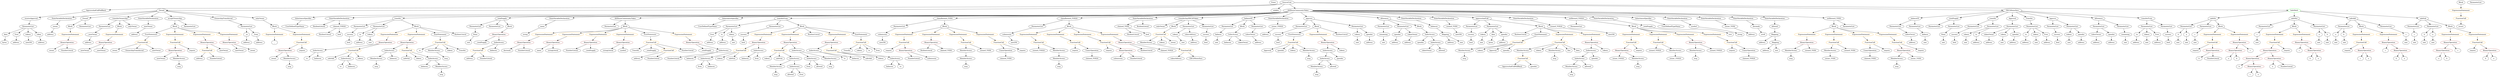 strict digraph {
	graph [bb="0,0,18927,684"];
	node [label="\N"];
	Enter	[height=0.5,
		pos="9522.6,666",
		width=0.83628];
	Parameter_spender_3	[color=black,
		height=0.5,
		label=spender,
		pos="10507,378",
		width=1.1135];
	ElementaryTypeName_address_32	[color=black,
		height=0.5,
		label=address,
		pos="10485,306",
		width=1.0996];
	Parameter_spender_3 -> ElementaryTypeName_address_32	[pos="e,10490,324.1 10501,359.7 10499,352.24 10496,343.32 10493,334.97"];
	VariableDeclaration__to	[color=black,
		height=0.5,
		label=_to,
		pos="1830.6,378",
		width=0.75];
	ElementaryTypeName_address_16	[color=black,
		height=0.5,
		label=address,
		pos="1831.6,306",
		width=1.0996];
	VariableDeclaration__to -> ElementaryTypeName_address_16	[pos="e,1831.4,324.1 1830.9,359.7 1831,352.41 1831.1,343.73 1831.2,335.54"];
	Identifier_to_2	[color=black,
		height=0.5,
		label=to,
		pos="3155.6,234",
		width=0.75];
	ElementaryTypeName_uint256_4	[color=black,
		height=0.5,
		label=uint256,
		pos="7660.6,306",
		width=1.0442];
	IndexAccess_Unnamed_17	[color=black,
		height=0.5,
		label=IndexAccess,
		pos="10754,378",
		width=1.6402];
	Identifier_spender_2	[color=black,
		height=0.5,
		label=spender,
		pos="10680,306",
		width=1.1135];
	IndexAccess_Unnamed_17 -> Identifier_spender_2	[pos="e,10696,322.75 10736,360.41 10727,351.5 10715,340.37 10705,330.58"];
	IndexAccess_Unnamed_18	[color=black,
		height=0.5,
		label=IndexAccess,
		pos="10797,306",
		width=1.6402];
	IndexAccess_Unnamed_17 -> IndexAccess_Unnamed_18	[pos="e,10786,323.79 10764,360.05 10769,352.06 10775,342.33 10780,333.4"];
	FunctionCall_Unnamed_31	[color=orange,
		height=0.5,
		label=FunctionCall,
		pos="11435,306",
		width=1.6125];
	MemberAccess_Unnamed_20	[color=black,
		height=0.5,
		label=MemberAccess,
		pos="10960,234",
		width=1.9174];
	FunctionCall_Unnamed_31 -> MemberAccess_Unnamed_20	[pos="e,11010,246.76 11392,293.31 11384,291.33 11376,289.45 11368,288 11222,261.79 11183,275.74 11038,252 11032,251.1 11026,250.07 11021,\
248.96"];
	Identifier_tokens_10	[color=black,
		height=0.5,
		label=tokens,
		pos="11082,234",
		width=0.97489];
	FunctionCall_Unnamed_31 -> Identifier_tokens_10	[pos="e,11108,246.21 11392,293.47 11384,291.5 11375,289.58 11368,288 11261,266.6 11231,279.76 11126,252 11123,251.4 11121,250.71 11119,\
249.97"];
	Identifier_Approval_1	[color=black,
		height=0.5,
		label=Approval,
		pos="11181,234",
		width=1.266];
	FunctionCall_Unnamed_31 -> Identifier_Approval_1	[pos="e,11215,246 11391,293.81 11350,283.41 11289,267.27 11236,252 11233,251.12 11229,250.19 11226,249.25"];
	Identifier_spender_4	[color=black,
		height=0.5,
		label=spender,
		pos="11285,234",
		width=1.1135];
	FunctionCall_Unnamed_31 -> Identifier_spender_4	[pos="e,11312,247.61 11404,290.5 11380,279.42 11347,264.13 11322,252.39"];
	ParameterList_Unnamed_5	[color=black,
		height=0.5,
		label=ParameterList,
		pos="17130,450",
		width=1.7095];
	Parameter_c_2	[color=black,
		height=0.5,
		label=c,
		pos="17076,378",
		width=0.75];
	ParameterList_Unnamed_5 -> Parameter_c_2	[pos="e,17087,394.36 17117,432.05 17110,423.44 17102,412.81 17094,403.33"];
	ParameterList_Unnamed_6	[color=black,
		height=0.5,
		label=ParameterList,
		pos="16521,450",
		width=1.7095];
	Parameter_b_3	[color=black,
		height=0.5,
		label=b,
		pos="16471,378",
		width=0.75];
	ParameterList_Unnamed_6 -> Parameter_b_3	[pos="e,16482,394.83 16509,432.05 16502,423.65 16495,413.32 16488,404.02"];
	Parameter_a_3	[color=black,
		height=0.5,
		label=a,
		pos="16543,378",
		width=0.75];
	ParameterList_Unnamed_6 -> Parameter_a_3	[pos="e,16537,396.1 16526,431.7 16528,424.24 16531,415.32 16534,406.97"];
	ParameterList_Unnamed_45	[color=black,
		height=0.5,
		label=ParameterList,
		pos="11078,450",
		width=1.7095];
	Parameter_success_6	[color=black,
		height=0.5,
		label=success,
		pos="11070,378",
		width=1.1135];
	ParameterList_Unnamed_45 -> Parameter_success_6	[pos="e,11072,396.1 11076,431.7 11075,424.41 11074,415.73 11073,407.54"];
	FunctionDefinition_safeDiv	[color=black,
		height=0.5,
		label=safeDiv,
		pos="16718,522",
		width=1.0719];
	FunctionDefinition_safeDiv -> ParameterList_Unnamed_6	[pos="e,16559,464.5 16688,510.37 16656,499.19 16606,481.44 16569,468.26"];
	ParameterList_Unnamed_7	[color=black,
		height=0.5,
		label=ParameterList,
		pos="16662,450",
		width=1.7095];
	FunctionDefinition_safeDiv -> ParameterList_Unnamed_7	[pos="e,16675,467.63 16705,504.76 16698,496.4 16690,486.02 16682,476.61"];
	Block_Unnamed_3	[color=black,
		height=0.5,
		label=Block,
		pos="16774,450",
		width=0.90558];
	FunctionDefinition_safeDiv -> Block_Unnamed_3	[pos="e,16761,466.67 16731,504.76 16738,496.07 16746,485.19 16754,475.49"];
	VariableDeclaration_to	[color=black,
		height=0.5,
		label=to,
		pos="15279,378",
		width=0.75];
	ElementaryTypeName_address_8	[color=black,
		height=0.5,
		label=address,
		pos="15276,306",
		width=1.0996];
	VariableDeclaration_to -> ElementaryTypeName_address_8	[pos="e,15276,324.1 15278,359.7 15278,352.41 15277,343.73 15277,335.54"];
	VariableDeclaration__totalSupply	[color=black,
		height=0.5,
		label=_totalSupply,
		pos="12376,450",
		width=1.6125];
	ElementaryTypeName_uint_20	[color=black,
		height=0.5,
		label=uint,
		pos="12968,378",
		width=0.75];
	VariableDeclaration__totalSupply -> ElementaryTypeName_uint_20	[pos="e,12947,390.24 12418,437.16 12426,435.17 12434,433.33 12443,432 12658,397.07 12721,451.46 12932,396 12933,395.57 12935,395.07 12937,\
394.51"];
	IndexAccess_Unnamed_19	[color=black,
		height=0.5,
		label=IndexAccess,
		pos="11946,234",
		width=1.6402];
	IndexAccess_Unnamed_20	[color=black,
		height=0.5,
		label=IndexAccess,
		pos="11857,162",
		width=1.6402];
	IndexAccess_Unnamed_19 -> IndexAccess_Unnamed_20	[pos="e,11877,179.15 11925,216.76 11913,207.66 11899,196.16 11886,186.13"];
	Identifier_spender_3	[color=black,
		height=0.5,
		label=spender,
		pos="11974,162",
		width=1.1135];
	IndexAccess_Unnamed_19 -> Identifier_spender_3	[pos="e,11967,180.1 11953,215.7 11956,208.15 11959,199.12 11963,190.68"];
	BinaryOperation_Unnamed_41	[color=brown,
		height=0.5,
		label=BinaryOperation,
		pos="11962,306",
		width=1.9867];
	BinaryOperation_Unnamed_41 -> IndexAccess_Unnamed_19	[pos="e,11950,252.1 11958,287.7 11956,280.32 11954,271.52 11952,263.25"];
	Identifier_tokens_9	[color=black,
		height=0.5,
		label=tokens,
		pos="12058,234",
		width=0.97489];
	BinaryOperation_Unnamed_41 -> Identifier_tokens_9	[pos="e,12038,249.25 11984,288.76 11997,278.96 12015,266.36 12029,255.83"];
	VariableDeclaration_claimed_TOD4	[color=black,
		height=0.5,
		label=claimed_TOD4,
		pos="8431.6,450",
		width=1.8897];
	BooleanLiteral_Unnamed	[color=black,
		height=0.5,
		label=BooleanLiteral,
		pos="8504.6,378",
		width=1.7788];
	VariableDeclaration_claimed_TOD4 -> BooleanLiteral_Unnamed	[pos="e,8487.2,395.71 8448.9,432.41 8457.9,423.76 8469.1,413 8479.1,403.42"];
	ElementaryTypeName_bool_3	[color=black,
		height=0.5,
		label=bool,
		pos="8614.6,378",
		width=0.76697];
	VariableDeclaration_claimed_TOD4 -> ElementaryTypeName_bool_3	[pos="e,8592.8,389.37 8472.2,435.26 8501.7,425.05 8542.4,410.44 8577.6,396 8579.2,395.36 8580.7,394.7 8582.3,394.01"];
	MemberAccess_Unnamed_19	[color=black,
		height=0.5,
		label=MemberAccess,
		pos="11794,90",
		width=1.9174];
	IndexAccess_Unnamed_20 -> MemberAccess_Unnamed_19	[pos="e,11809,107.96 11842,144.41 11834,136.08 11825,125.8 11817,116.49"];
	Identifier_allowed_4	[color=black,
		height=0.5,
		label=allowed,
		pos="11920,90",
		width=1.0858];
	IndexAccess_Unnamed_20 -> Identifier_allowed_4	[pos="e,11905,106.99 11872,144.41 11879,135.74 11889,124.97 11898,115.38"];
	ParameterList_Unnamed_20	[color=black,
		height=0.5,
		label=ParameterList,
		pos="15319,450",
		width=1.7095];
	ParameterList_Unnamed_20 -> VariableDeclaration_to	[pos="e,15288,395.31 15309,432.05 15304,424.03 15299,414.26 15294,405.3"];
	VariableDeclaration_tokens	[color=black,
		height=0.5,
		label=tokens,
		pos="15359,378",
		width=0.97489];
	ParameterList_Unnamed_20 -> VariableDeclaration_tokens	[pos="e,15349,395.79 15328,432.05 15333,424.14 15338,414.54 15343,405.69"];
	VariableDeclaration_from	[color=black,
		height=0.5,
		label=from,
		pos="15441,378",
		width=0.7947];
	ParameterList_Unnamed_20 -> VariableDeclaration_from	[pos="e,15420,390.8 15346,433.46 15365,422.49 15390,407.77 15410,396.4"];
	UnaryOperation_Unnamed_1	[color=black,
		height=0.5,
		label=UnaryOperation,
		pos="7618.6,234",
		width=1.9452];
	Identifier_claimed_TOD4_1	[color=black,
		height=0.5,
		label=claimed_TOD4,
		pos="7618.6,162",
		width=1.8897];
	UnaryOperation_Unnamed_1 -> Identifier_claimed_TOD4_1	[pos="e,7618.6,180.1 7618.6,215.7 7618.6,208.41 7618.6,199.73 7618.6,191.54"];
	ElementaryTypeName_uint_8	[color=black,
		height=0.5,
		label=uint,
		pos="17076,306",
		width=0.75];
	BinaryOperation_Unnamed_16	[color=brown,
		height=0.5,
		label=BinaryOperation,
		pos="2120.6,234",
		width=1.9867];
	Identifier_owner_1	[color=black,
		height=0.5,
		label=owner,
		pos="2023.6,162",
		width=0.93331];
	BinaryOperation_Unnamed_16 -> Identifier_owner_1	[pos="e,2043,177.02 2098.1,216.76 2084.4,206.89 2066.8,194.19 2052.2,183.61"];
	MemberAccess_Unnamed	[color=black,
		height=0.5,
		label=MemberAccess,
		pos="2144.6,162",
		width=1.9174];
	BinaryOperation_Unnamed_16 -> MemberAccess_Unnamed	[pos="e,2138.7,180.1 2126.5,215.7 2129.1,208.24 2132.2,199.32 2135,190.97"];
	BinaryOperation_Unnamed_28	[color=brown,
		height=0.5,
		label=BinaryOperation,
		pos="13608,306",
		width=1.9867];
	MemberAccess_Unnamed_4	[color=black,
		height=0.5,
		label=MemberAccess,
		pos="13478,234",
		width=1.9174];
	BinaryOperation_Unnamed_28 -> MemberAccess_Unnamed_4	[pos="e,13507,250.66 13578,289.29 13560,279.47 13536,266.71 13517,256.03"];
	Identifier_reward_TOD4_1	[color=black,
		height=0.5,
		label=reward_TOD4,
		pos="13630,234",
		width=1.8065];
	BinaryOperation_Unnamed_28 -> Identifier_reward_TOD4_1	[pos="e,13624,252.1 13613,287.7 13615,280.24 13618,271.32 13621,262.97"];
	FunctionDefinition_balanceOf	[color=black,
		height=0.5,
		label=balanceOf,
		pos="14414,522",
		width=1.3491];
	ParameterList_Unnamed_10	[color=black,
		height=0.5,
		label=ParameterList,
		pos="14273,450",
		width=1.7095];
	FunctionDefinition_balanceOf -> ParameterList_Unnamed_10	[pos="e,14303,465.94 14385,507 14365,496.69 14336,482.52 14313,471.02"];
	ParameterList_Unnamed_11	[color=black,
		height=0.5,
		label=ParameterList,
		pos="14414,450",
		width=1.7095];
	FunctionDefinition_balanceOf -> ParameterList_Unnamed_11	[pos="e,14414,468.1 14414,503.7 14414,496.41 14414,487.73 14414,479.54"];
	ExpressionStatement_Unnamed_17	[color=orange,
		height=0.5,
		label=ExpressionStatement,
		pos="4119.6,378",
		width=2.458];
	BinaryOperation_Unnamed_23	[color=brown,
		height=0.5,
		label=BinaryOperation,
		pos="3952.6,306",
		width=1.9867];
	ExpressionStatement_Unnamed_17 -> BinaryOperation_Unnamed_23	[pos="e,3988.2,321.94 4082.1,361.29 4057.4,350.95 4025,337.33 3998.7,326.32"];
	Identifier_safeAdd	[color=black,
		height=0.5,
		label=safeAdd,
		pos="2467.6,162",
		width=1.1689];
	IndexAccess_Unnamed_10	[color=black,
		height=0.5,
		label=IndexAccess,
		pos="5300.6,162",
		width=1.6402];
	Identifier_from_1	[color=black,
		height=0.5,
		label=from,
		pos="5255.6,90",
		width=0.7947];
	IndexAccess_Unnamed_10 -> Identifier_from_1	[pos="e,5265.8,106.83 5289.7,144.05 5284.4,135.73 5277.8,125.54 5271.9,116.32"];
	Identifier_balances_8	[color=black,
		height=0.5,
		label=balances,
		pos="5344.6,90",
		width=1.1828];
	IndexAccess_Unnamed_10 -> Identifier_balances_8	[pos="e,5334.1,107.79 5311.3,144.05 5316.3,136.06 5322.4,126.33 5328,117.4"];
	MemberAccess_Unnamed_21	[color=black,
		height=0.5,
		label=MemberAccess,
		pos="11412,234",
		width=1.9174];
	FunctionCall_Unnamed_33	[color=orange,
		height=0.5,
		label=FunctionCall,
		pos="11412,162",
		width=1.6125];
	MemberAccess_Unnamed_21 -> FunctionCall_Unnamed_33	[pos="e,11412,180.1 11412,215.7 11412,208.41 11412,199.73 11412,191.54"];
	Identifier_require_10	[color=black,
		height=0.5,
		label=require,
		pos="13027,234",
		width=1.0026];
	VariableDeclaration_reward_TOD24	[color=black,
		height=0.5,
		label=reward_TOD24,
		pos="11717,450",
		width=1.9313];
	ElementaryTypeName_uint256_3	[color=black,
		height=0.5,
		label=uint256,
		pos="12106,378",
		width=1.0442];
	VariableDeclaration_reward_TOD24 -> ElementaryTypeName_uint256_3	[pos="e,12078,390.23 11767,437.46 11777,435.51 11786,433.6 11796,432 11912,411.58 11944,424.22 12059,396 12061,395.33 12064,394.55 12067,\
393.71"];
	ElementaryTypeName_string_1	[color=black,
		height=0.5,
		label=string,
		pos="3981.6,378",
		width=0.864];
	StateVariableDeclaration_Unnamed	[color=black,
		height=0.5,
		label=StateVariableDeclaration,
		pos="461.61,522",
		width=2.8184];
	VariableDeclaration_owner	[color=black,
		height=0.5,
		label=owner,
		pos="413.61,450",
		width=0.93331];
	StateVariableDeclaration_Unnamed -> VariableDeclaration_owner	[pos="e,424.68,467.14 449.74,503.7 444.11,495.49 437.28,485.52 431.07,476.48"];
	ElementaryTypeName_address_9	[color=black,
		height=0.5,
		label=address,
		pos="14992,306",
		width=1.0996];
	InheritanceSpecifier_Unnamed	[color=black,
		height=0.5,
		label=InheritanceSpecifier,
		pos="2235.6,522",
		width=2.3333];
	UserDefinedTypeName_Unnamed	[color=black,
		height=0.5,
		label=UserDefinedTypeName,
		pos="2194.6,450",
		width=2.7214];
	InheritanceSpecifier_Unnamed -> UserDefinedTypeName_Unnamed	[pos="e,2204.6,468.1 2225.5,503.7 2220.9,495.9 2215.4,486.51 2210.3,477.83"];
	ElementaryTypeName_bool_6	[color=black,
		height=0.5,
		label=bool,
		pos="9624.6,306",
		width=0.76697];
	ElementaryTypeName_bool_7	[color=black,
		height=0.5,
		label=bool,
		pos="5646.6,306",
		width=0.76697];
	BooleanLiteral_Unnamed_9	[color=black,
		height=0.5,
		label=BooleanLiteral,
		pos="11450,378",
		width=1.7788];
	Parameter_balance	[color=black,
		height=0.5,
		label=balance,
		pos="14469,378",
		width=1.0719];
	ElementaryTypeName_uint_13	[color=black,
		height=0.5,
		label=uint,
		pos="14469,306",
		width=0.75];
	Parameter_balance -> ElementaryTypeName_uint_13	[pos="e,14469,324.1 14469,359.7 14469,352.41 14469,343.73 14469,335.54"];
	ParameterList_Unnamed_43	[color=black,
		height=0.5,
		label=ParameterList,
		pos="10403,450",
		width=1.7095];
	Parameter_remaining_1	[color=black,
		height=0.5,
		label=remaining,
		pos="10403,378",
		width=1.2798];
	ParameterList_Unnamed_43 -> Parameter_remaining_1	[pos="e,10403,396.1 10403,431.7 10403,424.41 10403,415.73 10403,407.54"];
	Identifier_balances_2	[color=black,
		height=0.5,
		label=balances,
		pos="9239.6,306",
		width=1.1828];
	Identifier_owner_2	[color=black,
		height=0.5,
		label=owner,
		pos="856.61,234",
		width=0.93331];
	ExpressionStatement_Unnamed_16	[color=orange,
		height=0.5,
		label=ExpressionStatement,
		pos="4314.6,378",
		width=2.458];
	BinaryOperation_Unnamed_22	[color=brown,
		height=0.5,
		label=BinaryOperation,
		pos="4166.6,306",
		width=1.9867];
	ExpressionStatement_Unnamed_16 -> BinaryOperation_Unnamed_22	[pos="e,4199.1,322.38 4280.7,360.94 4259.5,350.94 4232.1,337.99 4209.5,327.28"];
	Parameter_to_1	[color=black,
		height=0.5,
		label=to,
		pos="16137,378",
		width=0.75];
	ElementaryTypeName_address_6	[color=black,
		height=0.5,
		label=address,
		pos="16131,306",
		width=1.0996];
	Parameter_to_1 -> ElementaryTypeName_address_6	[pos="e,16132,324.1 16135,359.7 16134,352.41 16134,343.73 16133,335.54"];
	Identifier_to_1	[color=black,
		height=0.5,
		label=to,
		pos="2542.6,90",
		width=0.75];
	Identifier_require_9	[color=black,
		height=0.5,
		label=require,
		pos="6728.6,234",
		width=1.0026];
	StateVariableDeclaration_Unnamed_11	[color=black,
		height=0.5,
		label=StateVariableDeclaration,
		pos="2529.6,522",
		width=2.8184];
	BooleanLiteral_Unnamed_4	[color=black,
		height=0.5,
		label=BooleanLiteral,
		pos="2374.6,450",
		width=1.7788];
	StateVariableDeclaration_Unnamed_11 -> BooleanLiteral_Unnamed_4	[pos="e,2407.5,465.83 2493.7,504.76 2471,494.53 2441.6,481.25 2417.7,470.45"];
	VariableDeclaration_claimed_TOD24	[color=black,
		height=0.5,
		label=claimed_TOD24,
		pos="2529.6,450",
		width=2.0145];
	StateVariableDeclaration_Unnamed_11 -> VariableDeclaration_claimed_TOD24	[pos="e,2529.6,468.1 2529.6,503.7 2529.6,496.41 2529.6,487.73 2529.6,479.54"];
	ElementaryTypeName_uint_23	[color=black,
		height=0.5,
		label=uint,
		pos="3514.6,306",
		width=0.75];
	FunctionCall_Unnamed_28	[color=orange,
		height=0.5,
		label=FunctionCall,
		pos="5872.6,234",
		width=1.6125];
	Identifier_tokens_6	[color=black,
		height=0.5,
		label=tokens,
		pos="5778.6,162",
		width=0.97489];
	FunctionCall_Unnamed_28 -> Identifier_tokens_6	[pos="e,5797.9,177.39 5851.3,217.12 5838.1,207.32 5821.1,194.65 5806.8,184.02"];
	Identifier_safeSub_2	[color=black,
		height=0.5,
		label=safeSub,
		pos="5872.6,162",
		width=1.1274];
	FunctionCall_Unnamed_28 -> Identifier_safeSub_2	[pos="e,5872.6,180.1 5872.6,215.7 5872.6,208.41 5872.6,199.73 5872.6,191.54"];
	IndexAccess_Unnamed_13	[color=black,
		height=0.5,
		label=IndexAccess,
		pos="5990.6,162",
		width=1.6402];
	FunctionCall_Unnamed_28 -> IndexAccess_Unnamed_13	[pos="e,5964.5,178.49 5898.8,217.46 5915.2,207.72 5936.6,195.03 5954.6,184.35"];
	Identifier_msg_4	[color=black,
		height=0.5,
		label=msg,
		pos="7313.6,90",
		width=0.75];
	FunctionDefinition_transfer_1	[color=black,
		height=0.5,
		label=transfer,
		pos="2967.6,522",
		width=1.0719];
	ParameterList_Unnamed_37	[color=black,
		height=0.5,
		label=ParameterList,
		pos="2681.6,450",
		width=1.7095];
	FunctionDefinition_transfer_1 -> ParameterList_Unnamed_37	[pos="e,2727.9,462.32 2934,512.76 2886,501.02 2797.2,479.29 2738.8,464.99"];
	ParameterList_Unnamed_36	[color=black,
		height=0.5,
		label=ParameterList,
		pos="2822.6,450",
		width=1.7095];
	FunctionDefinition_transfer_1 -> ParameterList_Unnamed_36	[pos="e,2853.4,465.89 2941.3,508.32 2919.7,497.88 2888.6,482.88 2863.7,470.84"];
	Block_Unnamed_15	[color=black,
		height=0.5,
		label=Block,
		pos="3113.6,450",
		width=0.90558];
	FunctionDefinition_transfer_1 -> Block_Unnamed_15	[pos="e,3089.7,462.48 2993.7,508.49 3017.6,497.01 3053.2,479.94 3079.4,467.39"];
	Identifier_ApproveAndCallFallBack	[color=black,
		height=0.5,
		label=ApproveAndCallFallBack,
		pos="11330,90",
		width=2.957];
	FunctionCall_Unnamed_33 -> Identifier_ApproveAndCallFallBack	[pos="e,11350,108.12 11393,144.76 11382,136.1 11370,125.25 11358,115.57"];
	Identifier_spender_5	[color=black,
		height=0.5,
		label=spender,
		pos="11495,90",
		width=1.1135];
	FunctionCall_Unnamed_33 -> Identifier_spender_5	[pos="e,11476,106.43 11431,144.76 11442,135.56 11456,123.9 11468,113.79"];
	Parameter_data	[color=black,
		height=0.5,
		label=data,
		pos="37.605,378",
		width=0.75];
	ElementaryTypeName_bytes	[color=black,
		height=0.5,
		label=bytes,
		pos="30.605,306",
		width=0.85014];
	Parameter_data -> ElementaryTypeName_bytes	[pos="e,32.316,324.1 35.875,359.7 35.146,352.41 34.278,343.73 33.459,335.54"];
	FunctionDefinition_Owned	[color=black,
		height=0.5,
		label=Owned,
		pos="639.61,522",
		width=1.0442];
	Block_Unnamed_4	[color=black,
		height=0.5,
		label=Block,
		pos="527.61,450",
		width=0.90558];
	FunctionDefinition_Owned -> Block_Unnamed_4	[pos="e,548.55,464.09 617.48,507.17 600.51,496.57 576.9,481.81 558.13,470.08"];
	ParameterList_Unnamed_24	[color=black,
		height=0.5,
		label=ParameterList,
		pos="639.61,450",
		width=1.7095];
	FunctionDefinition_Owned -> ParameterList_Unnamed_24	[pos="e,639.61,468.1 639.61,503.7 639.61,496.41 639.61,487.73 639.61,479.54"];
	BinaryOperation_Unnamed_15	[color=brown,
		height=0.5,
		label=BinaryOperation,
		pos="493.61,306",
		width=1.9867];
	Identifier_owner	[color=black,
		height=0.5,
		label=owner,
		pos="378.61,234",
		width=0.93331];
	BinaryOperation_Unnamed_15 -> Identifier_owner	[pos="e,400.24,248.17 467.22,288.94 450.18,278.57 427.92,265.02 409.97,254.09"];
	NumberLiteral_Unnamed_2	[color=black,
		height=0.5,
		label=NumberLiteral,
		pos="493.61,234",
		width=1.765];
	BinaryOperation_Unnamed_15 -> NumberLiteral_Unnamed_2	[pos="e,493.61,252.1 493.61,287.7 493.61,280.41 493.61,271.73 493.61,263.54"];
	ElementaryTypeName_address	[color=black,
		height=0.5,
		label=address,
		pos="14371,306",
		width=1.0996];
	ElementaryTypeName_address_10	[color=black,
		height=0.5,
		label=address,
		pos="15179,306",
		width=1.0996];
	MemberAccess_Unnamed_6	[color=black,
		height=0.5,
		label=MemberAccess,
		pos="7313.6,162",
		width=1.9174];
	MemberAccess_Unnamed_6 -> Identifier_msg_4	[pos="e,7313.6,108.1 7313.6,143.7 7313.6,136.41 7313.6,127.73 7313.6,119.54"];
	IndexAccess_Unnamed_7	[color=black,
		height=0.5,
		label=IndexAccess,
		pos="10006,234",
		width=1.6402];
	IndexAccess_Unnamed_8	[color=black,
		height=0.5,
		label=IndexAccess,
		pos="9984.6,162",
		width=1.6402];
	IndexAccess_Unnamed_7 -> IndexAccess_Unnamed_8	[pos="e,9989.7,180.1 10000,215.7 9998.2,208.24 9995.5,199.32 9993,190.97"];
	Identifier_spender	[color=black,
		height=0.5,
		label=spender,
		pos="10102,162",
		width=1.1135];
	IndexAccess_Unnamed_7 -> Identifier_spender	[pos="e,10081,177.86 10027,217.12 10041,207.45 10058,194.99 10072,184.46"];
	BooleanLiteral_Unnamed_3	[color=black,
		height=0.5,
		label=BooleanLiteral,
		pos="2415.6,378",
		width=1.7788];
	BinaryOperation_Unnamed_6	[color=brown,
		height=0.5,
		label=BinaryOperation,
		pos="17404,306",
		width=1.9867];
	Identifier_c_3	[color=black,
		height=0.5,
		label=c,
		pos="17397,234",
		width=0.75];
	BinaryOperation_Unnamed_6 -> Identifier_c_3	[pos="e,17398,252.1 17402,287.7 17401,280.41 17400,271.73 17399,263.54"];
	BinaryOperation_Unnamed_7	[color=brown,
		height=0.5,
		label=BinaryOperation,
		pos="17514,234",
		width=1.9867];
	BinaryOperation_Unnamed_6 -> BinaryOperation_Unnamed_7	[pos="e,17488,251.15 17429,288.76 17444,279.4 17463,267.49 17479,257.26"];
	Identifier_msg_17	[color=black,
		height=0.5,
		label=msg,
		pos="11656,162",
		width=0.75];
	FunctionDefinition_totalSupply_1	[color=black,
		height=0.5,
		label=totalSupply,
		pos="3740.6,522",
		width=1.4739];
	ParameterList_Unnamed_29	[color=black,
		height=0.5,
		label=ParameterList,
		pos="3543.6,450",
		width=1.7095];
	FunctionDefinition_totalSupply_1 -> ParameterList_Unnamed_29	[pos="e,3581.7,464.54 3704.9,508.32 3673.4,497.11 3627.1,480.66 3592.1,468.25"];
	ParameterList_Unnamed_28	[color=black,
		height=0.5,
		label=ParameterList,
		pos="3684.6,450",
		width=1.7095];
	FunctionDefinition_totalSupply_1 -> ParameterList_Unnamed_28	[pos="e,3698.2,467.96 3727.3,504.41 3720.7,496.16 3712.6,486.01 3705.2,476.78"];
	Block_Unnamed_9	[color=black,
		height=0.5,
		label=Block,
		pos="3796.6,450",
		width=0.90558];
	FunctionDefinition_totalSupply_1 -> Block_Unnamed_9	[pos="e,3783.8,466.99 3753.9,504.41 3760.7,495.92 3769.1,485.41 3776.6,475.96"];
	ExpressionStatement_Unnamed_23	[color=orange,
		height=0.5,
		label=ExpressionStatement,
		pos="13608,378",
		width=2.458];
	ExpressionStatement_Unnamed_23 -> BinaryOperation_Unnamed_28	[pos="e,13608,324.1 13608,359.7 13608,352.41 13608,343.73 13608,335.54"];
	StateVariableDeclaration_Unnamed_3	[color=black,
		height=0.5,
		label=StateVariableDeclaration,
		pos="4232.6,522",
		width=2.8184];
	VariableDeclaration_name	[color=black,
		height=0.5,
		label=name,
		pos="4106.6,450",
		width=0.83628];
	StateVariableDeclaration_Unnamed_3 -> VariableDeclaration_name	[pos="e,4128,462.87 4202.7,504.41 4183.2,493.53 4157.6,479.33 4137.8,468.31"];
	EmitStatement_Unnamed_5	[color=black,
		height=0.5,
		label=EmitStatement,
		pos="11596,378",
		width=1.7788];
	EmitStatement_Unnamed_5 -> FunctionCall_Unnamed_31	[pos="e,11467,321.3 11562,362.33 11537,351.72 11504,337.3 11478,325.85"];
	FunctionDefinition_ADZbuzzCommunityToken	[color=black,
		height=0.5,
		label=ADZbuzzCommunityToken,
		pos="4704.6,522",
		width=3.1649];
	ParameterList_Unnamed_27	[color=black,
		height=0.5,
		label=ParameterList,
		pos="4592.6,450",
		width=1.7095];
	FunctionDefinition_ADZbuzzCommunityToken -> ParameterList_Unnamed_27	[pos="e,4617.9,466.83 4677.5,504.05 4662.5,494.67 4643.7,482.91 4627.6,472.84"];
	Block_Unnamed_8	[color=black,
		height=0.5,
		label=Block,
		pos="4704.6,450",
		width=0.90558];
	FunctionDefinition_ADZbuzzCommunityToken -> Block_Unnamed_8	[pos="e,4704.6,468.1 4704.6,503.7 4704.6,496.41 4704.6,487.73 4704.6,479.54"];
	ElementaryTypeName_uint_26	[color=black,
		height=0.5,
		label=uint,
		pos="10206,306",
		width=0.75];
	Parameter_success_4	[color=black,
		height=0.5,
		label=success,
		pos="9624.6,378",
		width=1.1135];
	Parameter_success_4 -> ElementaryTypeName_bool_6	[pos="e,9624.6,324.1 9624.6,359.7 9624.6,352.41 9624.6,343.73 9624.6,335.54"];
	Block_Unnamed_20	[color=black,
		height=0.5,
		label=Block,
		pos="18645,666",
		width=0.90558];
	ExpressionStatement_Unnamed_44	[color=orange,
		height=0.5,
		label=ExpressionStatement,
		pos="18645,594",
		width=2.458];
	Block_Unnamed_20 -> ExpressionStatement_Unnamed_44	[pos="e,18645,612.1 18645,647.7 18645,640.41 18645,631.73 18645,623.54"];
	Parameter_tokens_7	[color=black,
		height=0.5,
		label=tokens,
		pos="11163,378",
		width=0.97489];
	ElementaryTypeName_uint_29	[color=black,
		height=0.5,
		label=uint,
		pos="11155,306",
		width=0.75];
	Parameter_tokens_7 -> ElementaryTypeName_uint_29	[pos="e,11157,324.1 11161,359.7 11160,352.41 11159,343.73 11158,335.54"];
	IndexAccess_Unnamed_15	[color=black,
		height=0.5,
		label=IndexAccess,
		pos="6143.6,234",
		width=1.6402];
	Identifier_to_3	[color=black,
		height=0.5,
		label=to,
		pos="6386.6,162",
		width=0.75];
	IndexAccess_Unnamed_15 -> Identifier_to_3	[pos="e,6365.6,173.75 6187.9,221.89 6246.3,207.19 6342.9,182.79 6350.6,180 6352.1,179.44 6353.7,178.84 6355.3,178.21"];
	Identifier_balances_9	[color=black,
		height=0.5,
		label=balances,
		pos="6474.6,162",
		width=1.1828];
	IndexAccess_Unnamed_15 -> Identifier_balances_9	[pos="e,6442.6,174.27 6187.4,221.53 6195.4,219.58 6203.7,217.65 6211.6,216 6304.7,196.45 6330.3,202.84 6422.6,180 6425.6,179.27 6428.6,\
178.45 6431.7,177.58"];
	Identifier_msg_15	[color=black,
		height=0.5,
		label=msg,
		pos="11794,18",
		width=0.75];
	MemberAccess_Unnamed_19 -> Identifier_msg_15	[pos="e,11794,36.104 11794,71.697 11794,64.407 11794,55.726 11794,47.536"];
	Identifier_msg_11	[color=black,
		height=0.5,
		label=msg,
		pos="9921.6,18",
		width=0.75];
	FunctionCall_Unnamed_26	[color=orange,
		height=0.5,
		label=FunctionCall,
		pos="9737.6,306",
		width=1.6125];
	Identifier_Approval	[color=black,
		height=0.5,
		label=Approval,
		pos="9540.6,234",
		width=1.266];
	FunctionCall_Unnamed_26 -> Identifier_Approval	[pos="e,9573.6,246.71 9700.6,291.83 9667.6,280.11 9619.3,262.95 9584.4,250.56"];
	Identifier_spender_1	[color=black,
		height=0.5,
		label=spender,
		pos="9644.6,234",
		width=1.1135];
	FunctionCall_Unnamed_26 -> Identifier_spender_1	[pos="e,9664.4,249.86 9716.5,289.12 9703.8,279.55 9687.4,267.23 9673.5,256.76"];
	Identifier_tokens_4	[color=black,
		height=0.5,
		label=tokens,
		pos="9737.6,234",
		width=0.97489];
	FunctionCall_Unnamed_26 -> Identifier_tokens_4	[pos="e,9737.6,252.1 9737.6,287.7 9737.6,280.41 9737.6,271.73 9737.6,263.54"];
	MemberAccess_Unnamed_16	[color=black,
		height=0.5,
		label=MemberAccess,
		pos="9859.6,234",
		width=1.9174];
	FunctionCall_Unnamed_26 -> MemberAccess_Unnamed_16	[pos="e,9832,250.81 9764.4,289.64 9781.3,279.93 9803.4,267.23 9822.1,256.52"];
	Identifier__totalSupply_3	[color=black,
		height=0.5,
		label=_totalSupply,
		pos="3617.6,306",
		width=1.6125];
	Identifier_b_4	[color=black,
		height=0.5,
		label=b,
		pos="17048,90",
		width=0.75];
	MemberAccess_Unnamed_14	[color=black,
		height=0.5,
		label=MemberAccess,
		pos="3269.6,234",
		width=1.9174];
	Identifier_msg_10	[color=black,
		height=0.5,
		label=msg,
		pos="3361.6,162",
		width=0.75];
	MemberAccess_Unnamed_14 -> Identifier_msg_10	[pos="e,3344.4,176.1 3290.9,216.76 3304.1,206.72 3321.2,193.76 3335.2,183.07"];
	Identifier_b_5	[color=black,
		height=0.5,
		label=b,
		pos="16672,162",
		width=0.75];
	ExpressionStatement_Unnamed_29	[color=orange,
		height=0.5,
		label=ExpressionStatement,
		pos="12250,378",
		width=2.458];
	FunctionCall_Unnamed_18	[color=orange,
		height=0.5,
		label=FunctionCall,
		pos="12250,306",
		width=1.6125];
	ExpressionStatement_Unnamed_29 -> FunctionCall_Unnamed_18	[pos="e,12250,324.1 12250,359.7 12250,352.41 12250,343.73 12250,335.54"];
	ExpressionStatement_Unnamed_22	[color=orange,
		height=0.5,
		label=ExpressionStatement,
		pos="13803,378",
		width=2.458];
	FunctionCall_Unnamed_13	[color=orange,
		height=0.5,
		label=FunctionCall,
		pos="13803,306",
		width=1.6125];
	ExpressionStatement_Unnamed_22 -> FunctionCall_Unnamed_13	[pos="e,13803,324.1 13803,359.7 13803,352.41 13803,343.73 13803,335.54"];
	VariableDeclaration_tokenOwner	[color=black,
		height=0.5,
		label=tokenOwner,
		pos="14992,378",
		width=1.5571];
	VariableDeclaration_tokenOwner -> ElementaryTypeName_address_9	[pos="e,14992,324.1 14992,359.7 14992,352.41 14992,343.73 14992,335.54"];
	BinaryOperation_Unnamed_35	[color=brown,
		height=0.5,
		label=BinaryOperation,
		pos="3054.6,306",
		width=1.9867];
	IndexAccess_Unnamed_3	[color=black,
		height=0.5,
		label=IndexAccess,
		pos="2917.6,234",
		width=1.6402];
	BinaryOperation_Unnamed_35 -> IndexAccess_Unnamed_3	[pos="e,2946.8,249.94 3023.9,289.29 3004.1,279.18 2978.1,265.93 2956.9,255.06"];
	FunctionCall_Unnamed_23	[color=orange,
		height=0.5,
		label=FunctionCall,
		pos="3052.6,234",
		width=1.6125];
	BinaryOperation_Unnamed_35 -> FunctionCall_Unnamed_23	[pos="e,3053.1,252.1 3054.1,287.7 3053.9,280.41 3053.7,271.73 3053.4,263.54"];
	BinaryOperation_Unnamed_17	[color=brown,
		height=0.5,
		label=BinaryOperation,
		pos="788.61,306",
		width=1.9867];
	Identifier_newOwner	[color=black,
		height=0.5,
		label=newOwner,
		pos="625.61,234",
		width=1.4046];
	BinaryOperation_Unnamed_17 -> Identifier_newOwner	[pos="e,656.93,248.45 753.64,289.98 728.4,279.14 694.2,264.46 667.5,252.99"];
	Identifier__newOwner	[color=black,
		height=0.5,
		label=_newOwner,
		pos="749.61,234",
		width=1.5432];
	BinaryOperation_Unnamed_17 -> Identifier__newOwner	[pos="e,759.13,252.1 778.96,287.7 774.67,279.98 769.5,270.71 764.71,262.11"];
	Identifier_tokens_2	[color=black,
		height=0.5,
		label=tokens,
		pos="3391.6,234",
		width=0.97489];
	ElementaryTypeName_bool_8	[color=black,
		height=0.5,
		label=bool,
		pos="11072,306",
		width=0.76697];
	Parameter_success_6 -> ElementaryTypeName_bool_8	[pos="e,11071,324.1 11070,359.7 11070,352.41 11071,343.73 11071,335.54"];
	ExpressionStatement_Unnamed_37	[color=orange,
		height=0.5,
		label=ExpressionStatement,
		pos="2918.6,378",
		width=2.458];
	BinaryOperation_Unnamed_36	[color=brown,
		height=0.5,
		label=BinaryOperation,
		pos="2893.6,306",
		width=1.9867];
	ExpressionStatement_Unnamed_37 -> BinaryOperation_Unnamed_36	[pos="e,2899.7,324.1 2912.4,359.7 2909.7,352.15 2906.5,343.12 2903.5,334.68"];
	Identifier_balances_7	[color=black,
		height=0.5,
		label=balances,
		pos="5607.6,162",
		width=1.1828];
	Parameter_tokens_2	[color=black,
		height=0.5,
		label=tokens,
		pos="16217,378",
		width=0.97489];
	ElementaryTypeName_uint_17	[color=black,
		height=0.5,
		label=uint,
		pos="16216,306",
		width=0.75];
	Parameter_tokens_2 -> ElementaryTypeName_uint_17	[pos="e,16216,324.1 16216,359.7 16216,352.41 16216,343.73 16216,335.54"];
	ElementaryTypeName_address_4	[color=black,
		height=0.5,
		label=address,
		pos="15714,306",
		width=1.0996];
	Block_Unnamed_7	[color=black,
		height=0.5,
		label=Block,
		pos="1308.6,450",
		width=0.90558];
	EmitStatement_Unnamed	[color=black,
		height=0.5,
		label=EmitStatement,
		pos="1136.6,378",
		width=1.7788];
	Block_Unnamed_7 -> EmitStatement_Unnamed	[pos="e,1172.1,393.45 1282.9,438.52 1256.4,427.76 1214.7,410.79 1182.6,397.72"];
	ExpressionStatement_Unnamed_12	[color=orange,
		height=0.5,
		label=ExpressionStatement,
		pos="1307.6,378",
		width=2.458];
	Block_Unnamed_7 -> ExpressionStatement_Unnamed_12	[pos="e,1307.8,396.1 1308.4,431.7 1308.3,424.41 1308.1,415.73 1308,407.54"];
	ExpressionStatement_Unnamed_14	[color=orange,
		height=0.5,
		label=ExpressionStatement,
		pos="1502.6,378",
		width=2.458];
	Block_Unnamed_7 -> ExpressionStatement_Unnamed_14	[pos="e,1457.5,393.84 1333.7,438.33 1338.9,436.18 1344.4,433.97 1349.6,432 1381.5,419.87 1417.6,407.31 1446.7,397.47"];
	ExpressionStatement_Unnamed_13	[color=orange,
		height=0.5,
		label=ExpressionStatement,
		pos="1697.6,378",
		width=2.458];
	Block_Unnamed_7 -> ExpressionStatement_Unnamed_13	[pos="e,1632.5,390.56 1333,437.73 1338.4,435.57 1344.1,433.51 1349.6,432 1457.9,402.27 1488.7,413.6 1599.6,396 1606.7,394.88 1614,393.67 \
1621.4,392.44"];
	InheritanceSpecifier_Unnamed_2	[color=black,
		height=0.5,
		label=InheritanceSpecifier,
		pos="5549.6,522",
		width=2.3333];
	UserDefinedTypeName_Unnamed_2	[color=black,
		height=0.5,
		label=UserDefinedTypeName,
		pos="5379.6,450",
		width=2.7214];
	InheritanceSpecifier_Unnamed_2 -> UserDefinedTypeName_Unnamed_2	[pos="e,5418.4,466.98 5511.9,505.46 5487.5,495.41 5455.4,482.22 5429,471.33"];
	ElementaryTypeName_uint_19	[color=black,
		height=0.5,
		label=uint,
		pos="15094,306",
		width=0.75];
	Identifier_tokens_11	[color=black,
		height=0.5,
		label=tokens,
		pos="11534,234",
		width=0.97489];
	ElementaryTypeName_address_3	[color=black,
		height=0.5,
		label=address,
		pos="14893,306",
		width=1.0996];
	ElementaryTypeName_address_23	[color=black,
		height=0.5,
		label=address,
		pos="3543.6,162",
		width=1.0996];
	Identifier_tokens_5	[color=black,
		height=0.5,
		label=tokens,
		pos="5412.6,162",
		width=0.97489];
	ParameterList_Unnamed_31	[color=black,
		height=0.5,
		label=ParameterList,
		pos="9211.6,450",
		width=1.7095];
	Parameter_balance_1	[color=black,
		height=0.5,
		label=balance,
		pos="9163.6,378",
		width=1.0719];
	ParameterList_Unnamed_31 -> Parameter_balance_1	[pos="e,9174.8,395.31 9200,432.05 9194.4,423.85 9187.5,413.83 9181.2,404.71"];
	ParameterList_Unnamed_40	[color=black,
		height=0.5,
		label=ParameterList,
		pos="5557.6,450",
		width=1.7095];
	Parameter_from_2	[color=black,
		height=0.5,
		label=from,
		pos="5392.6,378",
		width=0.7947];
	ParameterList_Unnamed_40 -> Parameter_from_2	[pos="e,5415.7,388.81 5523.8,434.67 5495.2,422.54 5454.5,405.25 5426,393.16"];
	Parameter_to_3	[color=black,
		height=0.5,
		label=to,
		pos="5477.6,378",
		width=0.75];
	ParameterList_Unnamed_40 -> Parameter_to_3	[pos="e,5493.5,392.88 5538.6,432.41 5527.7,422.81 5513.7,410.63 5502,400.32"];
	Parameter_tokens_6	[color=black,
		height=0.5,
		label=tokens,
		pos="5557.6,378",
		width=0.97489];
	ParameterList_Unnamed_40 -> Parameter_tokens_6	[pos="e,5557.6,396.1 5557.6,431.7 5557.6,424.41 5557.6,415.73 5557.6,407.54"];
	MemberAccess_Unnamed_18	[color=black,
		height=0.5,
		label=MemberAccess,
		pos="5845.6,90",
		width=1.9174];
	Identifier_msg_14	[color=black,
		height=0.5,
		label=msg,
		pos="5845.6,18",
		width=0.75];
	MemberAccess_Unnamed_18 -> Identifier_msg_14	[pos="e,5845.6,36.104 5845.6,71.697 5845.6,64.407 5845.6,55.726 5845.6,47.536"];
	FunctionCall_Unnamed_8	[color=orange,
		height=0.5,
		label=FunctionCall,
		pos="4898.6,306",
		width=1.6125];
	Identifier_Transfer	[color=black,
		height=0.5,
		label=Transfer,
		pos="4780.6,234",
		width=1.1689];
	FunctionCall_Unnamed_8 -> Identifier_Transfer	[pos="e,4804.3,249.07 4872.4,289.46 4855.2,279.27 4832.6,265.84 4814.1,254.87"];
	Identifier__totalSupply_2	[color=black,
		height=0.5,
		label=_totalSupply,
		pos="4898.6,234",
		width=1.6125];
	FunctionCall_Unnamed_8 -> Identifier__totalSupply_2	[pos="e,4898.6,252.1 4898.6,287.7 4898.6,280.41 4898.6,271.73 4898.6,263.54"];
	FunctionCall_Unnamed_9	[color=orange,
		height=0.5,
		label=FunctionCall,
		pos="5032.6,234",
		width=1.6125];
	FunctionCall_Unnamed_8 -> FunctionCall_Unnamed_9	[pos="e,5003.9,249.99 4927.4,289.98 4946.8,279.83 4972.7,266.31 4993.9,255.22"];
	NumberLiteral_Unnamed_8	[color=black,
		height=0.5,
		label=NumberLiteral,
		pos="5172.6,234",
		width=1.765];
	FunctionCall_Unnamed_8 -> NumberLiteral_Unnamed_8	[pos="e,5126.8,246.71 4942.3,293.83 4989.3,281.82 5064.3,262.68 5115.8,249.51"];
	Identifier_balances_10	[color=black,
		height=0.5,
		label=balances,
		pos="6740.6,90",
		width=1.1828];
	MemberAccess_Unnamed_15	[color=black,
		height=0.5,
		label=MemberAccess,
		pos="9921.6,90",
		width=1.9174];
	MemberAccess_Unnamed_15 -> Identifier_msg_11	[pos="e,9921.6,36.104 9921.6,71.697 9921.6,64.407 9921.6,55.726 9921.6,47.536"];
	ExpressionStatement_Unnamed_25	[color=orange,
		height=0.5,
		label=ExpressionStatement,
		pos="6845.6,378",
		width=2.458];
	FunctionCall_Unnamed_15	[color=orange,
		height=0.5,
		label=FunctionCall,
		pos="6845.6,306",
		width=1.6125];
	ExpressionStatement_Unnamed_25 -> FunctionCall_Unnamed_15	[pos="e,6845.6,324.1 6845.6,359.7 6845.6,352.41 6845.6,343.73 6845.6,335.54"];
	Identifier_allowed_2	[color=black,
		height=0.5,
		label=allowed,
		pos="5960.6,18",
		width=1.0858];
	Identifier_a_7	[color=black,
		height=0.5,
		label=a,
		pos="16916,162",
		width=0.75];
	Parameter_a_2	[color=black,
		height=0.5,
		label=a,
		pos="17537,378",
		width=0.75];
	ElementaryTypeName_uint_6	[color=black,
		height=0.5,
		label=uint,
		pos="17537,306",
		width=0.75];
	Parameter_a_2 -> ElementaryTypeName_uint_6	[pos="e,17537,324.1 17537,359.7 17537,352.41 17537,343.73 17537,335.54"];
	ElementaryTypeName_uint_30	[color=black,
		height=0.5,
		label=uint,
		pos="8890.6,306",
		width=0.75];
	FunctionCall_Unnamed_12	[color=orange,
		height=0.5,
		label=FunctionCall,
		pos="14255,306",
		width=1.6125];
	BinaryOperation_Unnamed_27	[color=brown,
		height=0.5,
		label=BinaryOperation,
		pos="14337,234",
		width=1.9867];
	FunctionCall_Unnamed_12 -> BinaryOperation_Unnamed_27	[pos="e,14317,251.63 14274,288.76 14284,279.88 14297,268.71 14309,258.85"];
	Identifier_require_7	[color=black,
		height=0.5,
		label=require,
		pos="14463,234",
		width=1.0026];
	FunctionCall_Unnamed_12 -> Identifier_require_7	[pos="e,14435,245.81 14295,292.56 14328,282.13 14376,266.64 14418,252 14420,251.27 14422,250.52 14424,249.74"];
	FunctionCall_Unnamed_10	[color=orange,
		height=0.5,
		label=FunctionCall,
		pos="3604.6,234",
		width=1.6125];
	FunctionCall_Unnamed_10 -> ElementaryTypeName_address_23	[pos="e,3557.5,178.99 3590.1,216.41 3582.6,207.74 3573.2,196.97 3564.8,187.38"];
	NumberLiteral_Unnamed_9	[color=black,
		height=0.5,
		label=NumberLiteral,
		pos="3664.6,162",
		width=1.765];
	FunctionCall_Unnamed_10 -> NumberLiteral_Unnamed_9	[pos="e,3650.1,179.96 3618.8,216.41 3626,208.08 3634.8,197.8 3642.8,188.49"];
	Parameter_submission	[color=black,
		height=0.5,
		label=submission,
		pos="6686.6,378",
		width=1.46];
	ElementaryTypeName_uint256_2	[color=black,
		height=0.5,
		label=uint256,
		pos="6686.6,306",
		width=1.0442];
	Parameter_submission -> ElementaryTypeName_uint256_2	[pos="e,6686.6,324.1 6686.6,359.7 6686.6,352.41 6686.6,343.73 6686.6,335.54"];
	MemberAccess_Unnamed_23	[color=black,
		height=0.5,
		label=MemberAccess,
		pos="8602.6,306",
		width=1.9174];
	FunctionCall_Unnamed_36	[color=orange,
		height=0.5,
		label=FunctionCall,
		pos="8978.6,234",
		width=1.6125];
	MemberAccess_Unnamed_23 -> FunctionCall_Unnamed_36	[pos="e,8935.9,246.48 8653.3,293.49 8662.4,291.56 8671.7,289.65 8680.6,288 8782.7,268.93 8809.8,272.8 8911.6,252 8915.9,251.12 8920.4,\
250.14 8924.8,249.12"];
	Identifier_from_3	[color=black,
		height=0.5,
		label=from,
		pos="6046.6,18",
		width=0.7947];
	FunctionCall_Unnamed_6	[color=orange,
		height=0.5,
		label=FunctionCall,
		pos="1068.6,306",
		width=1.6125];
	EmitStatement_Unnamed -> FunctionCall_Unnamed_6	[pos="e,1084.6,323.47 1120.5,360.41 1112.1,351.78 1101.7,341.06 1092.4,331.5"];
	ModifierInvocation_onlyOwner_1	[color=black,
		height=0.5,
		label=onlyOwner,
		pos="8715.6,450",
		width=1.4323];
	Identifier_from	[color=black,
		height=0.5,
		label=from,
		pos="5696.6,162",
		width=0.7947];
	BinaryOperation_Unnamed	[color=brown,
		height=0.5,
		label=BinaryOperation,
		pos="18081,306",
		width=1.9867];
	Identifier_c	[color=black,
		height=0.5,
		label=c,
		pos="18062,234",
		width=0.75];
	BinaryOperation_Unnamed -> Identifier_c	[pos="e,18066,252.1 18076,287.7 18074,280.24 18071,271.32 18069,262.97"];
	BinaryOperation_Unnamed_1	[color=brown,
		height=0.5,
		label=BinaryOperation,
		pos="18179,234",
		width=1.9867];
	BinaryOperation_Unnamed -> BinaryOperation_Unnamed_1	[pos="e,18156,251.39 18103,288.76 18116,279.64 18132,268.1 18146,258.06"];
	Identifier_OwnershipTransferred	[color=black,
		height=0.5,
		label=OwnershipTransferred,
		pos="1002.6,234",
		width=2.6243];
	BooleanLiteral_Unnamed_2	[color=black,
		height=0.5,
		label=BooleanLiteral,
		pos="7008.6,234",
		width=1.7788];
	ParameterList_Unnamed_35	[color=black,
		height=0.5,
		label=ParameterList,
		pos="7710.6,450",
		width=1.7095];
	Parameter_submission_1	[color=black,
		height=0.5,
		label=submission,
		pos="7589.6,378",
		width=1.46];
	ParameterList_Unnamed_35 -> Parameter_submission_1	[pos="e,7615.6,394.01 7683.8,433.46 7666.6,423.54 7644.2,410.56 7625.5,399.75"];
	VariableDeclaration_owner_TOD24	[color=black,
		height=0.5,
		label=owner_TOD24,
		pos="9609.6,450",
		width=1.862];
	ElementaryTypeName_address_26	[color=black,
		height=0.5,
		label=address,
		pos="9526.6,378",
		width=1.0996];
	VariableDeclaration_owner_TOD24 -> ElementaryTypeName_address_26	[pos="e,9544.7,394.27 9589.9,432.41 9579,423.2 9565.3,411.6 9553.4,401.57"];
	Block_Unnamed_11	[color=black,
		height=0.5,
		label=Block,
		pos="13803,450",
		width=0.90558];
	Block_Unnamed_11 -> ExpressionStatement_Unnamed_23	[pos="e,13650,394.24 13776,439.41 13746,428.81 13698,411.47 13661,398.08"];
	Block_Unnamed_11 -> ExpressionStatement_Unnamed_22	[pos="e,13803,396.1 13803,431.7 13803,424.41 13803,415.73 13803,407.54"];
	ExpressionStatement_Unnamed_20	[color=orange,
		height=0.5,
		label=ExpressionStatement,
		pos="13998,378",
		width=2.458];
	Block_Unnamed_11 -> ExpressionStatement_Unnamed_20	[pos="e,13952,393.81 13828,438.32 13833,436.17 13838,433.97 13844,432 13876,419.83 13912,407.27 13941,397.44"];
	ExpressionStatement_Unnamed_21	[color=orange,
		height=0.5,
		label=ExpressionStatement,
		pos="14193,378",
		width=2.458];
	Block_Unnamed_11 -> ExpressionStatement_Unnamed_21	[pos="e,14128,390.56 13827,437.73 13832,435.57 13838,433.51 13844,432 13952,402.18 13983,413.63 14095,396 14102,394.88 14109,393.67 14116,\
392.44"];
	Identifier_a_5	[color=black,
		height=0.5,
		label=a,
		pos="17304,90",
		width=0.75];
	FunctionDefinition_transferFrom_1	[color=black,
		height=0.5,
		label=transferFrom,
		pos="5930.6,522",
		width=1.6402];
	FunctionDefinition_transferFrom_1 -> ParameterList_Unnamed_40	[pos="e,5608.4,460.52 5881.5,511.78 5814,499.12 5692.7,476.36 5619.3,462.57"];
	ParameterList_Unnamed_41	[color=black,
		height=0.5,
		label=ParameterList,
		pos="5874.6,450",
		width=1.7095];
	FunctionDefinition_transferFrom_1 -> ParameterList_Unnamed_41	[pos="e,5888,467.79 5917,504.05 5910.4,495.8 5902.4,485.7 5895,476.54"];
	Block_Unnamed_17	[color=black,
		height=0.5,
		label=Block,
		pos="6077.6,450",
		width=0.90558];
	FunctionDefinition_transferFrom_1 -> Block_Unnamed_17	[pos="e,6053.6,462.43 5961.4,506.33 5985.3,494.94 6018.5,479.17 6043.2,467.37"];
	Identifier_require_4	[color=black,
		height=0.5,
		label=require,
		pos="2246.6,234",
		width=1.0026];
	ExpressionStatement_Unnamed_18	[color=orange,
		height=0.5,
		label=ExpressionStatement,
		pos="4509.6,378",
		width=2.458];
	BinaryOperation_Unnamed_24	[color=brown,
		height=0.5,
		label=BinaryOperation,
		pos="4442.6,306",
		width=1.9867];
	ExpressionStatement_Unnamed_18 -> BinaryOperation_Unnamed_24	[pos="e,4458.7,323.79 4493.4,360.05 4485.3,351.63 4475.4,341.28 4466.5,331.97"];
	ElementaryTypeName_uint_5	[color=black,
		height=0.5,
		label=uint,
		pos="18286,306",
		width=0.75];
	ParameterList_Unnamed_18	[color=black,
		height=0.5,
		label=ParameterList,
		pos="16217,450",
		width=1.7095];
	ParameterList_Unnamed_18 -> Parameter_to_1	[pos="e,16152,392.88 16198,432.41 16187,422.81 16173,410.63 16161,400.32"];
	ParameterList_Unnamed_18 -> Parameter_tokens_2	[pos="e,16217,396.1 16217,431.7 16217,424.41 16217,415.73 16217,407.54"];
	Parameter_from	[color=black,
		height=0.5,
		label=from,
		pos="16299,378",
		width=0.7947];
	ParameterList_Unnamed_18 -> Parameter_from	[pos="e,16282,393.02 16236,432.76 16247,423.08 16262,410.67 16274,400.22"];
	Identifier_msg_3	[color=black,
		height=0.5,
		label=msg,
		pos="13478,162",
		width=0.75];
	MemberAccess_Unnamed_4 -> Identifier_msg_3	[pos="e,13478,180.1 13478,215.7 13478,208.41 13478,199.73 13478,191.54"];
	Parameter_success_7	[color=black,
		height=0.5,
		label=success,
		pos="9066.6,378",
		width=1.1135];
	ElementaryTypeName_bool_9	[color=black,
		height=0.5,
		label=bool,
		pos="9066.6,306",
		width=0.76697];
	Parameter_success_7 -> ElementaryTypeName_bool_9	[pos="e,9066.6,324.1 9066.6,359.7 9066.6,352.41 9066.6,343.73 9066.6,335.54"];
	Identifier_msg_16	[color=black,
		height=0.5,
		label=msg,
		pos="10960,162",
		width=0.75];
	MemberAccess_Unnamed_20 -> Identifier_msg_16	[pos="e,10960,180.1 10960,215.7 10960,208.41 10960,199.73 10960,191.54"];
	ElementaryTypeName_uint_10	[color=black,
		height=0.5,
		label=uint,
		pos="16471,306",
		width=0.75];
	Parameter_b_3 -> ElementaryTypeName_uint_10	[pos="e,16471,324.1 16471,359.7 16471,352.41 16471,343.73 16471,335.54"];
	BinaryOperation_Unnamed_18	[color=brown,
		height=0.5,
		label=BinaryOperation,
		pos="1305.6,234",
		width=1.9867];
	Identifier_newOwner_1	[color=black,
		height=0.5,
		label=newOwner,
		pos="1195.6,162",
		width=1.4046];
	BinaryOperation_Unnamed_18 -> Identifier_newOwner_1	[pos="e,1219.5,178.19 1280.1,216.76 1264.8,207.04 1245.2,194.57 1228.8,184.09"];
	MemberAccess_Unnamed_1	[color=black,
		height=0.5,
		label=MemberAccess,
		pos="1333.6,162",
		width=1.9174];
	BinaryOperation_Unnamed_18 -> MemberAccess_Unnamed_1	[pos="e,1326.8,180.1 1312.5,215.7 1315.5,208.15 1319.2,199.12 1322.5,190.68"];
	ExpressionStatement_Unnamed_10	[color=orange,
		height=0.5,
		label=ExpressionStatement,
		pos="2049.6,378",
		width=2.458];
	Identifier__	[color=black,
		height=0.5,
		label=_,
		pos="2049.6,306",
		width=0.75];
	ExpressionStatement_Unnamed_10 -> Identifier__	[pos="e,2049.6,324.1 2049.6,359.7 2049.6,352.41 2049.6,343.73 2049.6,335.54"];
	Identifier_msg_6	[color=black,
		height=0.5,
		label=msg,
		pos="12746,162",
		width=0.75];
	ExpressionStatement_Unnamed_36	[color=orange,
		height=0.5,
		label=ExpressionStatement,
		pos="3113.6,378",
		width=2.458];
	ExpressionStatement_Unnamed_36 -> BinaryOperation_Unnamed_35	[pos="e,3068.8,323.79 3099.3,360.05 3092.4,351.8 3083.9,341.7 3076.1,332.54"];
	Parameter_None_1	[color=black,
		height=0.5,
		label=None,
		pos="3543.6,378",
		width=0.85014];
	ParameterList_Unnamed_29 -> Parameter_None_1	[pos="e,3543.6,396.1 3543.6,431.7 3543.6,424.41 3543.6,415.73 3543.6,407.54"];
	ElementaryTypeName_uint_24	[color=black,
		height=0.5,
		label=uint,
		pos="9151.6,306",
		width=0.75];
	Block_Unnamed_14	[color=black,
		height=0.5,
		label=Block,
		pos="8040.6,450",
		width=0.90558];
	ExpressionStatement_Unnamed_34	[color=orange,
		height=0.5,
		label=ExpressionStatement,
		pos="7748.6,378",
		width=2.458];
	Block_Unnamed_14 -> ExpressionStatement_Unnamed_34	[pos="e,7804.4,392.38 8011,441.9 7965.5,430.99 7877.1,409.81 7815.6,395.05"];
	ExpressionStatement_Unnamed_32	[color=orange,
		height=0.5,
		label=ExpressionStatement,
		pos="7943.6,378",
		width=2.458];
	Block_Unnamed_14 -> ExpressionStatement_Unnamed_32	[pos="e,7966.8,395.76 8021.4,435.17 8008.5,425.8 7991,413.19 7975.9,402.29"];
	ExpressionStatement_Unnamed_33	[color=orange,
		height=0.5,
		label=ExpressionStatement,
		pos="8138.6,378",
		width=2.458];
	Block_Unnamed_14 -> ExpressionStatement_Unnamed_33	[pos="e,8115.1,395.76 8060,435.17 8073.1,425.8 8090.7,413.19 8106,402.29"];
	ExpressionStatement_Unnamed_35	[color=orange,
		height=0.5,
		label=ExpressionStatement,
		pos="8333.6,378",
		width=2.458];
	Block_Unnamed_14 -> ExpressionStatement_Unnamed_35	[pos="e,8277.9,392.31 8070.3,441.9 8116.2,430.95 8205.3,409.66 8267.1,394.9"];
	ElementaryTypeName_address_21	[color=black,
		height=0.5,
		label=address,
		pos="13279,234",
		width=1.0996];
	IndexAccess_Unnamed_6	[color=black,
		height=0.5,
		label=IndexAccess,
		pos="2586.6,162",
		width=1.6402];
	IndexAccess_Unnamed_6 -> Identifier_to_1	[pos="e,2552.6,106.83 2576,144.05 2570.7,135.73 2564.3,125.54 2558.5,116.32"];
	Identifier_balances_6	[color=black,
		height=0.5,
		label=balances,
		pos="2630.6,90",
		width=1.1828];
	IndexAccess_Unnamed_6 -> Identifier_balances_6	[pos="e,2620.1,107.79 2597.3,144.05 2602.3,136.06 2608.4,126.33 2614,117.4"];
	ParameterList_Unnamed_42	[color=black,
		height=0.5,
		label=ParameterList,
		pos="10544,450",
		width=1.7095];
	ParameterList_Unnamed_42 -> Parameter_spender_3	[pos="e,10515,395.79 10535,432.05 10530,424.14 10525,414.54 10521,405.69"];
	Parameter_tokenOwner_3	[color=black,
		height=0.5,
		label=tokenOwner,
		pos="10621,378",
		width=1.5571];
	ParameterList_Unnamed_42 -> Parameter_tokenOwner_3	[pos="e,10602,395.47 10562,432.41 10571,423.69 10583,412.85 10594,403.21"];
	FunctionCall_Unnamed_22	[color=orange,
		height=0.5,
		label=FunctionCall,
		pos="7866.6,306",
		width=1.6125];
	ExpressionStatement_Unnamed_34 -> FunctionCall_Unnamed_22	[pos="e,7840.7,322.35 7776.3,360.59 7792.6,350.93 7813.3,338.6 7830.8,328.21"];
	ExpressionStatement_Unnamed_15	[color=orange,
		height=0.5,
		label=ExpressionStatement,
		pos="4704.6,378",
		width=2.458];
	BinaryOperation_Unnamed_21	[color=brown,
		height=0.5,
		label=BinaryOperation,
		pos="4682.6,306",
		width=1.9867];
	ExpressionStatement_Unnamed_15 -> BinaryOperation_Unnamed_21	[pos="e,4688,324.1 4699.2,359.7 4696.8,352.24 4694,343.32 4691.4,334.97"];
	ExpressionStatement_Unnamed_3	[color=orange,
		height=0.5,
		label=ExpressionStatement,
		pos="18563,378",
		width=2.458];
	BinaryOperation_Unnamed_4	[color=brown,
		height=0.5,
		label=BinaryOperation,
		pos="18563,306",
		width=1.9867];
	ExpressionStatement_Unnamed_3 -> BinaryOperation_Unnamed_4	[pos="e,18563,324.1 18563,359.7 18563,352.41 18563,343.73 18563,335.54"];
	Parameter_tokens_1	[color=black,
		height=0.5,
		label=tokens,
		pos="15621,378",
		width=0.97489];
	ElementaryTypeName_uint_16	[color=black,
		height=0.5,
		label=uint,
		pos="15621,306",
		width=0.75];
	Parameter_tokens_1 -> ElementaryTypeName_uint_16	[pos="e,15621,324.1 15621,359.7 15621,352.41 15621,343.73 15621,335.54"];
	ExpressionStatement_Unnamed_5	[color=orange,
		height=0.5,
		label=ExpressionStatement,
		pos="17209,378",
		width=2.458];
	FunctionCall_Unnamed_2	[color=orange,
		height=0.5,
		label=FunctionCall,
		pos="17209,306",
		width=1.6125];
	ExpressionStatement_Unnamed_5 -> FunctionCall_Unnamed_2	[pos="e,17209,324.1 17209,359.7 17209,352.41 17209,343.73 17209,335.54"];
	ExpressionStatement_Unnamed_6	[color=orange,
		height=0.5,
		label=ExpressionStatement,
		pos="16748,378",
		width=2.458];
	FunctionCall_Unnamed_3	[color=orange,
		height=0.5,
		label=FunctionCall,
		pos="16748,306",
		width=1.6125];
	ExpressionStatement_Unnamed_6 -> FunctionCall_Unnamed_3	[pos="e,16748,324.1 16748,359.7 16748,352.41 16748,343.73 16748,335.54"];
	Identifier_claimed_TOD24_1	[color=black,
		height=0.5,
		label=claimed_TOD24,
		pos="8270.6,162",
		width=2.0145];
	MemberAccess_Unnamed_2	[color=black,
		height=0.5,
		label=MemberAccess,
		pos="14289,162",
		width=1.9174];
	Identifier_msg_2	[color=black,
		height=0.5,
		label=msg,
		pos="14289,90",
		width=0.75];
	MemberAccess_Unnamed_2 -> Identifier_msg_2	[pos="e,14289,108.1 14289,143.7 14289,136.41 14289,127.73 14289,119.54"];
	ParameterList_Unnamed_17	[color=black,
		height=0.5,
		label=ParameterList,
		pos="15504,450",
		width=1.7095];
	Parameter_success_1	[color=black,
		height=0.5,
		label=success,
		pos="15528,378",
		width=1.1135];
	ParameterList_Unnamed_17 -> Parameter_success_1	[pos="e,15522,396.1 15510,431.7 15512,424.24 15515,415.32 15518,406.97"];
	Parameter_a	[color=black,
		height=0.5,
		label=a,
		pos="17681,378",
		width=0.75];
	ElementaryTypeName_uint	[color=black,
		height=0.5,
		label=uint,
		pos="17681,306",
		width=0.75];
	Parameter_a -> ElementaryTypeName_uint	[pos="e,17681,324.1 17681,359.7 17681,352.41 17681,343.73 17681,335.54"];
	FunctionCall_Unnamed_6 -> Identifier_owner_2	[pos="e,882.87,245.73 1027.3,292.98 992.96,282.73 942.8,267.29 899.61,252 897.56,251.28 895.47,250.52 893.37,249.74"];
	FunctionCall_Unnamed_6 -> Identifier_OwnershipTransferred	[pos="e,1018.6,251.96 1053,288.41 1045,279.99 1035.2,269.58 1026.4,260.2"];
	Identifier_newOwner_2	[color=black,
		height=0.5,
		label=newOwner,
		pos="1165.6,234",
		width=1.4046];
	FunctionCall_Unnamed_6 -> Identifier_newOwner_2	[pos="e,1144,250.58 1090.6,289.12 1103.7,279.65 1120.6,267.5 1135,257.11"];
	ExpressionStatement_Unnamed_30	[color=orange,
		height=0.5,
		label=ExpressionStatement,
		pos="12445,378",
		width=2.458];
	FunctionCall_Unnamed_19	[color=orange,
		height=0.5,
		label=FunctionCall,
		pos="12445,306",
		width=1.6125];
	ExpressionStatement_Unnamed_30 -> FunctionCall_Unnamed_19	[pos="e,12445,324.1 12445,359.7 12445,352.41 12445,343.73 12445,335.54"];
	Block_Unnamed_2	[color=black,
		height=0.5,
		label=Block,
		pos="17350,450",
		width=0.90558];
	Block_Unnamed_2 -> ExpressionStatement_Unnamed_5	[pos="e,17241,395.09 17326,437.28 17306,427.17 17276,412.31 17251,400.12"];
	ExpressionStatement_Unnamed_4	[color=orange,
		height=0.5,
		label=ExpressionStatement,
		pos="17404,378",
		width=2.458];
	Block_Unnamed_2 -> ExpressionStatement_Unnamed_4	[pos="e,17391,395.8 17362,433.12 17368,424.77 17376,414.32 17384,404.84"];
	VariableDeclaration_reward_TOD4	[color=black,
		height=0.5,
		label=reward_TOD4,
		pos="10927,450",
		width=1.8065];
	ElementaryTypeName_uint256_1	[color=black,
		height=0.5,
		label=uint256,
		pos="10974,378",
		width=1.0442];
	VariableDeclaration_reward_TOD4 -> ElementaryTypeName_uint256_1	[pos="e,10963,395.31 10938,432.05 10943,423.85 10950,413.83 10956,404.71"];
	Parameter_b_1	[color=black,
		height=0.5,
		label=b,
		pos="18358,378",
		width=0.75];
	ElementaryTypeName_uint_4	[color=black,
		height=0.5,
		label=uint,
		pos="18358,306",
		width=0.75];
	Parameter_b_1 -> ElementaryTypeName_uint_4	[pos="e,18358,324.1 18358,359.7 18358,352.41 18358,343.73 18358,335.54"];
	Identifier_require_13	[color=black,
		height=0.5,
		label=require,
		pos="8394.6,234",
		width=1.0026];
	IndexAccess_Unnamed_12	[color=black,
		height=0.5,
		label=IndexAccess,
		pos="6126.6,162",
		width=1.6402];
	Identifier_from_2	[color=black,
		height=0.5,
		label=from,
		pos="6100.6,90",
		width=0.7947];
	IndexAccess_Unnamed_12 -> Identifier_from_2	[pos="e,6106.8,107.62 6120.2,143.7 6117.3,136.04 6113.9,126.85 6110.7,118.3"];
	Identifier_allowed_1	[color=black,
		height=0.5,
		label=allowed,
		pos="6186.6,90",
		width=1.0858];
	IndexAccess_Unnamed_12 -> Identifier_allowed_1	[pos="e,6172.9,106.99 6140.8,144.41 6148.2,135.83 6157.3,125.19 6165.5,115.67"];
	Block_Unnamed_21	[color=black,
		height=0.5,
		label=Block,
		pos="8817.6,450",
		width=0.90558];
	FunctionCall_Unnamed_35	[color=orange,
		height=0.5,
		label=FunctionCall,
		pos="8718.6,378",
		width=1.6125];
	Block_Unnamed_21 -> FunctionCall_Unnamed_35	[pos="e,8741.2,395.01 8798,435.17 8784.5,425.6 8766.2,412.65 8750.6,401.6"];
	Identifier_Transfer_2	[color=black,
		height=0.5,
		label=Transfer,
		pos="6396.6,234",
		width=1.1689];
	ExpressionStatement_Unnamed_39	[color=orange,
		height=0.5,
		label=ExpressionStatement,
		pos="5797.6,378",
		width=2.458];
	BinaryOperation_Unnamed_38	[color=brown,
		height=0.5,
		label=BinaryOperation,
		pos="5763.6,306",
		width=1.9867];
	ExpressionStatement_Unnamed_39 -> BinaryOperation_Unnamed_38	[pos="e,5771.9,324.1 5789.2,359.7 5785.5,352.07 5781,342.92 5776.9,334.4"];
	FunctionDefinition_claimReward_TOD4	[color=black,
		height=0.5,
		label=claimReward_TOD4,
		pos="7137.6,522",
		width=2.4442];
	ParameterList_Unnamed_33	[color=black,
		height=0.5,
		label=ParameterList,
		pos="6807.6,450",
		width=1.7095];
	FunctionDefinition_claimReward_TOD4 -> ParameterList_Unnamed_33	[pos="e,6856.3,461.33 7078.2,508.4 7018.6,495.76 6927.2,476.38 6867.5,463.7"];
	Block_Unnamed_12	[color=black,
		height=0.5,
		label=Block,
		pos="7137.6,450",
		width=0.90558];
	FunctionDefinition_claimReward_TOD4 -> Block_Unnamed_12	[pos="e,7137.6,468.1 7137.6,503.7 7137.6,496.41 7137.6,487.73 7137.6,479.54"];
	BinaryOperation_Unnamed_8	[color=brown,
		height=0.5,
		label=BinaryOperation,
		pos="17176,234",
		width=1.9867];
	FunctionCall_Unnamed_2 -> BinaryOperation_Unnamed_8	[pos="e,17184,252.1 17200,287.7 17197,280.07 17193,270.92 17189,262.4"];
	Identifier_require_2	[color=black,
		height=0.5,
		label=require,
		pos="17302,234",
		width=1.0026];
	FunctionCall_Unnamed_2 -> Identifier_require_2	[pos="e,17282,249.63 17230,289.12 17243,279.48 17259,267.06 17273,256.54"];
	Identifier_newOwner_3	[color=black,
		height=0.5,
		label=newOwner,
		pos="1789.6,234",
		width=1.4046];
	Identifier_submission_1	[color=black,
		height=0.5,
		label=submission,
		pos="8466.6,162",
		width=1.46];
	BinaryOperation_Unnamed_27 -> MemberAccess_Unnamed_2	[pos="e,14300,179.79 14325,216.05 14319,207.97 14313,198.12 14307,189.11"];
	Identifier_owner_TOD4	[color=black,
		height=0.5,
		label=owner_TOD4,
		pos="14439,162",
		width=1.7372];
	BinaryOperation_Unnamed_27 -> Identifier_owner_TOD4	[pos="e,14415,179.07 14361,216.59 14374,207.31 14391,195.57 14406,185.44"];
	FunctionCall_Unnamed_4	[color=orange,
		height=0.5,
		label=FunctionCall,
		pos="2244.6,306",
		width=1.6125];
	FunctionCall_Unnamed_4 -> BinaryOperation_Unnamed_16	[pos="e,2148.6,250.81 2217.4,289.64 2200.1,279.88 2177.5,267.11 2158.5,256.38"];
	FunctionCall_Unnamed_4 -> Identifier_require_4	[pos="e,2246.1,252.1 2245.1,287.7 2245.3,280.41 2245.6,271.73 2245.8,263.54"];
	FunctionDefinition_claimReward_TOD24	[color=black,
		height=0.5,
		label=claimReward_TOD24,
		pos="8040.6,522",
		width=2.5689];
	FunctionDefinition_claimReward_TOD24 -> ParameterList_Unnamed_35	[pos="e,7759.4,461.34 7979.7,508.08 7920,495.42 7829.7,476.26 7770.4,463.69"];
	FunctionDefinition_claimReward_TOD24 -> Block_Unnamed_14	[pos="e,8040.6,468.1 8040.6,503.7 8040.6,496.41 8040.6,487.73 8040.6,479.54"];
	ElementaryTypeName_address_22	[color=black,
		height=0.5,
		label=address,
		pos="4790.6,162",
		width=1.0996];
	ElementaryTypeName_address_5	[color=black,
		height=0.5,
		label=address,
		pos="16301,306",
		width=1.0996];
	Parameter_from -> ElementaryTypeName_address_5	[pos="e,16300,324.1 16299,359.7 16299,352.41 16300,343.73 16300,335.54"];
	ElementaryTypeName_bool	[color=black,
		height=0.5,
		label=bool,
		pos="14718,306",
		width=0.76697];
	ElementaryTypeName_uint_9	[color=black,
		height=0.5,
		label=uint,
		pos="16543,306",
		width=0.75];
	Parameter_c_3	[color=black,
		height=0.5,
		label=c,
		pos="16615,378",
		width=0.75];
	ParameterList_Unnamed_7 -> Parameter_c_3	[pos="e,16625,394.83 16650,432.05 16645,423.73 16638,413.54 16632,404.32"];
	FunctionDefinition_totalSupply	[color=black,
		height=0.5,
		label=totalSupply,
		pos="14696,522",
		width=1.4739];
	ParameterList_Unnamed_8	[color=black,
		height=0.5,
		label=ParameterList,
		pos="14555,450",
		width=1.7095];
	FunctionDefinition_totalSupply -> ParameterList_Unnamed_8	[pos="e,14585,465.97 14666,506.5 14646,496.22 14618,482.3 14595,470.97"];
	ParameterList_Unnamed_9	[color=black,
		height=0.5,
		label=ParameterList,
		pos="14696,450",
		width=1.7095];
	FunctionDefinition_totalSupply -> ParameterList_Unnamed_9	[pos="e,14696,468.1 14696,503.7 14696,496.41 14696,487.73 14696,479.54"];
	FunctionCall_Unnamed_20	[color=orange,
		height=0.5,
		label=FunctionCall,
		pos="8146.6,306",
		width=1.6125];
	ExpressionStatement_Unnamed_32 -> FunctionCall_Unnamed_20	[pos="e,8108.9,319.99 7987.2,361.98 8019.8,350.71 8064.6,335.28 8098.4,323.63"];
	ParameterList_Unnamed_25	[color=black,
		height=0.5,
		label=ParameterList,
		pos="780.61,450",
		width=1.7095];
	Parameter__newOwner	[color=black,
		height=0.5,
		label=_newOwner,
		pos="699.61,378",
		width=1.5432];
	ParameterList_Unnamed_25 -> Parameter__newOwner	[pos="e,718.38,395.23 761.41,432.41 751.15,423.54 738.33,412.47 727.04,402.71"];
	ParameterList_Unnamed_32	[color=black,
		height=0.5,
		label=ParameterList,
		pos="13915,450",
		width=1.7095];
	ParameterList_Unnamed_3	[color=black,
		height=0.5,
		label=ParameterList,
		pos="18286,450",
		width=1.7095];
	Parameter_c_1	[color=black,
		height=0.5,
		label=c,
		pos="18286,378",
		width=0.75];
	ParameterList_Unnamed_3 -> Parameter_c_1	[pos="e,18286,396.1 18286,431.7 18286,424.41 18286,415.73 18286,407.54"];
	FunctionCall_Unnamed_32	[color=orange,
		height=0.5,
		label=FunctionCall,
		pos="11705,306",
		width=1.6125];
	FunctionCall_Unnamed_32 -> MemberAccess_Unnamed_21	[pos="e,11461,246.88 11660,294.29 11610,282.32 11528,262.88 11472,249.54"];
	FunctionCall_Unnamed_32 -> Identifier_tokens_11	[pos="e,11560,245.99 11670,291 11642,279.21 11600,262.36 11571,250.22"];
	MemberAccess_Unnamed_22	[color=black,
		height=0.5,
		label=MemberAccess,
		pos="11656,234",
		width=1.9174];
	FunctionCall_Unnamed_32 -> MemberAccess_Unnamed_22	[pos="e,11667,251.79 11693,288.05 11687,279.97 11680,270.12 11674,261.11"];
	Identifier_this	[color=black,
		height=0.5,
		label=this,
		pos="11770,234",
		width=0.75];
	FunctionCall_Unnamed_32 -> Identifier_this	[pos="e,11756,249.57 11720,288.41 11728,279.28 11739,267.81 11748,257.85"];
	Identifier_data	[color=black,
		height=0.5,
		label=data,
		pos="11842,234",
		width=0.75];
	FunctionCall_Unnamed_32 -> Identifier_data	[pos="e,11821,245.72 11734,290.15 11756,278.6 11788,262.6 11811,250.81"];
	Identifier_require	[color=black,
		height=0.5,
		label=require,
		pos="17799,234",
		width=1.0026];
	ElementaryTypeName_bool_2	[color=black,
		height=0.5,
		label=bool,
		pos="16386,306",
		width=0.76697];
	StateVariableDeclaration_Unnamed_8	[color=black,
		height=0.5,
		label=StateVariableDeclaration,
		pos="8581.6,522",
		width=2.8184];
	StateVariableDeclaration_Unnamed_8 -> VariableDeclaration_claimed_TOD4	[pos="e,8464.2,466.19 8546.8,504.76 8525.2,494.68 8497.3,481.64 8474.3,470.93"];
	BooleanLiteral_Unnamed_1	[color=black,
		height=0.5,
		label=BooleanLiteral,
		pos="8581.6,450",
		width=1.7788];
	StateVariableDeclaration_Unnamed_8 -> BooleanLiteral_Unnamed_1	[pos="e,8581.6,468.1 8581.6,503.7 8581.6,496.41 8581.6,487.73 8581.6,479.54"];
	Identifier_require_12	[color=black,
		height=0.5,
		label=require,
		pos="8146.6,234",
		width=1.0026];
	ElementaryTypeName_uint_12	[color=black,
		height=0.5,
		label=uint,
		pos="14629,306",
		width=0.75];
	FunctionDefinition_transferAnyERC20Token	[color=black,
		height=0.5,
		label=transferAnyERC20Token,
		pos="8929.6,522",
		width=2.9293];
	FunctionDefinition_transferAnyERC20Token -> ModifierInvocation_onlyOwner_1	[pos="e,8752.3,463.02 8882.1,505.46 8846.6,493.86 8798.3,478.06 8762.9,466.47"];
	FunctionDefinition_transferAnyERC20Token -> Block_Unnamed_21	[pos="e,8838.6,464.13 8902.8,504.23 8886.3,493.95 8865.2,480.77 8848.1,470.09"];
	ParameterList_Unnamed_47	[color=black,
		height=0.5,
		label=ParameterList,
		pos="8929.6,450",
		width=1.7095];
	FunctionDefinition_transferAnyERC20Token -> ParameterList_Unnamed_47	[pos="e,8929.6,468.1 8929.6,503.7 8929.6,496.41 8929.6,487.73 8929.6,479.54"];
	ParameterList_Unnamed_48	[color=black,
		height=0.5,
		label=ParameterList,
		pos="9070.6,450",
		width=1.7095];
	FunctionDefinition_transferAnyERC20Token -> ParameterList_Unnamed_48	[pos="e,9040.2,466.11 8962.7,504.59 8982.8,494.59 9008.7,481.73 9030.1,471.12"];
	Parameter_tokens_5	[color=black,
		height=0.5,
		label=tokens,
		pos="10206,378",
		width=0.97489];
	Parameter_tokens_5 -> ElementaryTypeName_uint_26	[pos="e,10206,324.1 10206,359.7 10206,352.41 10206,343.73 10206,335.54"];
	ParameterList_Unnamed	[color=black,
		height=0.5,
		label=ParameterList,
		pos="17753,450",
		width=1.7095];
	ParameterList_Unnamed -> Parameter_a	[pos="e,17695,393.11 17736,432.41 17726,423.06 17714,411.26 17703,401.13"];
	Parameter_b	[color=black,
		height=0.5,
		label=b,
		pos="17753,378",
		width=0.75];
	ParameterList_Unnamed -> Parameter_b	[pos="e,17753,396.1 17753,431.7 17753,424.41 17753,415.73 17753,407.54"];
	ParameterList_Unnamed_39	[color=black,
		height=0.5,
		label=ParameterList,
		pos="9781.6,450",
		width=1.7095];
	ParameterList_Unnamed_39 -> Parameter_success_4	[pos="e,9652.5,391.43 9748.7,434.33 9723.6,423.16 9689.1,407.76 9662.8,396.04"];
	ElementaryTypeName_address_11	[color=black,
		height=0.5,
		label=address,
		pos="118.61,306",
		width=1.0996];
	FunctionDefinition_balanceOf_1	[color=black,
		height=0.5,
		label=balanceOf,
		pos="9371.6,522",
		width=1.3491];
	FunctionDefinition_balanceOf_1 -> ParameterList_Unnamed_31	[pos="e,9244.7,465.49 9341.1,507.67 9316.8,497.02 9282.4,481.97 9255.1,470.05"];
	Block_Unnamed_10	[color=black,
		height=0.5,
		label=Block,
		pos="9323.6,450",
		width=0.90558];
	FunctionDefinition_balanceOf_1 -> Block_Unnamed_10	[pos="e,9334.8,467.31 9360,504.05 9354.4,495.85 9347.5,485.83 9341.2,476.71"];
	ParameterList_Unnamed_30	[color=black,
		height=0.5,
		label=ParameterList,
		pos="9435.6,450",
		width=1.7095];
	FunctionDefinition_balanceOf_1 -> ParameterList_Unnamed_30	[pos="e,9420.5,467.47 9386.8,504.41 9394.6,495.87 9404.3,485.28 9412.9,475.79"];
	Parameter_from_1	[color=black,
		height=0.5,
		label=from,
		pos="121.61,378",
		width=0.7947];
	Parameter_from_1 -> ElementaryTypeName_address_11	[pos="e,119.34,324.1 120.86,359.7 120.55,352.41 120.18,343.73 119.83,335.54"];
	ContractDefinition_ApproveAndCallFallBack	[color=black,
		height=0.5,
		label=ApproveAndCallFallBack,
		pos="622.61,594",
		width=2.957];
	FunctionDefinition_receiveApproval	[color=black,
		height=0.5,
		label=receiveApproval,
		pos="229.61,522",
		width=1.9867];
	ContractDefinition_ApproveAndCallFallBack -> FunctionDefinition_receiveApproval	[pos="e,286.85,533.2 551.44,580.32 479.42,567.5 368.85,547.8 297.89,535.16"];
	FunctionCall_Unnamed_7	[color=orange,
		height=0.5,
		label=FunctionCall,
		pos="1543.6,234",
		width=1.6125];
	ElementaryTypeName_address_18	[color=black,
		height=0.5,
		label=address,
		pos="1488.6,162",
		width=1.0996];
	FunctionCall_Unnamed_7 -> ElementaryTypeName_address_18	[pos="e,1501.4,179.31 1530.3,216.05 1523.7,207.68 1515.6,197.4 1508.4,188.13"];
	NumberLiteral_Unnamed_3	[color=black,
		height=0.5,
		label=NumberLiteral,
		pos="1609.6,162",
		width=1.765];
	FunctionCall_Unnamed_7 -> NumberLiteral_Unnamed_3	[pos="e,1594.1,179.47 1559.2,216.41 1567.3,207.87 1577.3,197.28 1586.2,187.79"];
	ParameterList_Unnamed_26	[color=black,
		height=0.5,
		label=ParameterList,
		pos="1420.6,450",
		width=1.7095];
	stringLiteral_Unnamed	[color=black,
		height=0.5,
		label=stringLiteral,
		pos="4572.6,234",
		width=1.5016];
	IndexAccess_Unnamed_2	[color=black,
		height=0.5,
		label=IndexAccess,
		pos="9279.6,378",
		width=1.6402];
	Block_Unnamed_10 -> IndexAccess_Unnamed_2	[pos="e,9290.4,396.12 9313.4,432.76 9308.3,424.7 9302.1,414.74 9296.3,405.6"];
	Parameter_tokenOwner	[color=black,
		height=0.5,
		label=tokenOwner,
		pos="14356,378",
		width=1.5571];
	Parameter_tokenOwner -> ElementaryTypeName_address	[pos="e,14367,324.1 14359,359.7 14361,352.32 14363,343.52 14365,335.25"];
	ElementaryTypeName_address_17	[color=black,
		height=0.5,
		label=address,
		pos="659.61,306",
		width=1.0996];
	Parameter__newOwner -> ElementaryTypeName_address_17	[pos="e,669.2,323.79 689.92,360.05 685.4,352.14 679.91,342.54 674.86,333.69"];
	FunctionDefinition_transfer	[color=black,
		height=0.5,
		label=transfer,
		pos="14978,522",
		width=1.0719];
	ParameterList_Unnamed_15	[color=black,
		height=0.5,
		label=ParameterList,
		pos="14837,450",
		width=1.7095];
	FunctionDefinition_transfer -> ParameterList_Unnamed_15	[pos="e,14867,466.07 14952,508.16 14931,497.81 14901,483.07 14877,471.15"];
	ParameterList_Unnamed_14	[color=black,
		height=0.5,
		label=ParameterList,
		pos="14978,450",
		width=1.7095];
	FunctionDefinition_transfer -> ParameterList_Unnamed_14	[pos="e,14978,468.1 14978,503.7 14978,496.41 14978,487.73 14978,479.54"];
	Parameter_balance_1 -> ElementaryTypeName_uint_24	[pos="e,9154.5,324.1 9160.6,359.7 9159.4,352.32 9157.9,343.52 9156.4,335.25"];
	Parameter_success_3	[color=black,
		height=0.5,
		label=success,
		pos="2611.6,378",
		width=1.1135];
	ParameterList_Unnamed_37 -> Parameter_success_3	[pos="e,2627.6,394.99 2665,432.41 2656.3,423.66 2645.4,412.75 2635.7,403.08"];
	Identifier_msg_13	[color=black,
		height=0.5,
		label=msg,
		pos="6272.6,90",
		width=0.75];
	BinaryOperation_Unnamed_19	[color=brown,
		height=0.5,
		label=BinaryOperation,
		pos="1702.6,306",
		width=1.9867];
	BinaryOperation_Unnamed_19 -> Identifier_newOwner_3	[pos="e,1769.7,250.99 1723.2,288.41 1734.5,279.3 1748.8,267.87 1761.1,257.92"];
	Identifier_owner_3	[color=black,
		height=0.5,
		label=owner,
		pos="1891.6,234",
		width=0.93331];
	BinaryOperation_Unnamed_19 -> Identifier_owner_3	[pos="e,1865.5,245.77 1743.3,290.8 1772.9,280.36 1813.9,265.67 1849.6,252 1851.4,251.32 1853.2,250.62 1855,249.91"];
	StateVariableDeclaration_Unnamed_12	[color=black,
		height=0.5,
		label=StateVariableDeclaration,
		pos="9611.6,522",
		width=2.8184];
	StateVariableDeclaration_Unnamed_12 -> VariableDeclaration_owner_TOD24	[pos="e,9610.1,468.1 9611.1,503.7 9610.9,496.41 9610.7,487.73 9610.4,479.54"];
	FunctionCall_Unnamed_30	[color=orange,
		height=0.5,
		label=FunctionCall,
		pos="6505.6,306",
		width=1.6125];
	FunctionCall_Unnamed_30 -> Identifier_Transfer_2	[pos="e,6419.1,249.46 6481.1,289.29 6465.6,279.32 6445.3,266.3 6428.6,255.52"];
	Identifier_tokens_8	[color=black,
		height=0.5,
		label=tokens,
		pos="6491.6,234",
		width=0.97489];
	FunctionCall_Unnamed_30 -> Identifier_tokens_8	[pos="e,6495,252.1 6502.1,287.7 6500.7,280.32 6498.9,271.52 6497.3,263.25"];
	Identifier_to_5	[color=black,
		height=0.5,
		label=to,
		pos="6571.6,234",
		width=0.75];
	FunctionCall_Unnamed_30 -> Identifier_to_5	[pos="e,6557.9,249.57 6521.2,288.41 6529.9,279.28 6540.7,267.81 6550.1,257.85"];
	Identifier_from_4	[color=black,
		height=0.5,
		label=from,
		pos="6645.6,234",
		width=0.7947];
	FunctionCall_Unnamed_30 -> Identifier_from_4	[pos="e,6623.7,245.93 6535.3,290.15 6558.3,278.67 6590,262.79 6613.6,251.02"];
	FunctionCall_Unnamed_5	[color=orange,
		height=0.5,
		label=FunctionCall,
		pos="1307.6,306",
		width=1.6125];
	ExpressionStatement_Unnamed_12 -> FunctionCall_Unnamed_5	[pos="e,1307.6,324.1 1307.6,359.7 1307.6,352.41 1307.6,343.73 1307.6,335.54"];
	Parameter_a_1	[color=black,
		height=0.5,
		label=a,
		pos="18430,378",
		width=0.75];
	ElementaryTypeName_uint_3	[color=black,
		height=0.5,
		label=uint,
		pos="18430,306",
		width=0.75];
	Parameter_a_1 -> ElementaryTypeName_uint_3	[pos="e,18430,324.1 18430,359.7 18430,352.41 18430,343.73 18430,335.54"];
	EventDefinition_Approval	[color=black,
		height=0.5,
		label=Approval,
		pos="15119,522",
		width=1.266];
	ParameterList_Unnamed_21	[color=black,
		height=0.5,
		label=ParameterList,
		pos="15119,450",
		width=1.7095];
	EventDefinition_Approval -> ParameterList_Unnamed_21	[pos="e,15119,468.1 15119,503.7 15119,496.41 15119,487.73 15119,479.54"];
	FunctionCall_Unnamed_29	[color=orange,
		height=0.5,
		label=FunctionCall,
		pos="6278.6,234",
		width=1.6125];
	Identifier_safeAdd_1	[color=black,
		height=0.5,
		label=safeAdd,
		pos="6577.6,162",
		width=1.1689];
	FunctionCall_Unnamed_29 -> Identifier_safeAdd_1	[pos="e,6546,174.23 6321.8,221.69 6329.7,219.72 6337.9,217.75 6345.6,216 6425.6,197.91 6447.3,201.01 6526.6,180 6529.4,179.27 6532.2,178.47 \
6535,177.63"];
	Identifier_tokens_7	[color=black,
		height=0.5,
		label=tokens,
		pos="6672.6,162",
		width=0.97489];
	FunctionCall_Unnamed_29 -> Identifier_tokens_7	[pos="e,6646.4,174.31 6321,221.42 6329.1,219.43 6337.6,217.52 6345.6,216 6470.2,192.36 6505.7,211.08 6628.6,180 6630.9,179.42 6633.2,178.75 \
6635.6,178.03"];
	IndexAccess_Unnamed_16	[color=black,
		height=0.5,
		label=IndexAccess,
		pos="6784.6,162",
		width=1.6402];
	FunctionCall_Unnamed_29 -> IndexAccess_Unnamed_16	[pos="e,6741.6,174.76 6320.9,221.23 6329.1,219.26 6337.6,217.4 6345.6,216 6508.8,187.55 6553.4,208.17 6716.6,180 6721.2,179.21 6725.9,\
178.27 6730.7,177.26"];
	Parameter_data_1	[color=black,
		height=0.5,
		label=data,
		pos="11243,378",
		width=0.75];
	ElementaryTypeName_bytes_1	[color=black,
		height=0.5,
		label=bytes,
		pos="11231,306",
		width=0.85014];
	Parameter_data_1 -> ElementaryTypeName_bytes_1	[pos="e,11234,324.1 11240,359.7 11238,352.32 11237,343.52 11235,335.25"];
	Identifier_a_3	[color=black,
		height=0.5,
		label=a,
		pos="18467,162",
		width=0.75];
	Identifier_owner_TOD24	[color=black,
		height=0.5,
		label=owner_TOD24,
		pos="12127,162",
		width=1.862];
	NumberLiteral_Unnamed_7	[color=black,
		height=0.5,
		label=NumberLiteral,
		pos="4911.6,162",
		width=1.765];
	NumberLiteral_Unnamed_5	[color=black,
		height=0.5,
		label=NumberLiteral,
		pos="4302.6,234",
		width=1.765];
	BinaryOperation_Unnamed_24 -> NumberLiteral_Unnamed_5	[pos="e,4333.1,250.25 4411.5,289.46 4391.5,279.43 4365.1,266.26 4343.4,255.38"];
	Identifier__totalSupply	[color=black,
		height=0.5,
		label=_totalSupply,
		pos="4442.6,234",
		width=1.6125];
	BinaryOperation_Unnamed_24 -> Identifier__totalSupply	[pos="e,4442.6,252.1 4442.6,287.7 4442.6,280.41 4442.6,271.73 4442.6,263.54"];
	Parameter_c	[color=black,
		height=0.5,
		label=c,
		pos="18214,378",
		width=0.75];
	ElementaryTypeName_uint_2	[color=black,
		height=0.5,
		label=uint,
		pos="18214,306",
		width=0.75];
	Parameter_c -> ElementaryTypeName_uint_2	[pos="e,18214,324.1 18214,359.7 18214,352.41 18214,343.73 18214,335.54"];
	ExpressionStatement_Unnamed_8	[color=orange,
		height=0.5,
		label=ExpressionStatement,
		pos="528.61,378",
		width=2.458];
	Block_Unnamed_4 -> ExpressionStatement_Unnamed_8	[pos="e,528.36,396.1 527.85,431.7 527.96,424.41 528.08,415.73 528.2,407.54"];
	Identifier_allowed	[color=black,
		height=0.5,
		label=allowed,
		pos="10048,90",
		width=1.0858];
	IndexAccess_Unnamed_2 -> Identifier_balances_2	[pos="e,9249.2,323.79 9269.9,360.05 9265.4,352.14 9259.9,342.54 9254.9,333.69"];
	Identifier_tokenOwner	[color=black,
		height=0.5,
		label=tokenOwner,
		pos="9356.6,306",
		width=1.5571];
	IndexAccess_Unnamed_2 -> Identifier_tokenOwner	[pos="e,9338.5,323.47 9297.9,360.41 9307.4,351.69 9319.4,340.85 9330,331.21"];
	MemberAccess_Unnamed_17	[color=black,
		height=0.5,
		label=MemberAccess,
		pos="6272.6,162",
		width=1.9174];
	MemberAccess_Unnamed_17 -> Identifier_msg_13	[pos="e,6272.6,108.1 6272.6,143.7 6272.6,136.41 6272.6,127.73 6272.6,119.54"];
	ElementaryTypeName_uint_15	[color=black,
		height=0.5,
		label=uint,
		pos="14808,306",
		width=0.75];
	Parameter_success_2	[color=black,
		height=0.5,
		label=success,
		pos="16386,378",
		width=1.1135];
	Parameter_success_2 -> ElementaryTypeName_bool_2	[pos="e,16386,324.1 16386,359.7 16386,352.41 16386,343.73 16386,335.54"];
	IndexAccess_Unnamed_8 -> MemberAccess_Unnamed_15	[pos="e,9936.9,107.96 9969.7,144.41 9962.2,136.08 9952.9,125.8 9944.5,116.49"];
	IndexAccess_Unnamed_8 -> Identifier_allowed	[pos="e,10033,106.99 9999.5,144.41 10007,135.74 10017,124.97 10026,115.38"];
	Parameter_c_2 -> ElementaryTypeName_uint_8	[pos="e,17076,324.1 17076,359.7 17076,352.41 17076,343.73 17076,335.54"];
	Mapping_Unnamed	[color=black,
		height=0.5,
		label=Mapping,
		pos="10875,378",
		width=1.2105];
	ElementaryTypeName_address_19	[color=black,
		height=0.5,
		label=address,
		pos="10914,306",
		width=1.0996];
	Mapping_Unnamed -> ElementaryTypeName_address_19	[pos="e,10904,323.79 10884,360.05 10888,352.14 10894,342.54 10899,333.69"];
	ElementaryTypeName_uint_21	[color=black,
		height=0.5,
		label=uint,
		pos="10999,306",
		width=0.75];
	Mapping_Unnamed -> ElementaryTypeName_uint_21	[pos="e,10978,318.37 10900,362.83 10920,351.57 10948,335.79 10969,323.87"];
	BinaryOperation_Unnamed_31	[color=brown,
		height=0.5,
		label=BinaryOperation,
		pos="12183,234",
		width=1.9867];
	BinaryOperation_Unnamed_31 -> Identifier_owner_TOD24	[pos="e,12140,179.79 12169,216.05 12162,207.8 12154,197.7 12147,188.54"];
	MemberAccess_Unnamed_7	[color=black,
		height=0.5,
		label=MemberAccess,
		pos="12281,162",
		width=1.9174];
	BinaryOperation_Unnamed_31 -> MemberAccess_Unnamed_7	[pos="e,12258,179.39 12205,216.76 12218,207.64 12234,196.1 12248,186.06"];
	FunctionDefinition_approve_1	[color=black,
		height=0.5,
		label=approve,
		pos="9805.6,522",
		width=1.1412];
	FunctionDefinition_approve_1 -> ParameterList_Unnamed_39	[pos="e,9787.5,468.1 9799.7,503.7 9797.1,496.24 9794.1,487.32 9791.2,478.97"];
	Block_Unnamed_16	[color=black,
		height=0.5,
		label=Block,
		pos="9901.6,450",
		width=0.90558];
	FunctionDefinition_approve_1 -> Block_Unnamed_16	[pos="e,9882.6,464.87 9826,506.15 9839.8,496.05 9858.3,482.55 9873.6,471.43"];
	ParameterList_Unnamed_38	[color=black,
		height=0.5,
		label=ParameterList,
		pos="10206,450",
		width=1.7095];
	FunctionDefinition_approve_1 -> ParameterList_Unnamed_38	[pos="e,10154,460.08 9843.2,514.41 9911.9,502.39 10058,476.77 10143,462.04"];
	Block_Unnamed	[color=black,
		height=0.5,
		label=Block,
		pos="17886,450",
		width=0.90558];
	ExpressionStatement_Unnamed_1	[color=orange,
		height=0.5,
		label=ExpressionStatement,
		pos="17886,378",
		width=2.458];
	Block_Unnamed -> ExpressionStatement_Unnamed_1	[pos="e,17886,396.1 17886,431.7 17886,424.41 17886,415.73 17886,407.54"];
	ExpressionStatement_Unnamed	[color=orange,
		height=0.5,
		label=ExpressionStatement,
		pos="18081,378",
		width=2.458];
	Block_Unnamed -> ExpressionStatement_Unnamed	[pos="e,18038,394.24 17912,439.41 17942,428.81 17990,411.47 18027,398.08"];
	Identifier_require_1	[color=black,
		height=0.5,
		label=require,
		pos="18730,234",
		width=1.0026];
	Parameter_to_2	[color=black,
		height=0.5,
		label=to,
		pos="2696.6,378",
		width=0.75];
	ParameterList_Unnamed_36 -> Parameter_to_2	[pos="e,2716.8,390.2 2795,433.64 2774.8,422.41 2747.4,407.21 2726.6,395.69"];
	Parameter_tokens_4	[color=black,
		height=0.5,
		label=tokens,
		pos="2776.6,378",
		width=0.97489];
	ParameterList_Unnamed_36 -> Parameter_tokens_4	[pos="e,2787.3,395.31 2811.5,432.05 2806.1,423.85 2799.5,413.83 2793.5,404.71"];
	BinaryOperation_Unnamed_30	[color=brown,
		height=0.5,
		label=BinaryOperation,
		pos="7040.6,306",
		width=1.9867];
	BinaryOperation_Unnamed_30 -> BooleanLiteral_Unnamed_2	[pos="e,7016.4,252.1 7032.7,287.7 7029.2,280.07 7025,270.92 7021.1,262.4"];
	Identifier_claimed_TOD4_2	[color=black,
		height=0.5,
		label=claimed_TOD4,
		pos="7158.6,234",
		width=1.8897];
	BinaryOperation_Unnamed_30 -> Identifier_claimed_TOD4_2	[pos="e,7131.7,250.98 7067.7,288.94 7083.7,279.43 7104.3,267.24 7121.8,256.86"];
	FunctionCall_Unnamed_20 -> Identifier_require_12	[pos="e,8146.6,252.1 8146.6,287.7 8146.6,280.41 8146.6,271.73 8146.6,263.54"];
	UnaryOperation_Unnamed_3	[color=black,
		height=0.5,
		label=UnaryOperation,
		pos="8270.6,234",
		width=1.9452];
	FunctionCall_Unnamed_20 -> UnaryOperation_Unnamed_3	[pos="e,8242.6,250.81 8173.8,289.64 8191.1,279.88 8213.7,267.11 8232.7,256.38"];
	ParameterList_Unnamed_12	[color=black,
		height=0.5,
		label=ParameterList,
		pos="15866,450",
		width=1.7095];
	Parameter_tokenOwner_1	[color=black,
		height=0.5,
		label=tokenOwner,
		pos="15828,378",
		width=1.5571];
	ParameterList_Unnamed_12 -> Parameter_tokenOwner_1	[pos="e,15837,395.79 15856,432.05 15852,424.14 15847,414.54 15842,405.69"];
	Parameter_spender	[color=black,
		height=0.5,
		label=spender,
		pos="15942,378",
		width=1.1135];
	ParameterList_Unnamed_12 -> Parameter_spender	[pos="e,15925,394.75 15884,432.41 15893,423.41 15906,412.15 15916,402.29"];
	ParameterList_Unnamed_21 -> VariableDeclaration_tokenOwner	[pos="e,15019,394.09 15091,433.64 15073,423.63 15049,410.46 15029,399.55"];
	VariableDeclaration_tokens_1	[color=black,
		height=0.5,
		label=tokens,
		pos="15101,378",
		width=0.97489];
	ParameterList_Unnamed_21 -> VariableDeclaration_tokens_1	[pos="e,15105,396.1 15114,431.7 15112,424.32 15110,415.52 15108,407.25"];
	VariableDeclaration_spender	[color=black,
		height=0.5,
		label=spender,
		pos="15194,378",
		width=1.1135];
	ParameterList_Unnamed_21 -> VariableDeclaration_spender	[pos="e,15177,394.75 15136,432.41 15146,423.5 15158,412.37 15168,402.58"];
	ElementaryTypeName_address_27	[color=black,
		height=0.5,
		label=address,
		pos="2691.6,306",
		width=1.0996];
	ElementaryTypeName_bool_5	[color=black,
		height=0.5,
		label=bool,
		pos="2606.6,306",
		width=0.76697];
	Parameter_success_3 -> ElementaryTypeName_bool_5	[pos="e,2607.8,324.1 2610.4,359.7 2609.8,352.41 2609.2,343.73 2608.6,335.54"];
	BooleanLiteral_Unnamed_5	[color=black,
		height=0.5,
		label=BooleanLiteral,
		pos="8674.6,234",
		width=1.7788];
	IndexAccess_Unnamed_5	[color=black,
		height=0.5,
		label=IndexAccess,
		pos="2364.6,234",
		width=1.6402];
	Identifier_to	[color=black,
		height=0.5,
		label=to,
		pos="2276.6,162",
		width=0.75];
	IndexAccess_Unnamed_5 -> Identifier_to	[pos="e,2293.4,176.33 2344.2,216.76 2331.7,206.79 2315.5,193.93 2302.1,183.28"];
	Identifier_balances_5	[color=black,
		height=0.5,
		label=balances,
		pos="2364.6,162",
		width=1.1828];
	IndexAccess_Unnamed_5 -> Identifier_balances_5	[pos="e,2364.6,180.1 2364.6,215.7 2364.6,208.41 2364.6,199.73 2364.6,191.54"];
	ElementaryTypeName_uint_1	[color=black,
		height=0.5,
		label=uint,
		pos="17753,306",
		width=0.75];
	Parameter_b -> ElementaryTypeName_uint_1	[pos="e,17753,324.1 17753,359.7 17753,352.41 17753,343.73 17753,335.54"];
	Parameter_spender_4	[color=black,
		height=0.5,
		label=spender,
		pos="11328,378",
		width=1.1135];
	ElementaryTypeName_address_33	[color=black,
		height=0.5,
		label=address,
		pos="11319,306",
		width=1.0996];
	Parameter_spender_4 -> ElementaryTypeName_address_33	[pos="e,11321,324.1 11325,359.7 11324,352.32 11323,343.52 11322,335.25"];
	ElementaryTypeName_uint256	[color=black,
		height=0.5,
		label=uint256,
		pos="213.61,306",
		width=1.0442];
	Identifier_name	[color=black,
		height=0.5,
		label=name,
		pos="4064.6,234",
		width=0.83628];
	FunctionDefinition_allowance_1	[color=black,
		height=0.5,
		label=allowance,
		pos="10414,522",
		width=1.3076];
	FunctionDefinition_allowance_1 -> ParameterList_Unnamed_43	[pos="e,10405,468.1 10411,503.7 10410,496.32 10408,487.52 10407,479.25"];
	FunctionDefinition_allowance_1 -> ParameterList_Unnamed_42	[pos="e,10515,466.36 10440,506.83 10459,496.74 10484,483.01 10505,471.69"];
	Block_Unnamed_18	[color=black,
		height=0.5,
		label=Block,
		pos="10671,450",
		width=0.90558];
	FunctionDefinition_allowance_1 -> Block_Unnamed_18	[pos="e,10643,459.68 10452,511.26 10493,500.94 10558,483.95 10615,468 10620,466.41 10626,464.68 10632,462.96"];
	EmitStatement_Unnamed_3	[color=black,
		height=0.5,
		label=EmitStatement,
		pos="9746.6,378",
		width=1.7788];
	Block_Unnamed_16 -> EmitStatement_Unnamed_3	[pos="e,9779.4,393.82 9877,437.91 9853.7,427.35 9817.9,411.22 9789.8,398.51"];
	ExpressionStatement_Unnamed_38	[color=orange,
		height=0.5,
		label=ExpressionStatement,
		pos="9917.6,378",
		width=2.458];
	Block_Unnamed_16 -> ExpressionStatement_Unnamed_38	[pos="e,9913.7,396.1 9905.6,431.7 9907.2,424.32 9909.3,415.52 9911.1,407.25"];
	BooleanLiteral_Unnamed_7	[color=black,
		height=0.5,
		label=BooleanLiteral,
		pos="10089,378",
		width=1.7788];
	Block_Unnamed_16 -> BooleanLiteral_Unnamed_7	[pos="e,10051,392.93 9928,439.12 9957.2,428.19 10005,410.35 10041,396.94"];
	Identifier_msg_12	[color=black,
		height=0.5,
		label=msg,
		pos="9859.6,162",
		width=0.75];
	Identifier_b_3	[color=black,
		height=0.5,
		label=b,
		pos="17478,162",
		width=0.75];
	Identifier_decimals	[color=black,
		height=0.5,
		label=decimals,
		pos="3827.6,234",
		width=1.1967];
	BinaryOperation_Unnamed_23 -> Identifier_decimals	[pos="e,3852.5,248.93 3924.2,289.12 3905.9,278.86 3882,265.44 3862.5,254.53"];
	NumberLiteral_Unnamed_4	[color=black,
		height=0.5,
		label=NumberLiteral,
		pos="3952.6,234",
		width=1.765];
	BinaryOperation_Unnamed_23 -> NumberLiteral_Unnamed_4	[pos="e,3952.6,252.1 3952.6,287.7 3952.6,280.41 3952.6,271.73 3952.6,263.54"];
	FunctionCall_Unnamed	[color=orange,
		height=0.5,
		label=FunctionCall,
		pos="17886,306",
		width=1.6125];
	ExpressionStatement_Unnamed_1 -> FunctionCall_Unnamed	[pos="e,17886,324.1 17886,359.7 17886,352.41 17886,343.73 17886,335.54"];
	BinaryOperation_Unnamed_25	[color=brown,
		height=0.5,
		label=BinaryOperation,
		pos="5255.6,306",
		width=1.9867];
	Identifier__totalSupply_1	[color=black,
		height=0.5,
		label=_totalSupply,
		pos="5312.6,234",
		width=1.6125];
	BinaryOperation_Unnamed_25 -> Identifier__totalSupply_1	[pos="e,5298.9,251.79 5269.4,288.05 5276.1,279.8 5284.3,269.7 5291.8,260.54"];
	IndexAccess_Unnamed	[color=black,
		height=0.5,
		label=IndexAccess,
		pos="5447.6,234",
		width=1.6402];
	BinaryOperation_Unnamed_25 -> IndexAccess_Unnamed	[pos="e,5410.6,248.48 5294.9,290.67 5325.4,279.56 5367.7,264.13 5400.1,252.33"];
	NumberLiteral_Unnamed_10	[color=black,
		height=0.5,
		label=NumberLiteral,
		pos="6925.6,162",
		width=1.765];
	ExpressionStatement_Unnamed_27	[color=orange,
		height=0.5,
		label=ExpressionStatement,
		pos="7040.6,378",
		width=2.458];
	ExpressionStatement_Unnamed_27 -> BinaryOperation_Unnamed_30	[pos="e,7040.6,324.1 7040.6,359.7 7040.6,352.41 7040.6,343.73 7040.6,335.54"];
	Identifier_msg	[color=black,
		height=0.5,
		label=msg,
		pos="2144.6,90",
		width=0.75];
	MemberAccess_Unnamed -> Identifier_msg	[pos="e,2144.6,108.1 2144.6,143.7 2144.6,136.41 2144.6,127.73 2144.6,119.54"];
	MemberAccess_Unnamed_3	[color=black,
		height=0.5,
		label=MemberAccess,
		pos="13782,234",
		width=1.9174];
	FunctionCall_Unnamed_13 -> MemberAccess_Unnamed_3	[pos="e,13787,252.1 13797,287.7 13795,280.24 13793,271.32 13790,262.97"];
	Identifier_reward_TOD4	[color=black,
		height=0.5,
		label=reward_TOD4,
		pos="13934,234",
		width=1.8065];
	FunctionCall_Unnamed_13 -> Identifier_reward_TOD4	[pos="e,13905,250.48 13831,289.98 13849,280.02 13874,266.8 13895,255.82"];
	FunctionCall_Unnamed_11	[color=orange,
		height=0.5,
		label=FunctionCall,
		pos="14087,306",
		width=1.6125];
	UnaryOperation_Unnamed	[color=black,
		height=0.5,
		label=UnaryOperation,
		pos="14087,234",
		width=1.9452];
	FunctionCall_Unnamed_11 -> UnaryOperation_Unnamed	[pos="e,14087,252.1 14087,287.7 14087,280.41 14087,271.73 14087,263.54"];
	Identifier_require_6	[color=black,
		height=0.5,
		label=require,
		pos="14211,234",
		width=1.0026];
	FunctionCall_Unnamed_11 -> Identifier_require_6	[pos="e,14187,248.21 14114,289.64 14133,279.08 14157,265 14177,253.78"];
	MemberAccess_Unnamed_12	[color=black,
		height=0.5,
		label=MemberAccess,
		pos="2820.6,162",
		width=1.9174];
	IndexAccess_Unnamed_3 -> MemberAccess_Unnamed_12	[pos="e,2843.2,179.31 2895.6,217.12 2882.8,207.85 2866.3,196.01 2852.1,185.76"];
	Identifier_balances_3	[color=black,
		height=0.5,
		label=balances,
		pos="2950.6,162",
		width=1.1828];
	IndexAccess_Unnamed_3 -> Identifier_balances_3	[pos="e,2942.5,180.1 2925.8,215.7 2929.4,208.07 2933.7,198.92 2937.7,190.4"];
	Identifier_msg_8	[color=black,
		height=0.5,
		label=msg,
		pos="2820.6,90",
		width=0.75];
	MemberAccess_Unnamed_12 -> Identifier_msg_8	[pos="e,2820.6,108.1 2820.6,143.7 2820.6,136.41 2820.6,127.73 2820.6,119.54"];
	Parameter_to_2 -> ElementaryTypeName_address_27	[pos="e,2692.8,324.1 2695.4,359.7 2694.8,352.41 2694.2,343.73 2693.6,335.54"];
	Identifier_msg_5	[color=black,
		height=0.5,
		label=msg,
		pos="12281,90",
		width=0.75];
	FunctionCall_Unnamed_1	[color=orange,
		height=0.5,
		label=FunctionCall,
		pos="18758,306",
		width=1.6125];
	FunctionCall_Unnamed_1 -> Identifier_require_1	[pos="e,18736,252.1 18751,287.7 18748,280.15 18744,271.12 18741,262.68"];
	BinaryOperation_Unnamed_3	[color=brown,
		height=0.5,
		label=BinaryOperation,
		pos="18856,234",
		width=1.9867];
	FunctionCall_Unnamed_1 -> BinaryOperation_Unnamed_3	[pos="e,18833,251.31 18780,289.12 18793,279.85 18809,268.01 18824,257.76"];
	ElementaryTypeName_address_1	[color=black,
		height=0.5,
		label=address,
		pos="15828,306",
		width=1.0996];
	Parameter_tokenOwner_1 -> ElementaryTypeName_address_1	[pos="e,15828,324.1 15828,359.7 15828,352.41 15828,343.73 15828,335.54"];
	ElementaryTypeName_bool_4	[color=black,
		height=0.5,
		label=bool,
		pos="2525.6,378",
		width=0.76697];
	ElementaryTypeName_address_31	[color=black,
		height=0.5,
		label=address,
		pos="10582,306",
		width=1.0996];
	ElementaryTypeName_string	[color=black,
		height=0.5,
		label=string,
		pos="13044,378",
		width=0.864];
	Parameter_c_1 -> ElementaryTypeName_uint_5	[pos="e,18286,324.1 18286,359.7 18286,352.41 18286,343.73 18286,335.54"];
	Identifier_tokens_12	[color=black,
		height=0.5,
		label=tokens,
		pos="8724.6,306",
		width=0.97489];
	Identifier_msg_9	[color=black,
		height=0.5,
		label=msg,
		pos="3322.6,18",
		width=0.75];
	StateVariableDeclaration_Unnamed_6	[color=black,
		height=0.5,
		label=StateVariableDeclaration,
		pos="10631,522",
		width=2.8184];
	VariableDeclaration_balances	[color=black,
		height=0.5,
		label=balances,
		pos="10789,450",
		width=1.1828];
	StateVariableDeclaration_Unnamed_6 -> VariableDeclaration_balances	[pos="e,10760,463.66 10667,504.76 10692,493.81 10725,479.37 10750,468.22"];
	VariableDeclaration_tokens_1 -> ElementaryTypeName_uint_19	[pos="e,15095,324.1 15099,359.7 15098,352.41 15097,343.73 15096,335.54"];
	ExpressionStatement_Unnamed_26	[color=orange,
		height=0.5,
		label=ExpressionStatement,
		pos="7235.6,378",
		width=2.458];
	FunctionCall_Unnamed_16	[color=orange,
		height=0.5,
		label=FunctionCall,
		pos="7313.6,306",
		width=1.6125];
	ExpressionStatement_Unnamed_26 -> FunctionCall_Unnamed_16	[pos="e,7295.2,323.55 7254.5,360.05 7264.1,351.39 7276.1,340.7 7286.7,331.19"];
	Parameter_success	[color=black,
		height=0.5,
		label=success,
		pos="14718,378",
		width=1.1135];
	Parameter_success -> ElementaryTypeName_bool	[pos="e,14718,324.1 14718,359.7 14718,352.41 14718,343.73 14718,335.54"];
	BinaryOperation_Unnamed_20	[color=brown,
		height=0.5,
		label=BinaryOperation,
		pos="1541.6,306",
		width=1.9867];
	BinaryOperation_Unnamed_20 -> FunctionCall_Unnamed_7	[pos="e,1543.1,252.1 1542.1,287.7 1542.3,280.41 1542.6,271.73 1542.8,263.54"];
	Identifier_newOwner_4	[color=black,
		height=0.5,
		label=newOwner,
		pos="1670.6,234",
		width=1.4046];
	BinaryOperation_Unnamed_20 -> Identifier_newOwner_4	[pos="e,1643.6,249.63 1570.9,289.12 1589.5,279.02 1613.7,265.86 1633.7,255.04"];
	FunctionCall_Unnamed_15 -> Identifier_require_9	[pos="e,6751,248.37 6819.6,289.46 6802.3,279.07 6779.3,265.3 6760.7,254.22"];
	BinaryOperation_Unnamed_29	[color=brown,
		height=0.5,
		label=BinaryOperation,
		pos="6854.6,234",
		width=1.9867];
	FunctionCall_Unnamed_15 -> BinaryOperation_Unnamed_29	[pos="e,6852.4,252.1 6847.8,287.7 6848.8,280.32 6849.9,271.52 6851,263.25"];
	Identifier_safeSub	[color=black,
		height=0.5,
		label=safeSub,
		pos="3051.6,162",
		width=1.1274];
	FunctionCall_Unnamed_23 -> Identifier_safeSub	[pos="e,3051.8,180.1 3052.4,215.7 3052.3,208.41 3052.1,199.73 3052,191.54"];
	Identifier_tokens	[color=black,
		height=0.5,
		label=tokens,
		pos="3145.6,162",
		width=0.97489];
	FunctionCall_Unnamed_23 -> Identifier_tokens	[pos="e,3126.5,177.39 3073.7,217.12 3086.7,207.32 3103.6,194.65 3117.7,184.02"];
	IndexAccess_Unnamed_4	[color=black,
		height=0.5,
		label=IndexAccess,
		pos="3257.6,162",
		width=1.6402];
	FunctionCall_Unnamed_23 -> IndexAccess_Unnamed_4	[pos="e,3219.4,176.05 3090.7,220 3123.9,208.64 3172.4,192.08 3208.6,179.74"];
	ParameterList_Unnamed_33 -> Parameter_submission	[pos="e,6712.6,394.01 6780.8,433.46 6763.6,423.54 6741.2,410.56 6722.5,399.75"];
	Identifier_tokenAddress	[color=black,
		height=0.5,
		label=tokenAddress,
		pos="8902.6,162",
		width=1.7372];
	BinaryOperation_Unnamed_5	[color=brown,
		height=0.5,
		label=BinaryOperation,
		pos="18503,234",
		width=1.9867];
	BinaryOperation_Unnamed_5 -> Identifier_a_3	[pos="e,18475,179.14 18494,215.7 18490,207.75 18485,198.16 18480,189.34"];
	Identifier_b_2	[color=black,
		height=0.5,
		label=b,
		pos="18539,162",
		width=0.75];
	BinaryOperation_Unnamed_5 -> Identifier_b_2	[pos="e,18530,179.14 18512,215.7 18516,207.75 18521,198.16 18525,189.34"];
	StateVariableDeclaration_Unnamed_10	[color=black,
		height=0.5,
		label=StateVariableDeclaration,
		pos="10896,522",
		width=2.8184];
	StateVariableDeclaration_Unnamed_10 -> VariableDeclaration_reward_TOD4	[pos="e,10919,468.1 10903,503.7 10907,496.07 10911,486.92 10914,478.4"];
	BinaryOperation_Unnamed_10	[color=brown,
		height=0.5,
		label=BinaryOperation,
		pos="17154,162",
		width=1.9867];
	BinaryOperation_Unnamed_10 -> Identifier_b_4	[pos="e,17066,103.43 17129,144.76 17113,134.23 17092,120.48 17076,109.52"];
	BinaryOperation_Unnamed_11	[color=brown,
		height=0.5,
		label=BinaryOperation,
		pos="17165,90",
		width=1.9867];
	BinaryOperation_Unnamed_10 -> BinaryOperation_Unnamed_11	[pos="e,17162,108.1 17156,143.7 17157,136.32 17159,127.52 17160,119.25"];
	Identifier_tokenOwner_1	[color=black,
		height=0.5,
		label=tokenOwner,
		pos="10709,234",
		width=1.5571];
	Identifier_claimed_TOD4	[color=black,
		height=0.5,
		label=claimed_TOD4,
		pos="14087,162",
		width=1.8897];
	Parameter_success_5	[color=black,
		height=0.5,
		label=success,
		pos="5650.6,378",
		width=1.1135];
	ParameterList_Unnamed_41 -> Parameter_success_5	[pos="e,5681.8,389.76 5832.3,436.53 5797,426.02 5745.4,410.43 5700.6,396 5697.9,395.14 5695.2,394.24 5692.4,393.33"];
	Identifier_reward_TOD24	[color=black,
		height=0.5,
		label=reward_TOD24,
		pos="12433,234",
		width=1.9313];
	FunctionDefinition_transferOwnership	[color=black,
		height=0.5,
		label=transferOwnership,
		pos="904.61,522",
		width=2.1947];
	FunctionDefinition_transferOwnership -> ParameterList_Unnamed_25	[pos="e,807.93,466.43 875.85,504.76 858.58,495.02 836.43,482.52 817.84,472.02"];
	Block_Unnamed_6	[color=black,
		height=0.5,
		label=Block,
		pos="892.61,450",
		width=0.90558];
	FunctionDefinition_transferOwnership -> Block_Unnamed_6	[pos="e,895.54,468.1 901.64,503.7 900.37,496.32 898.87,487.52 897.45,479.25"];
	ModifierInvocation_onlyOwner	[color=black,
		height=0.5,
		label=onlyOwner,
		pos="994.61,450",
		width=1.4323];
	FunctionDefinition_transferOwnership -> ModifierInvocation_onlyOwner	[pos="e,974.05,466.99 925.93,504.41 937.65,495.3 952.35,483.87 965.14,473.92"];
	ExpressionStatement_Unnamed_20 -> FunctionCall_Unnamed_11	[pos="e,14066,323.07 14019,360.05 14031,351 14045,339.73 14057,329.91"];
	Identifier_c_4	[color=black,
		height=0.5,
		label=c,
		pos="17129,18",
		width=0.75];
	UnaryOperation_Unnamed -> Identifier_claimed_TOD4	[pos="e,14087,180.1 14087,215.7 14087,208.41 14087,199.73 14087,191.54"];
	Identifier_b	[color=black,
		height=0.5,
		label=b,
		pos="18143,162",
		width=0.75];
	ContractDefinition_Owned	[color=black,
		height=0.5,
		label=Owned,
		pos="1212.6,594",
		width=1.0442];
	ContractDefinition_Owned -> StateVariableDeclaration_Unnamed	[pos="e,540.16,533.76 1175.5,590.4 1079.2,583.52 813.34,563.75 592.61,540 579.2,538.56 565.04,536.88 551.19,535.16"];
	ContractDefinition_Owned -> FunctionDefinition_Owned	[pos="e,675.72,527.41 1176.3,588.57 1076.7,576.39 798.63,542.43 686.94,528.78"];
	ContractDefinition_Owned -> FunctionDefinition_transferOwnership	[pos="e,959.05,535.37 1179.1,585.38 1129.1,574.03 1034.3,552.47 970.23,537.92"];
	StateVariableDeclaration_Unnamed_1	[color=black,
		height=0.5,
		label=StateVariableDeclaration,
		pos="1114.6,522",
		width=2.8184];
	ContractDefinition_Owned -> StateVariableDeclaration_Unnamed_1	[pos="e,1138.3,539.95 1192.3,578.5 1179.4,569.3 1162.5,557.18 1147.7,546.62"];
	FunctionDefinition_acceptOwnership	[color=black,
		height=0.5,
		label=acceptOwnership,
		pos="1309.6,522",
		width=2.0976];
	ContractDefinition_Owned -> FunctionDefinition_acceptOwnership	[pos="e,1286.8,539.45 1232.7,578.5 1245.6,569.17 1262.7,556.84 1277.5,546.17"];
	EventDefinition_OwnershipTransferred	[color=black,
		height=0.5,
		label=OwnershipTransferred,
		pos="1664.6,522",
		width=2.6243];
	ContractDefinition_Owned -> EventDefinition_OwnershipTransferred	[pos="e,1593.2,534.06 1248.1,587.51 1319.5,576.44 1482.4,551.22 1582,535.79"];
	ModifierDefinition_onlyOwner	[color=black,
		height=0.5,
		label=onlyOwner,
		pos="2018.6,522",
		width=1.4323];
	ContractDefinition_Owned -> ModifierDefinition_onlyOwner	[pos="e,1968.8,527.32 1249.6,589.79 1377,578.72 1798.6,542.11 1957.4,528.32"];
	UserDefinedTypeName_Unnamed_1	[color=black,
		height=0.5,
		label=UserDefinedTypeName,
		pos="12550,450",
		width=2.7214];
	Parameter_tokenOwner_2	[color=black,
		height=0.5,
		label=tokenOwner,
		pos="9412.6,378",
		width=1.5571];
	ElementaryTypeName_address_24	[color=black,
		height=0.5,
		label=address,
		pos="9470.6,306",
		width=1.0996];
	Parameter_tokenOwner_2 -> ElementaryTypeName_address_24	[pos="e,9457.4,322.99 9426.4,360.41 9433.5,351.83 9442.3,341.19 9450.2,331.67"];
	BinaryOperation_Unnamed_33	[color=brown,
		height=0.5,
		label=BinaryOperation,
		pos="8520.6,234",
		width=1.9867];
	BinaryOperation_Unnamed_33 -> Identifier_submission_1	[pos="e,8479.6,179.79 8507.5,216.05 8501.2,207.89 8493.5,197.91 8486.5,188.82"];
	NumberLiteral_Unnamed_11	[color=black,
		height=0.5,
		label=NumberLiteral,
		pos="8600.6,162",
		width=1.765];
	BinaryOperation_Unnamed_33 -> NumberLiteral_Unnamed_11	[pos="e,8581.8,179.47 8539.6,216.41 8549.6,207.61 8562.2,196.63 8573.3,186.92"];
	FunctionCall_Unnamed_27	[color=orange,
		height=0.5,
		label=FunctionCall,
		pos="5582.6,234",
		width=1.6125];
	FunctionCall_Unnamed_27 -> IndexAccess_Unnamed_10	[pos="e,5345.2,174.19 5538.6,221.79 5531,219.85 5523.1,217.86 5515.6,216 5450.3,199.73 5433.9,196.16 5368.6,180 5364.6,179.01 5360.4,177.98 \
5356.3,176.94"];
	FunctionCall_Unnamed_27 -> Identifier_tokens_5	[pos="e,5439.3,173.99 5548.6,219 5520,207.21 5479,190.36 5449.6,178.22"];
	Identifier_safeSub_1	[color=black,
		height=0.5,
		label=safeSub,
		pos="5506.6,162",
		width=1.1274];
	FunctionCall_Unnamed_27 -> Identifier_safeSub_1	[pos="e,5523.7,178.75 5564.6,216.41 5554.8,207.41 5542.6,196.15 5531.9,186.29"];
	ExpressionStatement_Unnamed_43	[color=orange,
		height=0.5,
		label=ExpressionStatement,
		pos="11767,378",
		width=2.458];
	ExpressionStatement_Unnamed_43 -> FunctionCall_Unnamed_32	[pos="e,11719,323.79 11752,360.05 11744,351.71 11735,341.49 11727,332.25"];
	PragmaDirective_solidity	[color=black,
		height=0.5,
		label=solidity,
		pos="9538.6,594",
		width=1.0442];
	ParameterList_Unnamed_30 -> Parameter_tokenOwner_2	[pos="e,9418.2,396.1 9429.9,431.7 9427.5,424.24 9424.5,415.32 9421.8,406.97"];
	Parameter_tokens	[color=black,
		height=0.5,
		label=tokens,
		pos="14811,378",
		width=0.97489];
	Parameter_tokens -> ElementaryTypeName_uint_15	[pos="e,14808,324.1 14810,359.7 14810,352.41 14809,343.73 14809,335.54"];
	EmitStatement_Unnamed_3 -> FunctionCall_Unnamed_26	[pos="e,9739.8,324.1 9744.4,359.7 9743.4,352.32 9742.3,343.52 9741.2,335.25"];
	Block_Unnamed_17 -> ExpressionStatement_Unnamed_39	[pos="e,5852,392.59 6048.2,441.64 6004.5,430.73 5921.5,409.96 5863,395.34"];
	ExpressionStatement_Unnamed_40	[color=orange,
		height=0.5,
		label=ExpressionStatement,
		pos="5992.6,378",
		width=2.458];
	Block_Unnamed_17 -> ExpressionStatement_Unnamed_40	[pos="e,6013.2,395.95 6060,434.5 6049,425.47 6034.7,413.64 6022,403.23"];
	BooleanLiteral_Unnamed_8	[color=black,
		height=0.5,
		label=BooleanLiteral,
		pos="6163.6,378",
		width=1.7788];
	Block_Unnamed_17 -> BooleanLiteral_Unnamed_8	[pos="e,6143.4,395.45 6095.4,434.5 6106.8,425.26 6121.7,413.07 6134.8,402.47"];
	ExpressionStatement_Unnamed_41	[color=orange,
		height=0.5,
		label=ExpressionStatement,
		pos="6334.6,378",
		width=2.458];
	Block_Unnamed_17 -> ExpressionStatement_Unnamed_41	[pos="e,6283.1,393.02 6106.6,441.11 6146.5,430.22 6219.6,410.33 6272.2,395.99"];
	EmitStatement_Unnamed_4	[color=black,
		height=0.5,
		label=EmitStatement,
		pos="6505.6,378",
		width=1.7788];
	Block_Unnamed_17 -> EmitStatement_Unnamed_4	[pos="e,6458.3,390.43 6109.5,445.07 6171.7,437.21 6313.5,418.38 6431.6,396 6436.8,395.02 6442.1,393.94 6447.4,392.81"];
	stringLiteral_Unnamed_1	[color=black,
		height=0.5,
		label=stringLiteral,
		pos="4166.6,234",
		width=1.5016];
	Block_Unnamed_12 -> ExpressionStatement_Unnamed_25	[pos="e,6901.4,392.38 7108,441.9 7062.5,430.99 6974.1,409.81 6912.6,395.05"];
	Block_Unnamed_12 -> ExpressionStatement_Unnamed_27	[pos="e,7063.8,395.76 7118.4,435.17 7105.5,425.8 7088,413.19 7072.9,402.29"];
	Block_Unnamed_12 -> ExpressionStatement_Unnamed_26	[pos="e,7212.1,395.76 7157,435.17 7170.1,425.8 7187.7,413.19 7203,402.29"];
	ExpressionStatement_Unnamed_24	[color=orange,
		height=0.5,
		label=ExpressionStatement,
		pos="7430.6,378",
		width=2.458];
	Block_Unnamed_12 -> ExpressionStatement_Unnamed_24	[pos="e,7374.9,392.31 7167.3,441.9 7213.2,430.95 7302.3,409.66 7364.1,394.9"];
	MemberAccess_Unnamed_5	[color=black,
		height=0.5,
		label=MemberAccess,
		pos="7313.6,234",
		width=1.9174];
	MemberAccess_Unnamed_5 -> MemberAccess_Unnamed_6	[pos="e,7313.6,180.1 7313.6,215.7 7313.6,208.41 7313.6,199.73 7313.6,191.54"];
	Identifier_a_4	[color=black,
		height=0.5,
		label=a,
		pos="17550,162",
		width=0.75];
	FunctionCall_Unnamed_24	[color=orange,
		height=0.5,
		label=FunctionCall,
		pos="2642.6,234",
		width=1.6125];
	FunctionCall_Unnamed_24 -> Identifier_safeAdd	[pos="e,2497.7,175.05 2608,219.17 2579.4,207.71 2538.6,191.39 2508.4,179.3"];
	FunctionCall_Unnamed_24 -> IndexAccess_Unnamed_6	[pos="e,2600,179.79 2629,216.05 2622.4,207.8 2614.4,197.7 2607,188.54"];
	Identifier_tokens_1	[color=black,
		height=0.5,
		label=tokens,
		pos="2698.6,162",
		width=0.97489];
	FunctionCall_Unnamed_24 -> Identifier_tokens_1	[pos="e,2685.9,178.83 2656.2,216.05 2663,207.56 2671.3,197.11 2678.8,187.73"];
	ExpressionStatement_Unnamed_42	[color=orange,
		height=0.5,
		label=ExpressionStatement,
		pos="11962,378",
		width=2.458];
	ExpressionStatement_Unnamed_42 -> BinaryOperation_Unnamed_41	[pos="e,11962,324.1 11962,359.7 11962,352.41 11962,343.73 11962,335.54"];
	ElementaryTypeName_address_34	[color=black,
		height=0.5,
		label=address,
		pos="8975.6,306",
		width=1.0996];
	ExpressionStatement_Unnamed -> BinaryOperation_Unnamed	[pos="e,18081,324.1 18081,359.7 18081,352.41 18081,343.73 18081,335.54"];
	Identifier_require_8	[color=black,
		height=0.5,
		label=require,
		pos="7742.6,234",
		width=1.0026];
	FunctionDefinition_safeMul	[color=black,
		height=0.5,
		label=safeMul,
		pos="17350,522",
		width=1.1135];
	FunctionDefinition_safeMul -> ParameterList_Unnamed_5	[pos="e,17170,463.93 17318,510.82 17282,499.44 17223,480.84 17181,467.4"];
	FunctionDefinition_safeMul -> Block_Unnamed_2	[pos="e,17350,468.1 17350,503.7 17350,496.41 17350,487.73 17350,479.54"];
	ParameterList_Unnamed_4	[color=black,
		height=0.5,
		label=ParameterList,
		pos="17537,450",
		width=1.7095];
	FunctionDefinition_safeMul -> ParameterList_Unnamed_4	[pos="e,17500,464.74 17380,509.75 17409,498.7 17455,481.66 17489,468.77"];
	FunctionCall_Unnamed_36 -> Identifier_tokenAddress	[pos="e,8920.8,179.71 8960.6,216.41 8951.2,207.76 8939.5,197 8929.1,187.42"];
	Identifier_ERC20Interface	[color=black,
		height=0.5,
		label=ERC20Interface,
		pos="9053.6,162",
		width=1.959];
	FunctionCall_Unnamed_36 -> Identifier_ERC20Interface	[pos="e,9035.7,179.71 8996.4,216.41 9005.7,207.76 9017.2,197 9027.4,187.42"];
	ElementaryTypeName_address_29	[color=black,
		height=0.5,
		label=address,
		pos="5384.6,306",
		width=1.0996];
	Parameter_from_2 -> ElementaryTypeName_address_29	[pos="e,5386.6,324.1 5390.6,359.7 5389.8,352.41 5388.8,343.73 5387.9,335.54"];
	BinaryOperation_Unnamed_21 -> stringLiteral_Unnamed	[pos="e,4596.8,250.43 4657.1,288.76 4642.1,279.2 4622.9,266.98 4606.6,256.61"];
	Identifier_symbol	[color=black,
		height=0.5,
		label=symbol,
		pos="4682.6,234",
		width=1.0581];
	BinaryOperation_Unnamed_21 -> Identifier_symbol	[pos="e,4682.6,252.1 4682.6,287.7 4682.6,280.41 4682.6,271.73 4682.6,263.54"];
	ElementaryTypeName_address_2	[color=black,
		height=0.5,
		label=address,
		pos="15942,306",
		width=1.0996];
	ElementaryTypeName_uint_18	[color=black,
		height=0.5,
		label=uint,
		pos="15361,306",
		width=0.75];
	VariableDeclaration_tokens -> ElementaryTypeName_uint_18	[pos="e,15360,324.1 15359,359.7 15359,352.41 15360,343.73 15360,335.54"];
	ElementaryTypeName_uint_25	[color=black,
		height=0.5,
		label=uint,
		pos="2776.6,306",
		width=0.75];
	ParameterList_Unnamed_1	[color=black,
		height=0.5,
		label=ParameterList,
		pos="18072,450",
		width=1.7095];
	ParameterList_Unnamed_1 -> Parameter_c	[pos="e,18192,389.45 18102,433.98 18126,422.35 18158,406.28 18182,394.52"];
	ContractDefinition_ADZbuzzCommunityToken	[color=black,
		height=0.5,
		label=ADZbuzzCommunityToken,
		pos="9708.6,594",
		width=3.1649];
	ContractDefinition_ADZbuzzCommunityToken -> InheritanceSpecifier_Unnamed	[pos="e,2308.5,531.2 9630,580.56 9615.3,578.68 9600,577.03 9585.6,576 8791.4,519.37 3214.9,578.66 2419.6,540 2386.9,538.41 2351.1,535.39 \
2319.8,532.33"];
	ContractDefinition_ADZbuzzCommunityToken -> StateVariableDeclaration_Unnamed_11	[pos="e,2625.3,528.19 9630,580.57 9615.3,578.69 9600,577.03 9585.6,576 8846.8,523.18 3660.1,558.13 2919.6,540 2823.9,537.66 2715,532.72 \
2636.7,528.77"];
	ContractDefinition_ADZbuzzCommunityToken -> FunctionDefinition_transfer_1	[pos="e,3006.1,524.16 9630,580.58 9615.3,578.69 9600,577.03 9585.6,576 8930.9,528.97 4334.9,549.84 3678.6,540 3430.3,536.28 3133.4,527.91 \
3017.4,524.5"];
	ContractDefinition_ADZbuzzCommunityToken -> FunctionDefinition_totalSupply_1	[pos="e,3792.8,525.95 9630,580.58 9615.3,578.7 9600,577.04 9585.6,576 8980.2,532.35 4729.4,555.5 4122.6,540 4010.4,537.13 3879.8,530.64 \
3804,526.56"];
	ContractDefinition_ADZbuzzCommunityToken -> StateVariableDeclaration_Unnamed_3	[pos="e,4327.4,528.68 9630,580.59 9615.3,578.7 9600,577.04 9585.6,576 9031,535.85 5137.4,555.53 4581.6,540 4500,537.72 4407.8,533.14 4338.7,\
529.31"];
	ContractDefinition_ADZbuzzCommunityToken -> FunctionDefinition_ADZbuzzCommunityToken	[pos="e,4816.1,526 9630,580.61 9615.3,578.72 9600,577.05 9585.6,576 9128,542.52 5915.3,547.18 5456.6,540 5234.9,536.53 4976.4,530.18 4827.5,\
526.3"];
	ContractDefinition_ADZbuzzCommunityToken -> InheritanceSpecifier_Unnamed_2	[pos="e,5629,528.29 9630,580.62 9615.3,578.73 9600,577.06 9585.6,576 8760.5,515.24 6689.6,566.44 5862.6,540 5787.7,537.61 5702.8,532.87 \
5640.4,529"];
	ContractDefinition_ADZbuzzCommunityToken -> FunctionDefinition_transferFrom_1	[pos="e,5989.6,523.93 9629.7,580.63 9615.1,578.75 9599.9,577.08 9585.6,576 9021.6,533.2 7606.2,548.33 7040.6,540 6647.6,534.21 6176.4,\
526.86 6000.9,524.11"];
	ContractDefinition_ADZbuzzCommunityToken -> FunctionDefinition_claimReward_TOD4	[pos="e,7224.9,524.86 9629.4,580.67 9614.8,578.81 9599.8,577.13 9585.6,576 9570.7,574.81 7692,534.79 7236.3,525.1"];
	ContractDefinition_ADZbuzzCommunityToken -> FunctionDefinition_claimReward_TOD24	[pos="e,8130.2,526.72 9629,580.76 9614.6,578.89 9599.7,577.2 9585.6,576 9092,534.03 8966.7,557.76 8471.6,540 8358.6,535.95 8229,530.76 \
8141.7,527.19"];
	ContractDefinition_ADZbuzzCommunityToken -> StateVariableDeclaration_Unnamed_8	[pos="e,8673,530.19 9628.3,580.84 9614.1,578.99 9599.5,577.28 9585.6,576 9244.5,544.52 9157.6,560.41 8815.6,540 8772.6,537.43 8725.2,534.08 \
8684.3,531.04"];
	ContractDefinition_ADZbuzzCommunityToken -> FunctionDefinition_transferAnyERC20Token	[pos="e,9027.3,529.16 9627,581.06 9613.2,579.23 9599,577.47 9585.6,576 9393.4,554.97 9168.7,538.59 9038.4,529.9"];
	ContractDefinition_ADZbuzzCommunityToken -> FunctionDefinition_balanceOf_1	[pos="e,9413,531.59 9641.6,579.09 9577.7,565.82 9482.8,546.1 9424.2,533.92"];
	ContractDefinition_ADZbuzzCommunityToken -> StateVariableDeclaration_Unnamed_12	[pos="e,9634.9,539.79 9685.1,576.05 9672.7,567.11 9657.3,556.01 9643.8,546.27"];
	ContractDefinition_ADZbuzzCommunityToken -> FunctionDefinition_approve_1	[pos="e,9785,537.89 9732.1,576.05 9745.2,566.59 9761.7,554.69 9775.7,544.56"];
	ContractDefinition_ADZbuzzCommunityToken -> FunctionDefinition_allowance_1	[pos="e,10368,527.48 9803,583.63 9951.8,568.85 10237,540.58 10357,528.59"];
	ContractDefinition_ADZbuzzCommunityToken -> StateVariableDeclaration_Unnamed_6	[pos="e,10547,532.43 9814,586.85 9960.9,578.01 10236,560.48 10470,540 10491,538.13 10514,535.87 10535,533.61"];
	ContractDefinition_ADZbuzzCommunityToken -> StateVariableDeclaration_Unnamed_10	[pos="e,10814,532.89 9819.5,589.41 10009,582.82 10406,566.94 10741,540 10761,538.39 10782,536.28 10802,534.1"];
	FunctionDefinition_approveAndCall	[color=black,
		height=0.5,
		label=approveAndCall,
		pos="11109,522",
		width=1.9867];
	ContractDefinition_ADZbuzzCommunityToken -> FunctionDefinition_approveAndCall	[pos="e,11053,533.52 9822.6,593.03 10049,592.06 10570,584.66 11006,540 11017,538.81 11030,537.14 11041,535.31"];
	StateVariableDeclaration_Unnamed_13	[color=black,
		height=0.5,
		label=StateVariableDeclaration,
		pos="11378,522",
		width=2.8184];
	ContractDefinition_ADZbuzzCommunityToken -> StateVariableDeclaration_Unnamed_13	[pos="e,11292,531.77 9821.6,591.05 10069,586.32 10680,572.16 11190,540 11219,538.14 11251,535.49 11280,532.83"];
	FunctionDefinition_setReward_TOD24	[color=black,
		height=0.5,
		label=setReward_TOD24,
		pos="11867,522",
		width=2.3194];
	ContractDefinition_ADZbuzzCommunityToken -> FunctionDefinition_setReward_TOD24	[pos="e,11786,526.97 9820.5,590.25 10101,583.23 10857,563.52 11488,540 11586,536.34 11698,531.17 11775,527.5"];
	StateVariableDeclaration_Unnamed_5	[color=black,
		height=0.5,
		label=StateVariableDeclaration,
		pos="12156,522",
		width=2.8184];
	ContractDefinition_ADZbuzzCommunityToken -> StateVariableDeclaration_Unnamed_5	[pos="e,12069,531.66 9822.6,592.83 10153,591.8 11141,584.89 11959,540 11991,538.23 12026,535.47 12057,532.69"];
	InheritanceSpecifier_Unnamed_1	[color=black,
		height=0.5,
		label=InheritanceSpecifier,
		pos="12402,522",
		width=2.3333];
	ContractDefinition_ADZbuzzCommunityToken -> InheritanceSpecifier_Unnamed_1	[pos="e,12334,532.9 9822.3,592.21 10252,588.99 11780,575.26 12266,540 12284,538.66 12304,536.58 12322,534.33"];
	StateVariableDeclaration_Unnamed_2	[color=black,
		height=0.5,
		label=StateVariableDeclaration,
		pos="12626,522",
		width=2.8184];
	ContractDefinition_ADZbuzzCommunityToken -> StateVariableDeclaration_Unnamed_2	[pos="e,12550,534.31 9822.6,592.51 10277,590.28 11962,579.48 12495,540 12509,538.95 12524,537.4 12538,535.67"];
	StateVariableDeclaration_Unnamed_9	[color=black,
		height=0.5,
		label=StateVariableDeclaration,
		pos="12858,522",
		width=2.8184];
	ContractDefinition_ADZbuzzCommunityToken -> StateVariableDeclaration_Unnamed_9	[pos="e,12784,534.73 9822.6,592.85 10302,591.94 12153,585.49 12736,540 12748,539.06 12760,537.72 12773,536.18"];
	StateVariableDeclaration_Unnamed_4	[color=black,
		height=0.5,
		label=StateVariableDeclaration,
		pos="13084,522",
		width=2.8184];
	ContractDefinition_ADZbuzzCommunityToken -> StateVariableDeclaration_Unnamed_4	[pos="e,13012,535.02 9822.8,593.12 10325,593.37 12337,591.08 12968,540 12978,539.14 12989,537.92 13000,536.53"];
	StateVariableDeclaration_Unnamed_7	[color=black,
		height=0.5,
		label=StateVariableDeclaration,
		pos="13308,522",
		width=2.8184];
	ContractDefinition_ADZbuzzCommunityToken -> StateVariableDeclaration_Unnamed_7	[pos="e,13236,535.16 9822.7,593.3 10346,594.39 12516,595.39 13194,540 13204,539.17 13214,538.01 13225,536.67"];
	FunctionDefinition_setReward_TOD4	[color=black,
		height=0.5,
		label=setReward_TOD4,
		pos="13803,522",
		width=2.1947];
	ContractDefinition_ADZbuzzCommunityToken -> FunctionDefinition_setReward_TOD4	[pos="e,13726,527.04 9822.5,592.61 10276,590.8 12000,581.42 13418,540 13520,537.02 13637,531.54 13715,527.61"];
	ParameterList_Unnamed_2	[color=black,
		height=0.5,
		label=ParameterList,
		pos="18427,450",
		width=1.7095];
	ParameterList_Unnamed_2 -> Parameter_b_1	[pos="e,18372,393.57 18410,432.41 18401,423.19 18390,411.58 18380,401.54"];
	ParameterList_Unnamed_2 -> Parameter_a_1	[pos="e,18429,396.1 18427,431.7 18428,424.41 18428,415.73 18428,407.54"];
	BinaryOperation_Unnamed_4 -> BinaryOperation_Unnamed_5	[pos="e,18517,251.79 18548,288.05 18541,279.71 18532,269.49 18524,260.25"];
	Identifier_c_2	[color=black,
		height=0.5,
		label=c,
		pos="18620,234",
		width=0.75];
	BinaryOperation_Unnamed_4 -> Identifier_c_2	[pos="e,18607,250.36 18576,288.05 18583,279.35 18592,268.59 18600,259.03"];
	ElementaryTypeName_address_7	[color=black,
		height=0.5,
		label=address,
		pos="15446,306",
		width=1.0996];
	VariableDeclaration_from -> ElementaryTypeName_address_7	[pos="e,15444,324.1 15442,359.7 15442,352.41 15443,343.73 15444,335.54"];
	MemberAccess_Unnamed_11	[color=black,
		height=0.5,
		label=MemberAccess,
		pos="8023.6,162",
		width=1.9174];
	Identifier_msg_7	[color=black,
		height=0.5,
		label=msg,
		pos="8023.6,90",
		width=0.75];
	MemberAccess_Unnamed_11 -> Identifier_msg_7	[pos="e,8023.6,108.1 8023.6,143.7 8023.6,136.41 8023.6,127.73 8023.6,119.54"];
	Identifier_submission	[color=black,
		height=0.5,
		label=submission,
		pos="7059.6,162",
		width=1.46];
	ElementaryTypeName_address_12	[color=black,
		height=0.5,
		label=address,
		pos="308.61,306",
		width=1.0996];
	ExpressionStatement_Unnamed_31	[color=orange,
		height=0.5,
		label=ExpressionStatement,
		pos="12640,378",
		width=2.458];
	BinaryOperation_Unnamed_32	[color=brown,
		height=0.5,
		label=BinaryOperation,
		pos="12746,306",
		width=1.9867];
	ExpressionStatement_Unnamed_31 -> BinaryOperation_Unnamed_32	[pos="e,12721,323.23 12665,360.41 12679,351.19 12696,339.59 12711,329.55"];
	ElementaryTypeName_address_25	[color=black,
		height=0.5,
		label=address,
		pos="13133,378",
		width=1.0996];
	ElementaryTypeName_address_20	[color=black,
		height=0.5,
		label=address,
		pos="13236,306",
		width=1.0996];
	ElementaryTypeName_address_13	[color=black,
		height=0.5,
		label=address,
		pos="382.61,378",
		width=1.0996];
	VariableDeclaration_owner -> ElementaryTypeName_address_13	[pos="e,390.04,395.79 406.1,432.05 402.67,424.32 398.53,414.96 394.68,406.27"];
	MemberAccess_Unnamed_7 -> Identifier_msg_5	[pos="e,12281,108.1 12281,143.7 12281,136.41 12281,127.73 12281,119.54"];
	FunctionCall_Unnamed_5 -> BinaryOperation_Unnamed_18	[pos="e,1306.1,252.1 1307.1,287.7 1306.9,280.41 1306.7,271.73 1306.4,263.54"];
	Identifier_require_5	[color=black,
		height=0.5,
		label=require,
		pos="1431.6,234",
		width=1.0026];
	FunctionCall_Unnamed_5 -> Identifier_require_5	[pos="e,1408.2,248.21 1334.8,289.64 1353.5,279.08 1378.5,265 1398.3,253.78"];
	UnaryOperation_Unnamed_3 -> Identifier_claimed_TOD24_1	[pos="e,8270.6,180.1 8270.6,215.7 8270.6,208.41 8270.6,199.73 8270.6,191.54"];
	ParameterList_Unnamed_15 -> Parameter_success	[pos="e,14741,392.83 14810,433.46 14793,423.2 14770,409.66 14751,398.65"];
	FunctionCall_Unnamed_14	[color=orange,
		height=0.5,
		label=FunctionCall,
		pos="7546.6,306",
		width=1.6125];
	FunctionCall_Unnamed_14 -> UnaryOperation_Unnamed_1	[pos="e,7601.7,251.47 7563.7,288.41 7572.6,279.69 7583.8,268.85 7593.7,259.21"];
	FunctionCall_Unnamed_14 -> Identifier_require_8	[pos="e,7714.6,245.71 7584.5,291.96 7615.1,281.38 7659.2,265.98 7697.6,252 7699.7,251.25 7701.8,250.47 7703.9,249.69"];
	Identifier_tokens_3	[color=black,
		height=0.5,
		label=tokens,
		pos="10118,234",
		width=0.97489];
	ElementaryTypeName_uint_11	[color=black,
		height=0.5,
		label=uint,
		pos="16615,306",
		width=0.75];
	Parameter_c_3 -> ElementaryTypeName_uint_11	[pos="e,16615,324.1 16615,359.7 16615,352.41 16615,343.73 16615,335.54"];
	ParameterList_Unnamed_13	[color=black,
		height=0.5,
		label=ParameterList,
		pos="16027,450",
		width=1.7095];
	Parameter_remaining	[color=black,
		height=0.5,
		label=remaining,
		pos="16046,378",
		width=1.2798];
	ParameterList_Unnamed_13 -> Parameter_remaining	[pos="e,16041,396.1 16031,431.7 16033,424.24 16036,415.32 16038,406.97"];
	VariableDeclaration_balances -> Mapping_Unnamed	[pos="e,10856,394.49 10808,433.46 10819,424.13 10834,412.09 10847,401.7"];
	ElementaryTypeName_uint_22	[color=black,
		height=0.5,
		label=uint,
		pos="13364,234",
		width=0.75];
	ElementaryTypeName_uint_28	[color=black,
		height=0.5,
		label=uint,
		pos="10400,306",
		width=0.75];
	EmitStatement_Unnamed_1	[color=black,
		height=0.5,
		label=EmitStatement,
		pos="4887.6,378",
		width=1.7788];
	EmitStatement_Unnamed_1 -> FunctionCall_Unnamed_8	[pos="e,4895.9,324.1 4890.3,359.7 4891.5,352.32 4892.9,343.52 4894.2,335.25"];
	ElementaryTypeName_address_15	[color=black,
		height=0.5,
		label=address,
		pos="1928.6,306",
		width=1.0996];
	Parameter_tokens_8	[color=black,
		height=0.5,
		label=tokens,
		pos="8829.6,378",
		width=0.97489];
	Parameter_tokens_8 -> ElementaryTypeName_uint_30	[pos="e,8877.7,321.86 8843.4,361.12 8851.4,352.01 8861.5,340.4 8870.3,330.28"];
	BinaryOperation_Unnamed_11 -> Identifier_c_4	[pos="e,17137,35.145 17156,71.697 17152,63.752 17147,54.158 17142,45.344"];
	Identifier_a_6	[color=black,
		height=0.5,
		label=a,
		pos="17201,18",
		width=0.75];
	BinaryOperation_Unnamed_11 -> Identifier_a_6	[pos="e,17192,35.145 17174,71.697 17178,63.752 17183,54.158 17187,45.344"];
	ParameterList_Unnamed_10 -> Parameter_tokenOwner	[pos="e,14336,395.15 14292,432.76 14303,423.75 14316,412.39 14328,402.43"];
	ExpressionStatement_Unnamed_2	[color=orange,
		height=0.5,
		label=ExpressionStatement,
		pos="18758,378",
		width=2.458];
	ExpressionStatement_Unnamed_2 -> FunctionCall_Unnamed_1	[pos="e,18758,324.1 18758,359.7 18758,352.41 18758,343.73 18758,335.54"];
	FunctionCall_Unnamed_19 -> Identifier_reward_TOD24	[pos="e,12436,252.1 12442,287.7 12440,280.32 12439,271.52 12437,263.25"];
	MemberAccess_Unnamed_8	[color=black,
		height=0.5,
		label=MemberAccess,
		pos="12590,234",
		width=1.9174];
	FunctionCall_Unnamed_19 -> MemberAccess_Unnamed_8	[pos="e,12558,250.38 12475,290.33 12496,280.17 12524,266.53 12547,255.33"];
	FunctionDefinition_approveAndCall -> ParameterList_Unnamed_45	[pos="e,11085,468.1 11101,503.7 11098,496.07 11094,486.92 11090,478.4"];
	ParameterList_Unnamed_44	[color=black,
		height=0.5,
		label=ParameterList,
		pos="11235,450",
		width=1.7095];
	FunctionDefinition_approveAndCall -> ParameterList_Unnamed_44	[pos="e,11207,466.34 11137,505.12 11155,495.27 11178,482.51 11197,471.85"];
	Block_Unnamed_19	[color=black,
		height=0.5,
		label=Block,
		pos="11596,450",
		width=0.90558];
	FunctionDefinition_approveAndCall -> Block_Unnamed_19	[pos="e,11564,455.54 11169,512.28 11269,497.91 11466,469.63 11553,457.15"];
	BinaryOperation_Unnamed_1 -> Identifier_b	[pos="e,18151,179.14 18170,215.7 18166,207.75 18161,198.16 18156,189.34"];
	Identifier_a	[color=black,
		height=0.5,
		label=a,
		pos="18215,162",
		width=0.75];
	BinaryOperation_Unnamed_1 -> Identifier_a	[pos="e,18206,179.14 18188,215.7 18192,207.75 18197,198.16 18201,189.34"];
	StateVariableDeclaration_Unnamed_13 -> VariableDeclaration_reward_TOD24	[pos="e,11665,462.24 11443,507.86 11496,497.25 11571,481.86 11638,468 11643,466.91 11648,465.76 11654,464.61"];
	Parameter_to	[color=black,
		height=0.5,
		label=to,
		pos="14891,378",
		width=0.75];
	Parameter_to -> ElementaryTypeName_address_3	[pos="e,14892,324.1 14891,359.7 14891,352.41 14892,343.73 14892,335.54"];
	BinaryOperation_Unnamed_37	[color=brown,
		height=0.5,
		label=BinaryOperation,
		pos="10006,306",
		width=1.9867];
	BinaryOperation_Unnamed_37 -> IndexAccess_Unnamed_7	[pos="e,10006,252.1 10006,287.7 10006,280.41 10006,271.73 10006,263.54"];
	BinaryOperation_Unnamed_37 -> Identifier_tokens_3	[pos="e,10096,248.56 10032,288.76 10048,278.57 10069,265.36 10086,254.58"];
	FunctionCall_Unnamed_9 -> ElementaryTypeName_address_22	[pos="e,4820.7,174.04 4988.4,221.92 4948.9,211.78 4889.6,195.97 4838.6,180 4836.2,179.26 4833.8,178.48 4831.4,177.67"];
	FunctionCall_Unnamed_9 -> NumberLiteral_Unnamed_7	[pos="e,4938.5,178.57 5006.1,217.64 4989.1,207.86 4967,195.05 4948.4,184.3"];
	ElementaryTypeName_uint_7	[color=black,
		height=0.5,
		label=uint,
		pos="17609,306",
		width=0.75];
	Parameter_tokenAddress	[color=black,
		height=0.5,
		label=tokenAddress,
		pos="8945.6,378",
		width=1.7372];
	Parameter_tokenAddress -> ElementaryTypeName_address_34	[pos="e,8968.3,324.1 8953,359.7 8956.3,352.15 8960.1,343.12 8963.7,334.68"];
	BinaryOperation_Unnamed_26	[color=brown,
		height=0.5,
		label=BinaryOperation,
		pos="3752.6,378",
		width=1.9867];
	Block_Unnamed_9 -> BinaryOperation_Unnamed_26	[pos="e,3763.4,396.12 3786.4,432.76 3781.3,424.7 3775.1,414.74 3769.3,405.6"];
	ElementaryTypeName_bool_1	[color=black,
		height=0.5,
		label=bool,
		pos="15531,306",
		width=0.76697];
	Identifier_to_4	[color=black,
		height=0.5,
		label=to,
		pos="6828.6,90",
		width=0.75];
	ExpressionStatement_Unnamed_11	[color=orange,
		height=0.5,
		label=ExpressionStatement,
		pos="866.61,378",
		width=2.458];
	Block_Unnamed_6 -> ExpressionStatement_Unnamed_11	[pos="e,873.02,396.28 886.31,432.05 883.51,424.52 880.14,415.44 876.98,406.94"];
	Block_Unnamed_3 -> ExpressionStatement_Unnamed_6	[pos="e,16754,396.28 16767,432.05 16765,424.52 16761,415.44 16758,406.94"];
	ExpressionStatement_Unnamed_7	[color=orange,
		height=0.5,
		label=ExpressionStatement,
		pos="16943,378",
		width=2.458];
	Block_Unnamed_3 -> ExpressionStatement_Unnamed_7	[pos="e,16905,394.68 16799,438.37 16824,427.97 16863,411.87 16894,399.06"];
	MemberAccess_Unnamed_22 -> Identifier_msg_17	[pos="e,11656,180.1 11656,215.7 11656,208.41 11656,199.73 11656,191.54"];
	ExpressionStatement_Unnamed_19	[color=orange,
		height=0.5,
		label=ExpressionStatement,
		pos="5142.6,378",
		width=2.458];
	ExpressionStatement_Unnamed_19 -> BinaryOperation_Unnamed_25	[pos="e,5229.4,323.23 5169.4,360.41 5184.4,351.1 5203.4,339.37 5219.7,329.27"];
	ContractDefinition_ERC20Interface	[color=black,
		height=0.5,
		label=ERC20Interface,
		pos="15119,594",
		width=1.959];
	ContractDefinition_ERC20Interface -> FunctionDefinition_balanceOf	[pos="e,14460,527.6 15054,586.57 14917,573.01 14601,541.64 14471,528.72"];
	ContractDefinition_ERC20Interface -> FunctionDefinition_totalSupply	[pos="e,14742,530.75 15061,583.41 14980,570.04 14834,545.92 14753,532.56"];
	ContractDefinition_ERC20Interface -> FunctionDefinition_transfer	[pos="e,15003,535.69 15087,577.46 15065,566.62 15036,552.11 15013,540.79"];
	ContractDefinition_ERC20Interface -> EventDefinition_Approval	[pos="e,15119,540.1 15119,575.7 15119,568.41 15119,559.73 15119,551.54"];
	EventDefinition_Transfer	[color=black,
		height=0.5,
		label=Transfer,
		pos="15283,522",
		width=1.1689];
	ContractDefinition_ERC20Interface -> EventDefinition_Transfer	[pos="e,15254,535.42 15154,577.98 15180,566.78 15216,551.46 15243,539.84"];
	FunctionDefinition_approve	[color=black,
		height=0.5,
		label=approve,
		pos="15504,522",
		width=1.1412];
	ContractDefinition_ERC20Interface -> FunctionDefinition_approve	[pos="e,15466,529.81 15175,582.82 15250,569.07 15384,544.79 15455,531.8"];
	FunctionDefinition_allowance	[color=black,
		height=0.5,
		label=allowance,
		pos="15866,522",
		width=1.3076];
	ContractDefinition_ERC20Interface -> FunctionDefinition_allowance	[pos="e,15820,527.26 15184,586.88 15328,573.35 15673,541.09 15809,528.33"];
	FunctionDefinition_transferFrom	[color=black,
		height=0.5,
		label=transferFrom,
		pos="16217,522",
		width=1.6402];
	ContractDefinition_ERC20Interface -> FunctionDefinition_transferFrom	[pos="e,16159,526.67 15186,588.67 15383,576.16 15950,540 16148,527.4"];
	Identifier_revert	[color=black,
		height=0.5,
		label=revert,
		pos="18645,450",
		width=0.87786];
	VariableDeclaration_decimals	[color=black,
		height=0.5,
		label=decimals,
		pos="13173,450",
		width=1.1967];
	ElementaryTypeName_uint8	[color=black,
		height=0.5,
		label=uint8,
		pos="13219,378",
		width=0.7947];
	VariableDeclaration_decimals -> ElementaryTypeName_uint8	[pos="e,13208,394.99 13184,432.41 13189,424.1 13196,413.85 13202,404.56"];
	FunctionDefinition_safeAdd	[color=black,
		height=0.5,
		label=safeAdd,
		pos="17819,522",
		width=1.1689];
	FunctionDefinition_safeAdd -> ParameterList_Unnamed	[pos="e,17768,467.63 17803,504.76 17795,496.14 17785,485.36 17776,475.73"];
	FunctionDefinition_safeAdd -> Block_Unnamed	[pos="e,17871,466.34 17834,505.12 17842,496.04 17854,484.49 17863,474.39"];
	FunctionDefinition_safeAdd -> ParameterList_Unnamed_1	[pos="e,18028,463.05 17853,511.41 17896,499.72 17967,479.8 18017,466.06"];
	EventDefinition_Transfer -> ParameterList_Unnamed_20	[pos="e,15310,468.28 15291,504.05 15295,496.35 15300,487.03 15305,478.36"];
	ParameterList_Unnamed_34	[color=black,
		height=0.5,
		label=ParameterList,
		pos="11867,450",
		width=1.7095];
	FunctionDefinition_setReward_TOD24 -> ParameterList_Unnamed_34	[pos="e,11867,468.1 11867,503.7 11867,496.41 11867,487.73 11867,479.54"];
	Block_Unnamed_13	[color=black,
		height=0.5,
		label=Block,
		pos="12267,450",
		width=0.90558];
	FunctionDefinition_setReward_TOD24 -> Block_Unnamed_13	[pos="e,12236,456.35 11930,509.91 12013,495.45 12155,470.56 12225,458.28"];
	BinaryOperation_Unnamed_39	[color=brown,
		height=0.5,
		label=BinaryOperation,
		pos="5992.6,306",
		width=1.9867];
	ExpressionStatement_Unnamed_40 -> BinaryOperation_Unnamed_39	[pos="e,5992.6,324.1 5992.6,359.7 5992.6,352.41 5992.6,343.73 5992.6,335.54"];
	MemberAccess_Unnamed_9	[color=black,
		height=0.5,
		label=MemberAccess,
		pos="12746,234",
		width=1.9174];
	BinaryOperation_Unnamed_32 -> MemberAccess_Unnamed_9	[pos="e,12746,252.1 12746,287.7 12746,280.41 12746,271.73 12746,263.54"];
	Identifier_reward_TOD24_1	[color=black,
		height=0.5,
		label=reward_TOD24,
		pos="12903,234",
		width=1.9313];
	BinaryOperation_Unnamed_32 -> Identifier_reward_TOD24_1	[pos="e,12869,250.16 12780,289.81 12803,279.54 12833,265.87 12858,254.75"];
	ExpressionStatement_Unnamed_11 -> BinaryOperation_Unnamed_17	[pos="e,807.31,323.79 847.72,360.05 838.14,351.46 826.33,340.86 815.79,331.4"];
	Parameter_success_5 -> ElementaryTypeName_bool_7	[pos="e,5647.6,324.1 5649.6,359.7 5649.2,352.41 5648.7,343.73 5648.2,335.54"];
	Identifier_b_1	[color=black,
		height=0.5,
		label=b,
		pos="18820,162",
		width=0.75];
	BinaryOperation_Unnamed_3 -> Identifier_b_1	[pos="e,18828,179.14 18847,215.7 18843,207.75 18838,198.16 18833,189.34"];
	Identifier_a_2	[color=black,
		height=0.5,
		label=a,
		pos="18892,162",
		width=0.75];
	BinaryOperation_Unnamed_3 -> Identifier_a_2	[pos="e,18883,179.14 18865,215.7 18869,207.75 18874,198.16 18878,189.34"];
	ExpressionStatement_Unnamed_9	[color=orange,
		height=0.5,
		label=ExpressionStatement,
		pos="2244.6,378",
		width=2.458];
	ExpressionStatement_Unnamed_9 -> FunctionCall_Unnamed_4	[pos="e,2244.6,324.1 2244.6,359.7 2244.6,352.41 2244.6,343.73 2244.6,335.54"];
	VariableDeclaration_allowed	[color=black,
		height=0.5,
		label=allowed,
		pos="13308,450",
		width=1.0858];
	Mapping_Unnamed_1	[color=black,
		height=0.5,
		label=Mapping,
		pos="13309,378",
		width=1.2105];
	VariableDeclaration_allowed -> Mapping_Unnamed_1	[pos="e,13308,396.1 13308,431.7 13308,424.41 13308,415.73 13308,407.54"];
	IndexAccess_Unnamed_11	[color=black,
		height=0.5,
		label=IndexAccess,
		pos="6007.6,234",
		width=1.6402];
	IndexAccess_Unnamed_11 -> IndexAccess_Unnamed_12	[pos="e,6100.3,178.49 6034,217.46 6050.7,207.68 6072.4,194.91 6090.6,184.2"];
	IndexAccess_Unnamed_11 -> MemberAccess_Unnamed_17	[pos="e,6225.5,175.43 6051.1,221.52 6095.6,209.75 6165.1,191.39 6214.4,178.37"];
	BinaryOperation_Unnamed_40	[color=brown,
		height=0.5,
		label=BinaryOperation,
		pos="6278.6,306",
		width=1.9867];
	BinaryOperation_Unnamed_40 -> IndexAccess_Unnamed_15	[pos="e,6172.4,249.94 6248.3,289.29 6228.9,279.22 6203.5,266.05 6182.6,255.21"];
	BinaryOperation_Unnamed_40 -> FunctionCall_Unnamed_29	[pos="e,6278.6,252.1 6278.6,287.7 6278.6,280.41 6278.6,271.73 6278.6,263.54"];
	Block_Unnamed_1	[color=black,
		height=0.5,
		label=Block,
		pos="18563,450",
		width=0.90558];
	Block_Unnamed_1 -> ExpressionStatement_Unnamed_3	[pos="e,18563,396.1 18563,431.7 18563,424.41 18563,415.73 18563,407.54"];
	Block_Unnamed_1 -> ExpressionStatement_Unnamed_2	[pos="e,18712,393.81 18588,438.32 18593,436.17 18598,433.97 18604,432 18636,419.83 18672,407.27 18701,397.44"];
	ParameterList_Unnamed_22	[color=black,
		height=0.5,
		label=ParameterList,
		pos="209.61,450",
		width=1.7095];
	FunctionDefinition_receiveApproval -> ParameterList_Unnamed_22	[pos="e,214.49,468.1 224.66,503.7 222.53,496.24 219.98,487.32 217.6,478.97"];
	Identifier_reward_TOD24_2	[color=black,
		height=0.5,
		label=reward_TOD24,
		pos="7866.6,234",
		width=1.9313];
	FunctionCall_Unnamed_21	[color=orange,
		height=0.5,
		label=FunctionCall,
		pos="8295.6,306",
		width=1.6125];
	ExpressionStatement_Unnamed_33 -> FunctionCall_Unnamed_21	[pos="e,8263.3,321.39 8174.2,361.12 8197.6,350.72 8228.2,337.07 8252.8,326.08"];
	ExpressionStatement_Unnamed_21 -> FunctionCall_Unnamed_12	[pos="e,14240,323.79 14208,360.05 14215,351.71 14224,341.49 14232,332.25"];
	ParameterList_Unnamed_47 -> Parameter_tokens_8	[pos="e,8849.8,393.16 8906.9,433.12 8892.7,423.16 8874.2,410.23 8858.9,399.51"];
	ParameterList_Unnamed_47 -> Parameter_tokenAddress	[pos="e,8941.7,396.1 8933.6,431.7 8935.2,424.32 8937.3,415.52 8939.1,407.25"];
	BinaryOperation_Unnamed_29 -> NumberLiteral_Unnamed_10	[pos="e,6908.6,179.79 6871.8,216.05 6880.4,207.54 6891,197.07 6900.6,187.68"];
	BinaryOperation_Unnamed_29 -> Identifier_submission	[pos="e,7023.5,175.33 6895.6,219 6929.5,207.43 6977.6,191 7013,178.93"];
	ElementaryTypeName_uint_14	[color=black,
		height=0.5,
		label=uint,
		pos="16046,306",
		width=0.75];
	Identifier_owner_TOD4_1	[color=black,
		height=0.5,
		label=owner_TOD4,
		pos="13782,162",
		width=1.7372];
	MemberAccess_Unnamed_3 -> Identifier_owner_TOD4_1	[pos="e,13782,180.1 13782,215.7 13782,208.41 13782,199.73 13782,191.54"];
	Block_Unnamed_18 -> IndexAccess_Unnamed_17	[pos="e,10734,395.45 10688,434.5 10699,425.34 10713,413.31 10725,402.78"];
	FunctionDefinition_safeSub	[color=black,
		height=0.5,
		label=safeSub,
		pos="18357,522",
		width=1.1274];
	FunctionDefinition_safeSub -> ParameterList_Unnamed_3	[pos="e,18302,467.31 18340,505.12 18332,496.29 18320,485.13 18310,475.24"];
	FunctionDefinition_safeSub -> ParameterList_Unnamed_2	[pos="e,18410,467.8 18372,505.12 18381,496.42 18392,485.45 18402,475.66"];
	FunctionDefinition_safeSub -> Block_Unnamed_1	[pos="e,18535,460.27 18388,510.37 18425,497.91 18485,477.29 18525,463.92"];
	FunctionCall_Unnamed_25	[color=orange,
		height=0.5,
		label=FunctionCall,
		pos="3284.6,306",
		width=1.6125];
	FunctionCall_Unnamed_25 -> Identifier_to_2	[pos="e,3175.9,246.04 3256.6,289.81 3235.7,278.48 3207.2,263.01 3185.8,251.4"];
	FunctionCall_Unnamed_25 -> MemberAccess_Unnamed_14	[pos="e,3273.3,252.1 3280.9,287.7 3279.3,280.32 3277.4,271.52 3275.7,263.25"];
	FunctionCall_Unnamed_25 -> Identifier_tokens_2	[pos="e,3370.6,248.76 3308.6,289.29 3324.2,279.11 3344.6,265.77 3361.2,254.86"];
	Identifier_Transfer_1	[color=black,
		height=0.5,
		label=Transfer,
		pos="3486.6,234",
		width=1.1689];
	FunctionCall_Unnamed_25 -> Identifier_Transfer_1	[pos="e,3454.6,246.09 3322.1,292 3356.7,280.03 3407.8,262.29 3443.9,249.79"];
	NumberLiteral_Unnamed_6	[color=black,
		height=0.5,
		label=NumberLiteral,
		pos="5056.6,162",
		width=1.765];
	Identifier_balances_4	[color=black,
		height=0.5,
		label=balances,
		pos="3192.6,90",
		width=1.1828];
	ExpressionStatement_Unnamed_4 -> BinaryOperation_Unnamed_6	[pos="e,17404,324.1 17404,359.7 17404,352.41 17404,343.73 17404,335.54"];
	VariableDeclaration_newOwner	[color=black,
		height=0.5,
		label=newOwner,
		pos="1114.6,450",
		width=1.4046];
	ElementaryTypeName_address_14	[color=black,
		height=0.5,
		label=address,
		pos="1014.6,378",
		width=1.0996];
	VariableDeclaration_newOwner -> ElementaryTypeName_address_14	[pos="e,1035.4,393.54 1092.4,433.46 1078.3,423.59 1059.9,410.69 1044.5,399.92"];
	BinaryOperation_Unnamed_8 -> BinaryOperation_Unnamed_10	[pos="e,17159,180.1 17170,215.7 17168,208.24 17165,199.32 17162,190.97"];
	BinaryOperation_Unnamed_9	[color=brown,
		height=0.5,
		label=BinaryOperation,
		pos="17315,162",
		width=1.9867];
	BinaryOperation_Unnamed_8 -> BinaryOperation_Unnamed_9	[pos="e,17284,178.49 17206,217.46 17226,207.5 17252,194.44 17274,183.61"];
	StateVariableDeclaration_Unnamed_5 -> VariableDeclaration__totalSupply	[pos="e,12336,463.56 12204,505.72 12240,494.28 12289,478.65 12325,467.03"];
	FunctionCall_Unnamed -> Identifier_require	[pos="e,17817,249.72 17865,288.76 17854,279.27 17839,267.17 17826,256.85"];
	BinaryOperation_Unnamed_2	[color=brown,
		height=0.5,
		label=BinaryOperation,
		pos="17925,234",
		width=1.9867];
	FunctionCall_Unnamed -> BinaryOperation_Unnamed_2	[pos="e,17915,252.28 17895,288.05 17899,280.26 17905,270.82 17910,262.08"];
	BinaryOperation_Unnamed_38 -> FunctionCall_Unnamed_27	[pos="e,5618,248.7 5725.7,290.33 5697.4,279.4 5658.7,264.43 5628.7,252.82"];
	IndexAccess_Unnamed_9	[color=black,
		height=0.5,
		label=IndexAccess,
		pos="5717.6,234",
		width=1.6402];
	BinaryOperation_Unnamed_38 -> IndexAccess_Unnamed_9	[pos="e,5728.6,251.79 5752.5,288.05 5747.2,280.06 5740.8,270.33 5735,261.4"];
	Mapping_Unnamed_2	[color=black,
		height=0.5,
		label=Mapping,
		pos="13337,306",
		width=1.2105];
	Mapping_Unnamed_2 -> ElementaryTypeName_address_21	[pos="e,13292,251.15 13323,288.76 13316,280.19 13307,269.49 13299,259.9"];
	Mapping_Unnamed_2 -> ElementaryTypeName_uint_22	[pos="e,13357,251.79 13343,288.05 13346,280.32 13350,270.96 13353,262.27"];
	FunctionCall_Unnamed_18 -> BinaryOperation_Unnamed_31	[pos="e,12199,251.96 12234,288.41 12226,279.99 12216,269.58 12207,260.2"];
	Identifier_require_11	[color=black,
		height=0.5,
		label=require,
		pos="12309,234",
		width=1.0026];
	FunctionCall_Unnamed_18 -> Identifier_require_11	[pos="e,12295,250.99 12264,288.41 12271,279.83 12280,269.19 12288,259.67"];
	ParameterList_Unnamed_44 -> Parameter_tokens_7	[pos="e,11179,394.51 11218,432.41 11208,423.44 11197,412.21 11187,402.37"];
	ParameterList_Unnamed_44 -> Parameter_data_1	[pos="e,11241,396.1 11237,431.7 11237,424.41 11238,415.73 11239,407.54"];
	ParameterList_Unnamed_44 -> Parameter_spender_4	[pos="e,11308,393.95 11256,432.76 11269,423.25 11285,411.1 11299,400.77"];
	Parameter_spender_1	[color=black,
		height=0.5,
		label=spender,
		pos="15714,378",
		width=1.1135];
	Parameter_spender_1 -> ElementaryTypeName_address_4	[pos="e,15714,324.1 15714,359.7 15714,352.41 15714,343.73 15714,335.54"];
	Identifier_reward_TOD4_2	[color=black,
		height=0.5,
		label=reward_TOD4,
		pos="7465.6,234",
		width=1.8065];
	Block_Unnamed_8 -> ExpressionStatement_Unnamed_17	[pos="e,4183.3,390.91 4680.3,437.47 4674.9,435.32 4669.1,433.34 4663.6,432 4470.3,385.35 4414.9,421.02 4217.6,396 4210.1,395.05 4202.3,\
393.93 4194.6,392.73"];
	Block_Unnamed_8 -> ExpressionStatement_Unnamed_16	[pos="e,4379.7,390.56 4680.2,437.73 4674.8,435.57 4669.1,433.51 4663.6,432 4554.9,402.18 4523.9,413.63 4412.6,396 4405.5,394.88 4398.2,\
393.67 4390.8,392.44"];
	Block_Unnamed_8 -> ExpressionStatement_Unnamed_18	[pos="e,4555,393.81 4679.6,438.32 4674.3,436.17 4668.8,433.97 4663.6,432 4631.5,419.83 4595.2,407.27 4565.9,397.44"];
	Block_Unnamed_8 -> ExpressionStatement_Unnamed_15	[pos="e,4704.6,396.1 4704.6,431.7 4704.6,424.41 4704.6,415.73 4704.6,407.54"];
	Block_Unnamed_8 -> EmitStatement_Unnamed_1	[pos="e,4850.7,393.13 4730.8,438.97 4759.3,428.08 4805.4,410.45 4840.2,397.11"];
	Block_Unnamed_8 -> ExpressionStatement_Unnamed_19	[pos="e,5074.5,389.88 4735.8,444.02 4803.3,433.22 4965.2,407.35 5063.2,391.69"];
	Identifier_owner_4	[color=black,
		height=0.5,
		label=owner,
		pos="8811.6,306",
		width=0.93331];
	IndexAccess_Unnamed -> NumberLiteral_Unnamed_6	[pos="e,5103,174.59 5404.2,221.45 5396.1,219.48 5387.6,217.57 5379.6,216 5269,194.3 5239.3,200.97 5128.6,180 5123.8,179.09 5118.8,178.07 \
5113.8,177"];
	Identifier_balances	[color=black,
		height=0.5,
		label=balances,
		pos="5180.6,162",
		width=1.1828];
	IndexAccess_Unnamed -> Identifier_balances	[pos="e,5213.2,174.08 5403,221.81 5395.2,219.87 5387.2,217.87 5379.6,216 5314.3,199.84 5297.3,198.46 5232.6,180 5229.8,179.21 5227,178.38 \
5224.2,177.51"];
	Mapping_Unnamed_1 -> ElementaryTypeName_address_20	[pos="e,13252,322.82 13292,361.12 13283,352.08 13271,340.58 13260,330.52"];
	Mapping_Unnamed_1 -> Mapping_Unnamed_2	[pos="e,13330,323.79 13315,360.05 13318,352.32 13322,342.96 13326,334.27"];
	ExpressionStatement_Unnamed_14 -> BinaryOperation_Unnamed_20	[pos="e,1532.1,324.1 1512.2,359.7 1516.5,351.98 1521.7,342.71 1526.5,334.11"];
	Identifier_balances_1	[color=black,
		height=0.5,
		label=balances,
		pos="3723.6,234",
		width=1.1828];
	StateVariableDeclaration_Unnamed_1 -> VariableDeclaration_newOwner	[pos="e,1114.6,468.1 1114.6,503.7 1114.6,496.41 1114.6,487.73 1114.6,479.54"];
	InheritanceSpecifier_Unnamed_1 -> UserDefinedTypeName_Unnamed_1	[pos="e,12515,467.31 12435,505.12 12456,495.37 12482,482.76 12505,472.17"];
	ParameterList_Unnamed_23	[color=black,
		height=0.5,
		label=ParameterList,
		pos="1830.6,450",
		width=1.7095];
	ParameterList_Unnamed_23 -> VariableDeclaration__to	[pos="e,1830.6,396.1 1830.6,431.7 1830.6,424.41 1830.6,415.73 1830.6,407.54"];
	VariableDeclaration__from	[color=black,
		height=0.5,
		label=_from,
		pos="1909.6,378",
		width=0.93331];
	ParameterList_Unnamed_23 -> VariableDeclaration__from	[pos="e,1892.6,394.04 1849.3,432.41 1859.7,423.22 1872.7,411.67 1884,401.66"];
	Parameter_tokenOwner_3 -> ElementaryTypeName_address_31	[pos="e,10591,323.79 10611,360.05 10607,352.14 10601,342.54 10596,333.69"];
	BinaryOperation_Unnamed_34	[color=brown,
		height=0.5,
		label=BinaryOperation,
		pos="8443.6,306",
		width=1.9867];
	BinaryOperation_Unnamed_34 -> BooleanLiteral_Unnamed_5	[pos="e,8632.2,247.86 8488.1,291.5 8526.1,279.99 8580.8,263.41 8621.2,251.19"];
	Identifier_claimed_TOD24_2	[color=black,
		height=0.5,
		label=claimed_TOD24,
		pos="8829.6,234",
		width=2.0145];
	BinaryOperation_Unnamed_34 -> Identifier_claimed_TOD24_2	[pos="e,8775.9,246.5 8496.3,293.58 8505.7,291.64 8515.4,289.7 8524.6,288 8623.3,269.68 8648.9,270.19 8747.6,252 8753.2,250.97 8759,249.86 \
8764.8,248.72"];
	MemberAccess_Unnamed_13	[color=black,
		height=0.5,
		label=MemberAccess,
		pos="3322.6,90",
		width=1.9174];
	MemberAccess_Unnamed_13 -> Identifier_msg_9	[pos="e,3322.6,36.104 3322.6,71.697 3322.6,64.407 3322.6,55.726 3322.6,47.536"];
	Identifier_require_3	[color=black,
		height=0.5,
		label=require,
		pos="16639,234",
		width=1.0026];
	FunctionCall_Unnamed_3 -> Identifier_require_3	[pos="e,16660,248.76 16723,289.29 16707,279.11 16687,265.77 16670,254.86"];
	BinaryOperation_Unnamed_12	[color=brown,
		height=0.5,
		label=BinaryOperation,
		pos="16765,234",
		width=1.9867];
	FunctionCall_Unnamed_3 -> BinaryOperation_Unnamed_12	[pos="e,16760,252.1 16752,287.7 16754,280.32 16756,271.52 16758,263.25"];
	Parameter_remaining -> ElementaryTypeName_uint_14	[pos="e,16046,324.1 16046,359.7 16046,352.41 16046,343.73 16046,335.54"];
	BinaryOperation_Unnamed_14	[color=brown,
		height=0.5,
		label=BinaryOperation,
		pos="16934,234",
		width=1.9867];
	BinaryOperation_Unnamed_14 -> Identifier_a_7	[pos="e,16920,180.1 16929,215.7 16927,208.32 16925,199.52 16923,191.25"];
	Identifier_b_6	[color=black,
		height=0.5,
		label=b,
		pos="16988,162",
		width=0.75];
	BinaryOperation_Unnamed_14 -> Identifier_b_6	[pos="e,16976,178.36 16947,216.05 16953,207.44 16962,196.81 16969,187.33"];
	FunctionCall_Unnamed_34	[color=orange,
		height=0.5,
		label=FunctionCall,
		pos="18645,522",
		width=1.6125];
	ExpressionStatement_Unnamed_44 -> FunctionCall_Unnamed_34	[pos="e,18645,540.1 18645,575.7 18645,568.41 18645,559.73 18645,551.54"];
	Block_Unnamed_19 -> BooleanLiteral_Unnamed_9	[pos="e,11481,394.13 11571,437.44 11550,427.03 11517,411.5 11491,399.07"];
	Block_Unnamed_19 -> EmitStatement_Unnamed_5	[pos="e,11596,396.1 11596,431.7 11596,424.41 11596,415.73 11596,407.54"];
	Block_Unnamed_19 -> ExpressionStatement_Unnamed_43	[pos="e,11728,394.62 11621,438.52 11647,428.07 11687,411.76 11718,398.85"];
	Block_Unnamed_19 -> ExpressionStatement_Unnamed_42	[pos="e,11896,390.46 11620,437.98 11626,435.75 11632,433.6 11638,432 11736,404.74 11763,412.69 11864,396 11871,394.85 11878,393.63 11885,\
392.4"];
	Parameter_None_1 -> ElementaryTypeName_uint_23	[pos="e,3521.6,323.79 3536.6,360.05 3533.4,352.32 3529.5,342.96 3525.9,334.27"];
	ExpressionStatement_Unnamed_35 -> BinaryOperation_Unnamed_34	[pos="e,8418.1,323.23 8359.7,360.41 8374.3,351.1 8392.7,339.37 8408.6,329.27"];
	Parameter_tokens_4 -> ElementaryTypeName_uint_25	[pos="e,2776.6,324.1 2776.6,359.7 2776.6,352.41 2776.6,343.73 2776.6,335.54"];
	Block_Unnamed_15 -> ExpressionStatement_Unnamed_37	[pos="e,2961.1,394.24 3086.9,439.41 3057.4,428.81 3009.1,411.47 2971.8,398.08"];
	Block_Unnamed_15 -> ExpressionStatement_Unnamed_36	[pos="e,3113.6,396.1 3113.6,431.7 3113.6,424.41 3113.6,415.73 3113.6,407.54"];
	EmitStatement_Unnamed_2	[color=black,
		height=0.5,
		label=EmitStatement,
		pos="3284.6,378",
		width=1.7788];
	Block_Unnamed_15 -> EmitStatement_Unnamed_2	[pos="e,3249.3,393.45 3139.2,438.52 3165.5,427.76 3207,410.79 3238.9,397.72"];
	BooleanLiteral_Unnamed_6	[color=black,
		height=0.5,
		label=BooleanLiteral,
		pos="3430.6,378",
		width=1.7788];
	Block_Unnamed_15 -> BooleanLiteral_Unnamed_6	[pos="e,3382.7,390.26 3143.7,442.62 3189.8,432.8 3280.6,413.32 3357.6,396 3362.2,394.97 3366.9,393.9 3371.7,392.81"];
	VariableDeclaration_owner_TOD4	[color=black,
		height=0.5,
		label=owner_TOD4,
		pos="12980,450",
		width=1.7372];
	VariableDeclaration_owner_TOD4 -> ElementaryTypeName_address_25	[pos="e,13105,391.48 13012,434.15 13036,423.06 13070,407.86 13095,396.23"];
	Identifier_owner_TOD24_1	[color=black,
		height=0.5,
		label=owner_TOD24,
		pos="12590,162",
		width=1.862];
	FunctionDefinition_acceptOwnership -> Block_Unnamed_7	[pos="e,1308.8,468.1 1309.4,503.7 1309.3,496.41 1309.1,487.73 1309,479.54"];
	FunctionDefinition_acceptOwnership -> ParameterList_Unnamed_26	[pos="e,1395.8,466.67 1335.3,504.76 1350.6,495.18 1370,482.92 1386.5,472.53"];
	BinaryOperation_Unnamed_12 -> Identifier_b_5	[pos="e,16689,176.2 16743,216.41 16729,206.42 16712,193.64 16698,183.09"];
	NumberLiteral_Unnamed_1	[color=black,
		height=0.5,
		label=NumberLiteral,
		pos="16781,162",
		width=1.765];
	BinaryOperation_Unnamed_12 -> NumberLiteral_Unnamed_1	[pos="e,16777,180.1 16769,215.7 16770,208.32 16772,199.52 16774,191.25"];
	FunctionCall_Unnamed_21 -> Identifier_require_13	[pos="e,8374.6,249.16 8318.1,289.12 8332.1,279.16 8350.4,266.23 8365.6,255.51"];
	FunctionCall_Unnamed_21 -> BinaryOperation_Unnamed_33	[pos="e,8476.8,248.63 8335.6,292.57 8371.8,281.29 8425.6,264.57 8465.8,252.05"];
	VariableDeclaration_symbol	[color=black,
		height=0.5,
		label=symbol,
		pos="12722,450",
		width=1.0581];
	StateVariableDeclaration_Unnamed_2 -> VariableDeclaration_symbol	[pos="e,12702,465.66 12649,504.05 12662,494.52 12678,482.53 12692,472.35"];
	Parameter_success_1 -> ElementaryTypeName_bool_1	[pos="e,15530,324.1 15528,359.7 15529,352.41 15529,343.73 15529,335.54"];
	ExpressionStatement_Unnamed_28	[color=orange,
		height=0.5,
		label=ExpressionStatement,
		pos="12835,378",
		width=2.458];
	FunctionCall_Unnamed_17	[color=orange,
		height=0.5,
		label=FunctionCall,
		pos="13027,306",
		width=1.6125];
	ExpressionStatement_Unnamed_28 -> FunctionCall_Unnamed_17	[pos="e,12990,320.39 12876,361.81 12907,350.77 12948,335.8 12979,324.3"];
	BinaryOperation_Unnamed_39 -> FunctionCall_Unnamed_28	[pos="e,5898.8,250.26 5965.1,288.94 5948.3,279.18 5926.8,266.6 5908.7,256.05"];
	BinaryOperation_Unnamed_39 -> IndexAccess_Unnamed_11	[pos="e,6003.9,252.1 5996.3,287.7 5997.9,280.32 5999.8,271.52 6001.6,263.25"];
	ElementaryTypeName_address_28	[color=black,
		height=0.5,
		label=address,
		pos="10299,306",
		width=1.0996];
	FunctionCall_Unnamed_34 -> Identifier_revert	[pos="e,18645,468.1 18645,503.7 18645,496.41 18645,487.73 18645,479.54"];
	ExpressionStatement_Unnamed_13 -> BinaryOperation_Unnamed_19	[pos="e,1701.4,324.1 1698.8,359.7 1699.4,352.41 1700,343.73 1700.6,335.54"];
	IndexAccess_Unnamed_13 -> MemberAccess_Unnamed_18	[pos="e,5877.5,106.38 5960.2,146.33 5939.2,136.17 5910.9,122.53 5887.7,111.33"];
	IndexAccess_Unnamed_14	[color=black,
		height=0.5,
		label=IndexAccess,
		pos="5991.6,90",
		width=1.6402];
	IndexAccess_Unnamed_13 -> IndexAccess_Unnamed_14	[pos="e,5991.4,108.1 5990.9,143.7 5991,136.41 5991.1,127.73 5991.2,119.54"];
	Identifier_c_1	[color=black,
		height=0.5,
		label=c,
		pos="17889,162",
		width=0.75];
	BinaryOperation_Unnamed_2 -> Identifier_c_1	[pos="e,17897,179.14 17916,215.7 17912,207.75 17907,198.16 17902,189.34"];
	Identifier_a_1	[color=black,
		height=0.5,
		label=a,
		pos="17961,162",
		width=0.75];
	BinaryOperation_Unnamed_2 -> Identifier_a_1	[pos="e,17952,179.14 17934,215.7 17938,207.75 17943,198.16 17947,189.34"];
	FunctionCall_Unnamed_22 -> Identifier_reward_TOD24_2	[pos="e,7866.6,252.1 7866.6,287.7 7866.6,280.41 7866.6,271.73 7866.6,263.54"];
	MemberAccess_Unnamed_10	[color=black,
		height=0.5,
		label=MemberAccess,
		pos="8023.6,234",
		width=1.9174];
	FunctionCall_Unnamed_22 -> MemberAccess_Unnamed_10	[pos="e,7989.9,250.04 7898.8,290.67 7922.1,280.26 7953.9,266.06 7979.6,254.6"];
	Block_Unnamed_5	[color=black,
		height=0.5,
		label=Block,
		pos="2045.6,450",
		width=0.90558];
	Block_Unnamed_5 -> ExpressionStatement_Unnamed_10	[pos="e,2048.6,396.1 2046.6,431.7 2047,424.41 2047.5,415.73 2048,407.54"];
	Block_Unnamed_5 -> ExpressionStatement_Unnamed_9	[pos="e,2198.7,393.72 2071.3,438.33 2076.6,436.18 2082.3,433.97 2087.6,432 2120.6,419.75 2158,407.09 2188,397.22"];
	VariableDeclaration_claimed_TOD24 -> BooleanLiteral_Unnamed_3	[pos="e,2441.5,394.91 2503.2,432.76 2487.7,423.24 2467.9,411.09 2451,400.75"];
	VariableDeclaration_claimed_TOD24 -> ElementaryTypeName_bool_4	[pos="e,2526.6,396.1 2528.6,431.7 2528.2,424.41 2527.7,415.73 2527.2,407.54"];
	MemberAccess_Unnamed_10 -> MemberAccess_Unnamed_11	[pos="e,8023.6,180.1 8023.6,215.7 8023.6,208.41 8023.6,199.73 8023.6,191.54"];
	StateVariableDeclaration_Unnamed_9 -> VariableDeclaration_owner_TOD4	[pos="e,12953,466.51 12887,504.41 12903,494.77 12925,482.52 12943,472.18"];
	FunctionDefinition_approve -> ParameterList_Unnamed_17	[pos="e,15504,468.1 15504,503.7 15504,496.41 15504,487.73 15504,479.54"];
	ParameterList_Unnamed_16	[color=black,
		height=0.5,
		label=ParameterList,
		pos="15645,450",
		width=1.7095];
	FunctionDefinition_approve -> ParameterList_Unnamed_16	[pos="e,15614,466.05 15530,507.83 15551,497.48 15580,482.89 15604,471.09"];
	Parameter_submission_1 -> ElementaryTypeName_uint256_4	[pos="e,7644.7,322.67 7606.1,360.76 7615.2,351.8 7626.6,340.51 7636.7,330.59"];
	MemberAccess_Unnamed_8 -> Identifier_owner_TOD24_1	[pos="e,12590,180.1 12590,215.7 12590,208.41 12590,199.73 12590,191.54"];
	ElementaryTypeName_uint_27	[color=black,
		height=0.5,
		label=uint,
		pos="5566.6,306",
		width=0.75];
	BinaryOperation_Unnamed_9 -> Identifier_a_5	[pos="e,17306,108.1 17312,143.7 17311,136.32 17309,127.52 17308,119.25"];
	NumberLiteral_Unnamed	[color=black,
		height=0.5,
		label=NumberLiteral,
		pos="17413,90",
		width=1.765];
	BinaryOperation_Unnamed_9 -> NumberLiteral_Unnamed	[pos="e,17390,107.15 17337,144.76 17350,135.49 17367,123.71 17381,113.55"];
	ElementaryTypeName_address_30	[color=black,
		height=0.5,
		label=address,
		pos="5481.6,306",
		width=1.0996];
	Parameter_to_3 -> ElementaryTypeName_address_30	[pos="e,5480.6,324.1 5478.6,359.7 5479,352.41 5479.5,343.73 5480,335.54"];
	FunctionCall_Unnamed_16 -> MemberAccess_Unnamed_5	[pos="e,7313.6,252.1 7313.6,287.7 7313.6,280.41 7313.6,271.73 7313.6,263.54"];
	FunctionCall_Unnamed_16 -> Identifier_reward_TOD4_2	[pos="e,7433.1,249.97 7345.1,290.5 7367.6,280.12 7398.2,266.04 7422.9,254.66"];
	ExpressionStatement_Unnamed_24 -> FunctionCall_Unnamed_14	[pos="e,7520.9,322.51 7458.1,360.41 7474,350.81 7494.2,338.63 7511.3,328.33"];
	ExpressionStatement_Unnamed_38 -> BinaryOperation_Unnamed_37	[pos="e,9984.8,323.55 9938.9,360.05 9950,351.22 9963.8,340.27 9975.9,330.62"];
	Parameter_spender_2	[color=black,
		height=0.5,
		label=spender,
		pos="10299,378",
		width=1.1135];
	Parameter_spender_2 -> ElementaryTypeName_address_28	[pos="e,10299,324.1 10299,359.7 10299,352.41 10299,343.73 10299,335.54"];
	BinaryOperation_Unnamed_36 -> IndexAccess_Unnamed_5	[pos="e,2420.7,240.02 2841.4,293.34 2831.9,291.4 2822,289.53 2812.6,288 2678.4,266.01 2520,249.46 2432.1,241.09"];
	BinaryOperation_Unnamed_36 -> FunctionCall_Unnamed_24	[pos="e,2684.8,246.77 2847,292 2804.1,280.04 2740.6,262.33 2695.8,249.83"];
	IndexAccess_Unnamed_14 -> Identifier_allowed_2	[pos="e,5968.2,36.104 5983.9,71.697 5980.6,64.067 5976.5,54.916 5972.7,46.396"];
	IndexAccess_Unnamed_14 -> Identifier_from_3	[pos="e,6034.5,34.356 6004.9,72.055 6011.7,63.436 6020,52.807 6027.5,43.331"];
	Identifier_c_5	[color=black,
		height=0.5,
		label=c,
		pos="17051,234",
		width=0.75];
	Identifier_msg_1	[color=black,
		height=0.5,
		label=msg,
		pos="1333.6,90",
		width=0.75];
	MemberAccess_Unnamed_1 -> Identifier_msg_1	[pos="e,1333.6,108.1 1333.6,143.7 1333.6,136.41 1333.6,127.73 1333.6,119.54"];
	ParameterList_Unnamed_11 -> Parameter_balance	[pos="e,14456,395.31 14427,432.05 14433,423.68 14442,413.4 14449,404.13"];
	Parameter_spender -> ElementaryTypeName_address_2	[pos="e,15942,324.1 15942,359.7 15942,352.41 15942,343.73 15942,335.54"];
	Parameter_tokens_3	[color=black,
		height=0.5,
		label=tokens,
		pos="209.61,378",
		width=0.97489];
	Parameter_tokens_3 -> ElementaryTypeName_uint256	[pos="e,212.63,324.1 210.59,359.7 211.01,352.41 211.51,343.73 211.97,335.54"];
	FunctionDefinition_allowance -> ParameterList_Unnamed_12	[pos="e,15866,468.1 15866,503.7 15866,496.41 15866,487.73 15866,479.54"];
	FunctionDefinition_allowance -> ParameterList_Unnamed_13	[pos="e,15993,465.56 15896,507.83 15920,497.2 15955,482.1 15983,470.14"];
	UnaryOperation_Unnamed_2	[color=black,
		height=0.5,
		label=UnaryOperation,
		pos="13151,234",
		width=1.9452];
	Identifier_claimed_TOD24	[color=black,
		height=0.5,
		label=claimed_TOD24,
		pos="13151,162",
		width=2.0145];
	UnaryOperation_Unnamed_2 -> Identifier_claimed_TOD24	[pos="e,13151,180.1 13151,215.7 13151,208.41 13151,199.73 13151,191.54"];
	Parameter_None	[color=black,
		height=0.5,
		label=None,
		pos="14629,378",
		width=0.85014];
	ParameterList_Unnamed_9 -> Parameter_None	[pos="e,14643,394.04 14680,432.41 14671,423.41 14660,412.13 14651,402.26"];
	Block_Unnamed_13 -> ExpressionStatement_Unnamed_29	[pos="e,12254,396.1 12262,431.7 12261,424.32 12258,415.52 12256,407.25"];
	Block_Unnamed_13 -> ExpressionStatement_Unnamed_30	[pos="e,12405,394.4 12292,438.52 12298,436.35 12303,434.09 12309,432 12337,420.79 12368,408.45 12394,398.51"];
	Block_Unnamed_13 -> ExpressionStatement_Unnamed_31	[pos="e,12574,390.51 12291,437.96 12297,435.73 12303,433.59 12309,432 12410,404.16 12438,412.96 12542,396 12549,394.86 12556,393.66 12563,\
392.44"];
	Block_Unnamed_13 -> ExpressionStatement_Unnamed_28	[pos="e,12771,390.88 12291,437.66 12297,435.45 12303,433.39 12309,432 12494,387.69 12547,420.34 12737,396 12744,395.04 12752,393.91 12760,\
392.7"];
	Parameter_a_3 -> ElementaryTypeName_uint_9	[pos="e,16543,324.1 16543,359.7 16543,352.41 16543,343.73 16543,335.54"];
	Parameter_remaining_1 -> ElementaryTypeName_uint_28	[pos="e,10400,324.1 10402,359.7 10402,352.41 10401,343.73 10401,335.54"];
	FunctionCall_Unnamed_17 -> Identifier_require_10	[pos="e,13027,252.1 13027,287.7 13027,280.41 13027,271.73 13027,263.54"];
	FunctionCall_Unnamed_17 -> UnaryOperation_Unnamed_2	[pos="e,13123,250.81 13054,289.64 13071,279.88 13094,267.11 13113,256.38"];
	BinaryOperation_Unnamed_26 -> Identifier__totalSupply_3	[pos="e,3646.4,321.94 3722.3,361.29 3702.9,351.22 3677.5,338.05 3656.6,327.21"];
	IndexAccess_Unnamed_1	[color=black,
		height=0.5,
		label=IndexAccess,
		pos="3752.6,306",
		width=1.6402];
	BinaryOperation_Unnamed_26 -> IndexAccess_Unnamed_1	[pos="e,3752.6,324.1 3752.6,359.7 3752.6,352.41 3752.6,343.73 3752.6,335.54"];
	StateVariableDeclaration_Unnamed_4 -> VariableDeclaration_decimals	[pos="e,13153,466.36 13105,504.05 13117,494.81 13132,483.25 13144,473.28"];
	ParameterList_Unnamed_22 -> Parameter_data	[pos="e,60.301,388.24 174.8,434.83 144.37,422.45 100.51,404.6 70.627,392.44"];
	ParameterList_Unnamed_22 -> Parameter_from_1	[pos="e,138.94,392.79 189.19,432.76 176.82,422.92 160.91,410.26 147.63,399.7"];
	ParameterList_Unnamed_22 -> Parameter_tokens_3	[pos="e,209.61,396.1 209.61,431.7 209.61,424.41 209.61,415.73 209.61,407.54"];
	Parameter_token	[color=black,
		height=0.5,
		label=token,
		pos="293.61,378",
		width=0.864];
	ParameterList_Unnamed_22 -> Parameter_token	[pos="e,276.51,393.25 229.09,432.76 240.63,423.14 255.4,410.84 267.89,400.43"];
	ExpressionStatement_Unnamed_8 -> BinaryOperation_Unnamed_15	[pos="e,502.16,324.1 519.95,359.7 516.14,352.07 511.56,342.92 507.3,334.4"];
	BinaryOperation_Unnamed_22 -> Identifier_name	[pos="e,4083.9,248.26 4142.7,288.59 4127.9,278.41 4108.7,265.29 4093.1,254.58"];
	BinaryOperation_Unnamed_22 -> stringLiteral_Unnamed_1	[pos="e,4166.6,252.1 4166.6,287.7 4166.6,280.41 4166.6,271.73 4166.6,263.54"];
	SourceUnit_Unnamed	[color=black,
		height=0.5,
		label=SourceUnit,
		pos="9623.6,666",
		width=1.46];
	SourceUnit_Unnamed -> ContractDefinition_ApproveAndCallFallBack	[pos="e,725.42,599.05 9586.2,653.05 9578.2,650.96 9569.7,649.1 9561.6,648 9330.5,616.39 1398.8,616.15 1165.6,612 1017.5,609.36 846.72,\
603.56 736.85,599.47"];
	SourceUnit_Unnamed -> ContractDefinition_Owned	[pos="e,1250.5,594.95 9586.2,653.06 9578.2,650.97 9569.7,649.11 9561.6,648 9123.3,587.58 1925,594.2 1261.5,594.94"];
	SourceUnit_Unnamed -> PragmaDirective_solidity	[pos="e,9556.9,610.1 9604.3,649.12 9592.9,639.7 9578.2,627.63 9565.7,617.27"];
	SourceUnit_Unnamed -> ContractDefinition_ADZbuzzCommunityToken	[pos="e,9687.9,612.04 9642.9,649.12 9653.6,640.31 9667.1,629.17 9679.1,619.29"];
	SourceUnit_Unnamed -> ContractDefinition_ERC20Interface	[pos="e,15048,595.9 9676.2,664.33 10195,657.72 14395,604.21 15037,596.04"];
	ContractDefinition_SafeMath	[color=green,
		height=0.5,
		label=SafeMath,
		pos="17350,594",
		width=1.2798];
	SourceUnit_Unnamed -> ContractDefinition_SafeMath	[pos="e,17303,595.42 9676.3,664.52 10318,658.71 16623,601.58 17292,595.52"];
	MemberAccess_Unnamed_16 -> Identifier_msg_12	[pos="e,9859.6,180.1 9859.6,215.7 9859.6,208.41 9859.6,199.73 9859.6,191.54"];
	Identifier_allowed_3	[color=black,
		height=0.5,
		label=allowed,
		pos="10822,234",
		width=1.0858];
	FunctionCall_Unnamed_35 -> MemberAccess_Unnamed_23	[pos="e,8629.1,322.98 8692.9,361.46 8676.9,351.81 8656.1,339.27 8638.5,328.65"];
	FunctionCall_Unnamed_35 -> Identifier_tokens_12	[pos="e,8723.1,324.1 8720.1,359.7 8720.7,352.41 8721.5,343.73 8722.2,335.54"];
	FunctionCall_Unnamed_35 -> Identifier_owner_4	[pos="e,8792.8,321.16 8739.7,361.12 8752.8,351.26 8769.8,338.47 8784,327.81"];
	ParameterList_Unnamed_46	[color=black,
		height=0.5,
		label=ParameterList,
		pos="18757,666",
		width=1.7095];
	StateVariableDeclaration_Unnamed_7 -> VariableDeclaration_allowed	[pos="e,13308,468.1 13308,503.7 13308,496.41 13308,487.73 13308,479.54"];
	Parameter_tokens_6 -> ElementaryTypeName_uint_27	[pos="e,5564.4,324.1 5559.8,359.7 5560.8,352.32 5561.9,343.52 5563,335.25"];
	BinaryOperation_Unnamed_7 -> Identifier_b_3	[pos="e,17486,179.14 17505,215.7 17501,207.75 17496,198.16 17491,189.34"];
	BinaryOperation_Unnamed_7 -> Identifier_a_4	[pos="e,17541,179.14 17523,215.7 17527,207.75 17532,198.16 17536,189.34"];
	Parameter_b_2	[color=black,
		height=0.5,
		label=b,
		pos="17609,378",
		width=0.75];
	Parameter_b_2 -> ElementaryTypeName_uint_7	[pos="e,17609,324.1 17609,359.7 17609,352.41 17609,343.73 17609,335.54"];
	EventDefinition_OwnershipTransferred -> ParameterList_Unnamed_23	[pos="e,1796.5,465.39 1702.3,505.12 1727.2,494.62 1759.9,480.82 1786.1,469.78"];
	BinaryOperation_Unnamed_13	[color=brown,
		height=0.5,
		label=BinaryOperation,
		pos="16943,306",
		width=1.9867];
	BinaryOperation_Unnamed_13 -> BinaryOperation_Unnamed_14	[pos="e,16936,252.1 16940,287.7 16939,280.32 16938,271.52 16937,263.25"];
	BinaryOperation_Unnamed_13 -> Identifier_c_5	[pos="e,17032,247.21 16968,288.76 16984,278.16 17005,264.3 17022,253.31"];
	IndexAccess_Unnamed_1 -> FunctionCall_Unnamed_10	[pos="e,3635.6,249.65 3721.6,290.33 3699.6,279.92 3669.8,265.84 3645.8,254.49"];
	IndexAccess_Unnamed_1 -> Identifier_balances_1	[pos="e,3730.7,252.1 3745.4,287.7 3742.3,280.15 3738.6,271.12 3735.1,262.68"];
	IndexAccess_Unnamed_16 -> Identifier_balances_10	[pos="e,6751.2,107.79 6774,144.05 6768.9,136.06 6762.8,126.33 6757.2,117.4"];
	IndexAccess_Unnamed_16 -> Identifier_to_4	[pos="e,6818.7,106.83 6795.3,144.05 6800.5,135.73 6806.9,125.54 6812.7,116.32"];
	ParameterList_Unnamed_48 -> Parameter_success_7	[pos="e,9067.6,396.1 9069.6,431.7 9069.2,424.41 9068.7,415.73 9068.2,407.54"];
	Parameter_None -> ElementaryTypeName_uint_12	[pos="e,14629,324.1 14629,359.7 14629,352.41 14629,343.73 14629,335.54"];
	ParameterList_Unnamed_16 -> Parameter_tokens_1	[pos="e,15626,396.1 15639,431.7 15636,424.24 15633,415.32 15630,406.97"];
	ParameterList_Unnamed_16 -> Parameter_spender_1	[pos="e,15698,394.99 15661,432.41 15670,423.66 15680,412.75 15690,403.08"];
	Parameter_token -> ElementaryTypeName_address_12	[pos="e,304.94,324.1 297.31,359.7 298.89,352.32 300.78,343.52 302.55,335.25"];
	IndexAccess_Unnamed_4 -> Identifier_balances_4	[pos="e,3207.5,106.99 3242.2,144.41 3234.2,135.74 3224.1,124.97 3215.2,115.38"];
	IndexAccess_Unnamed_4 -> MemberAccess_Unnamed_13	[pos="e,3306.9,107.96 3273,144.41 3280.8,135.99 3290.5,125.58 3299.2,116.2"];
	IndexAccess_Unnamed_18 -> Identifier_tokenOwner_1	[pos="e,10729,251.15 10776,288.76 10765,279.66 10750,268.16 10738,258.13"];
	IndexAccess_Unnamed_18 -> Identifier_allowed_3	[pos="e,10815,252.1 10803,287.7 10805,280.15 10809,271.12 10812,262.68"];
	ParameterList_Unnamed_4 -> Parameter_a_2	[pos="e,17537,396.1 17537,431.7 17537,424.41 17537,415.73 17537,407.54"];
	ParameterList_Unnamed_4 -> Parameter_b_2	[pos="e,17594,393.11 17554,432.41 17563,423.06 17575,411.26 17586,401.13"];
	VariableDeclaration_name -> ElementaryTypeName_string_1	[pos="e,4003.2,391.11 4085.1,436.97 4065.3,425.85 4035.5,409.19 4013,396.58"];
	ExpressionStatement_Unnamed_41 -> BinaryOperation_Unnamed_40	[pos="e,6292,323.79 6321,360.05 6314.4,351.8 6306.4,341.7 6299,332.54"];
	ModifierDefinition_onlyOwner -> Block_Unnamed_5	[pos="e,2039,468.1 2025.3,503.7 2028.2,496.15 2031.7,487.12 2034.9,478.68"];
	ParameterList_Unnamed_19	[color=black,
		height=0.5,
		label=ParameterList,
		pos="16372,450",
		width=1.7095];
	ParameterList_Unnamed_19 -> Parameter_success_2	[pos="e,16382,396.1 16375,431.7 16377,424.32 16378,415.52 16380,407.25"];
	EmitStatement_Unnamed_2 -> FunctionCall_Unnamed_25	[pos="e,3284.6,324.1 3284.6,359.7 3284.6,352.41 3284.6,343.73 3284.6,335.54"];
	VariableDeclaration__from -> ElementaryTypeName_address_15	[pos="e,1924,324.1 1914.3,359.7 1916.3,352.24 1918.7,343.32 1921,334.97"];
	ParameterList_Unnamed_38 -> Parameter_tokens_5	[pos="e,10206,396.1 10206,431.7 10206,424.41 10206,415.73 10206,407.54"];
	ParameterList_Unnamed_38 -> Parameter_spender_2	[pos="e,10279,393.95 10227,432.76 10240,423.25 10256,411.1 10270,400.77"];
	ExpressionStatement_Unnamed_7 -> BinaryOperation_Unnamed_13	[pos="e,16943,324.1 16943,359.7 16943,352.41 16943,343.73 16943,335.54"];
	VariableDeclaration_spender -> ElementaryTypeName_address_10	[pos="e,15182,324.1 15190,359.7 15188,352.32 15186,343.52 15185,335.25"];
	MemberAccess_Unnamed_9 -> Identifier_msg_6	[pos="e,12746,180.1 12746,215.7 12746,208.41 12746,199.73 12746,191.54"];
	IndexAccess_Unnamed_9 -> Identifier_balances_7	[pos="e,5630.3,177.46 5692.9,217.29 5677.2,207.32 5656.8,194.3 5639.8,183.52"];
	IndexAccess_Unnamed_9 -> Identifier_from	[pos="e,5701.7,180.1 5712.4,215.7 5710.2,208.24 5707.5,199.32 5705,190.97"];
	FunctionDefinition_setReward_TOD4 -> Block_Unnamed_11	[pos="e,13803,468.1 13803,503.7 13803,496.41 13803,487.73 13803,479.54"];
	FunctionDefinition_setReward_TOD4 -> ParameterList_Unnamed_32	[pos="e,13889,466.83 13829,504.59 13844,495.06 13863,482.95 13880,472.65"];
	FunctionDefinition_transferFrom -> ParameterList_Unnamed_18	[pos="e,16217,468.1 16217,503.7 16217,496.41 16217,487.73 16217,479.54"];
	FunctionDefinition_transferFrom -> ParameterList_Unnamed_19	[pos="e,16339,465.73 16249,506.5 16272,496.05 16303,481.85 16329,470.43"];
	VariableDeclaration_symbol -> ElementaryTypeName_string	[pos="e,13020,390.11 12758,444.68 12813,437.71 12918,422.04 13004,396 13005,395.44 13007,394.83 13009,394.18"];
	ContractDefinition_SafeMath -> FunctionDefinition_safeDiv	[pos="e,16755,527.12 17306,588.13 17191,575.47 16885,541.57 16766,528.37"];
	ContractDefinition_SafeMath -> FunctionDefinition_safeMul	[pos="e,17350,540.1 17350,575.7 17350,568.41 17350,559.73 17350,551.54"];
	ContractDefinition_SafeMath -> FunctionDefinition_safeAdd	[pos="e,17779,528.87 17392,586.66 17479,573.75 17675,544.45 17768,530.57"];
	ContractDefinition_SafeMath -> FunctionDefinition_safeSub	[pos="e,18317,525.79 17395,589.86 17560,578.37 18130,538.75 18305,526.58"];
	ParameterList_Unnamed_14 -> Parameter_tokens	[pos="e,14837,390.21 14943,434.67 14916,423 14876,406.55 14848,394.56"];
	ParameterList_Unnamed_14 -> Parameter_to	[pos="e,14907,392.56 14957,432.76 14945,422.85 14929,410.09 14916,399.49"];
	EmitStatement_Unnamed_4 -> FunctionCall_Unnamed_30	[pos="e,6505.6,324.1 6505.6,359.7 6505.6,352.41 6505.6,343.73 6505.6,335.54"];
}
